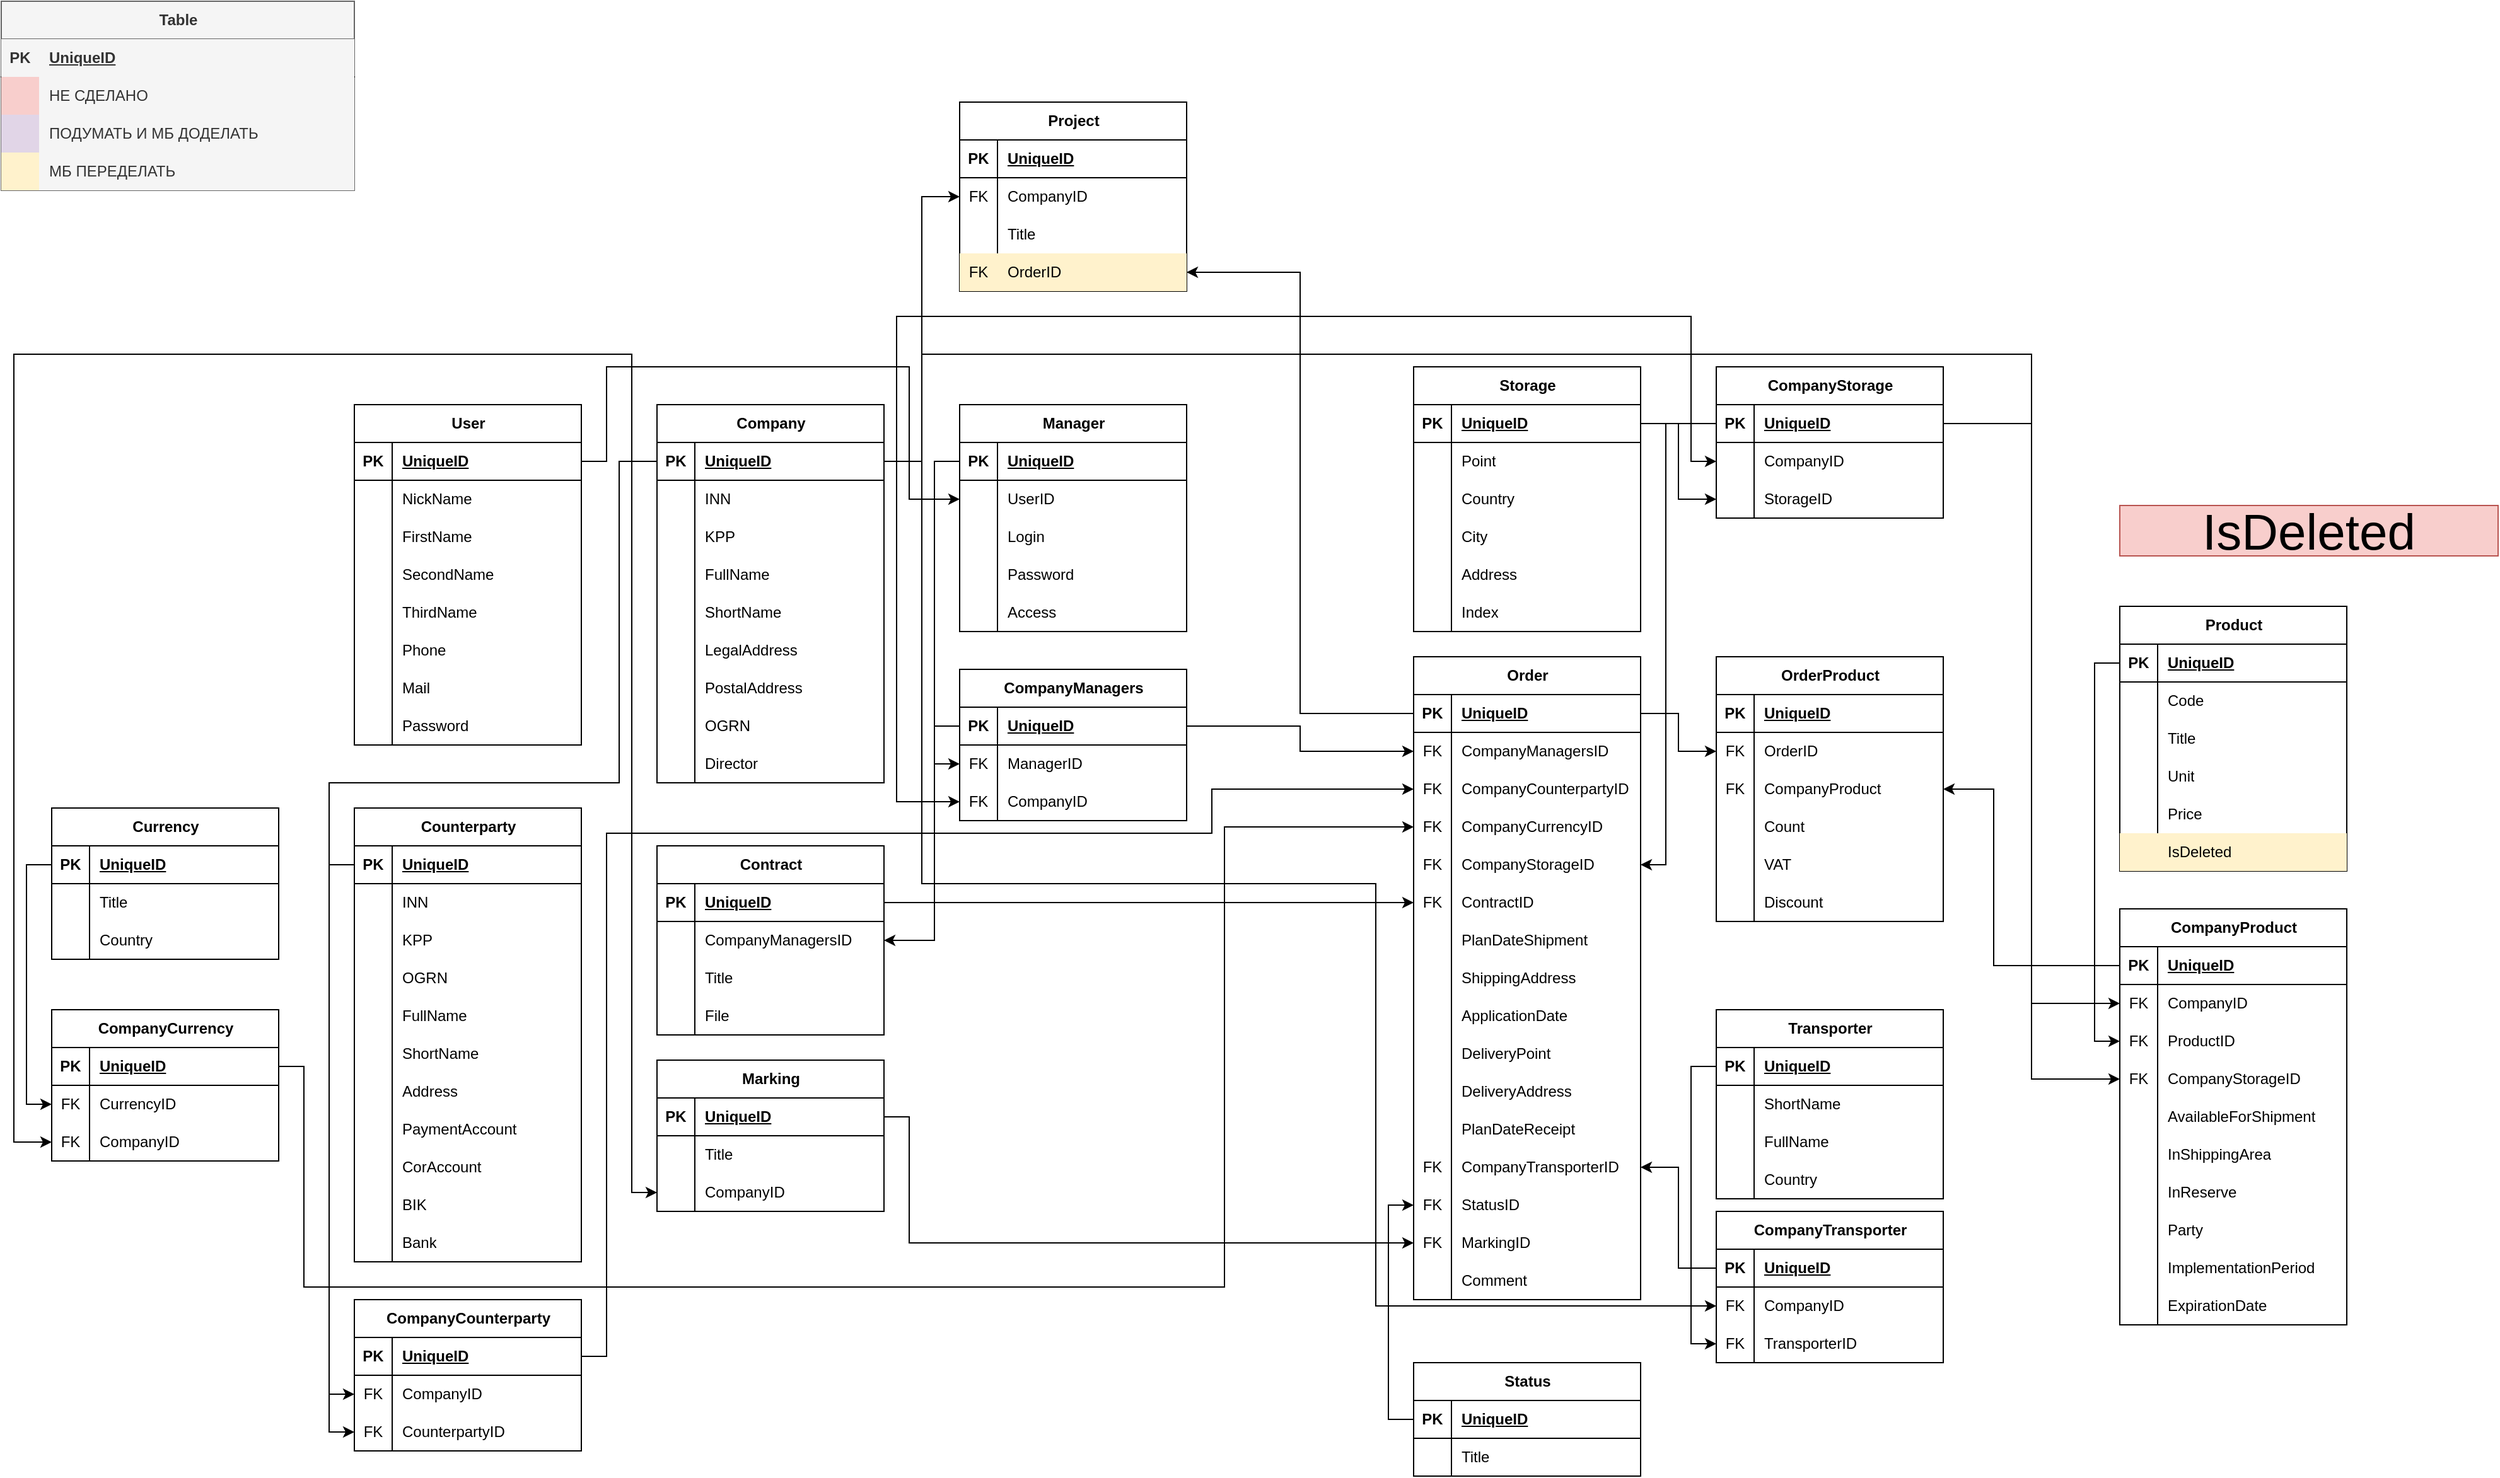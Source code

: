 <mxfile version="24.0.4" type="device">
  <diagram name="Страница — 1" id="ojP8zip2SL6xaQjS6bhK">
    <mxGraphModel dx="1534" dy="1554" grid="1" gridSize="10" guides="1" tooltips="1" connect="1" arrows="1" fold="1" page="0" pageScale="1" pageWidth="827" pageHeight="1169" math="0" shadow="0">
      <root>
        <mxCell id="0" />
        <mxCell id="1" parent="0" />
        <mxCell id="4Mapr1d1K_0B-smQtxJZ-6" value="User" style="shape=table;startSize=30;container=1;collapsible=1;childLayout=tableLayout;fixedRows=1;rowLines=0;fontStyle=1;align=center;resizeLast=1;html=1;" parent="1" vertex="1">
          <mxGeometry y="-240" width="180" height="270" as="geometry" />
        </mxCell>
        <mxCell id="4Mapr1d1K_0B-smQtxJZ-7" value="" style="shape=tableRow;horizontal=0;startSize=0;swimlaneHead=0;swimlaneBody=0;fillColor=none;collapsible=0;dropTarget=0;points=[[0,0.5],[1,0.5]];portConstraint=eastwest;top=0;left=0;right=0;bottom=1;" parent="4Mapr1d1K_0B-smQtxJZ-6" vertex="1">
          <mxGeometry y="30" width="180" height="30" as="geometry" />
        </mxCell>
        <mxCell id="4Mapr1d1K_0B-smQtxJZ-8" value="PK" style="shape=partialRectangle;connectable=0;fillColor=none;top=0;left=0;bottom=0;right=0;fontStyle=1;overflow=hidden;whiteSpace=wrap;html=1;" parent="4Mapr1d1K_0B-smQtxJZ-7" vertex="1">
          <mxGeometry width="30" height="30" as="geometry">
            <mxRectangle width="30" height="30" as="alternateBounds" />
          </mxGeometry>
        </mxCell>
        <mxCell id="4Mapr1d1K_0B-smQtxJZ-9" value="UniqueID" style="shape=partialRectangle;connectable=0;fillColor=none;top=0;left=0;bottom=0;right=0;align=left;spacingLeft=6;fontStyle=5;overflow=hidden;whiteSpace=wrap;html=1;" parent="4Mapr1d1K_0B-smQtxJZ-7" vertex="1">
          <mxGeometry x="30" width="150" height="30" as="geometry">
            <mxRectangle width="150" height="30" as="alternateBounds" />
          </mxGeometry>
        </mxCell>
        <mxCell id="4Mapr1d1K_0B-smQtxJZ-10" value="" style="shape=tableRow;horizontal=0;startSize=0;swimlaneHead=0;swimlaneBody=0;fillColor=none;collapsible=0;dropTarget=0;points=[[0,0.5],[1,0.5]];portConstraint=eastwest;top=0;left=0;right=0;bottom=0;" parent="4Mapr1d1K_0B-smQtxJZ-6" vertex="1">
          <mxGeometry y="60" width="180" height="30" as="geometry" />
        </mxCell>
        <mxCell id="4Mapr1d1K_0B-smQtxJZ-11" value="" style="shape=partialRectangle;connectable=0;fillColor=none;top=0;left=0;bottom=0;right=0;editable=1;overflow=hidden;whiteSpace=wrap;html=1;" parent="4Mapr1d1K_0B-smQtxJZ-10" vertex="1">
          <mxGeometry width="30" height="30" as="geometry">
            <mxRectangle width="30" height="30" as="alternateBounds" />
          </mxGeometry>
        </mxCell>
        <mxCell id="4Mapr1d1K_0B-smQtxJZ-12" value="NickName" style="shape=partialRectangle;connectable=0;fillColor=none;top=0;left=0;bottom=0;right=0;align=left;spacingLeft=6;overflow=hidden;whiteSpace=wrap;html=1;" parent="4Mapr1d1K_0B-smQtxJZ-10" vertex="1">
          <mxGeometry x="30" width="150" height="30" as="geometry">
            <mxRectangle width="150" height="30" as="alternateBounds" />
          </mxGeometry>
        </mxCell>
        <mxCell id="4Mapr1d1K_0B-smQtxJZ-13" value="" style="shape=tableRow;horizontal=0;startSize=0;swimlaneHead=0;swimlaneBody=0;fillColor=none;collapsible=0;dropTarget=0;points=[[0,0.5],[1,0.5]];portConstraint=eastwest;top=0;left=0;right=0;bottom=0;" parent="4Mapr1d1K_0B-smQtxJZ-6" vertex="1">
          <mxGeometry y="90" width="180" height="30" as="geometry" />
        </mxCell>
        <mxCell id="4Mapr1d1K_0B-smQtxJZ-14" value="" style="shape=partialRectangle;connectable=0;fillColor=none;top=0;left=0;bottom=0;right=0;editable=1;overflow=hidden;whiteSpace=wrap;html=1;" parent="4Mapr1d1K_0B-smQtxJZ-13" vertex="1">
          <mxGeometry width="30" height="30" as="geometry">
            <mxRectangle width="30" height="30" as="alternateBounds" />
          </mxGeometry>
        </mxCell>
        <mxCell id="4Mapr1d1K_0B-smQtxJZ-15" value="FirstName" style="shape=partialRectangle;connectable=0;fillColor=none;top=0;left=0;bottom=0;right=0;align=left;spacingLeft=6;overflow=hidden;whiteSpace=wrap;html=1;" parent="4Mapr1d1K_0B-smQtxJZ-13" vertex="1">
          <mxGeometry x="30" width="150" height="30" as="geometry">
            <mxRectangle width="150" height="30" as="alternateBounds" />
          </mxGeometry>
        </mxCell>
        <mxCell id="4Mapr1d1K_0B-smQtxJZ-16" value="" style="shape=tableRow;horizontal=0;startSize=0;swimlaneHead=0;swimlaneBody=0;fillColor=none;collapsible=0;dropTarget=0;points=[[0,0.5],[1,0.5]];portConstraint=eastwest;top=0;left=0;right=0;bottom=0;" parent="4Mapr1d1K_0B-smQtxJZ-6" vertex="1">
          <mxGeometry y="120" width="180" height="30" as="geometry" />
        </mxCell>
        <mxCell id="4Mapr1d1K_0B-smQtxJZ-17" value="" style="shape=partialRectangle;connectable=0;fillColor=none;top=0;left=0;bottom=0;right=0;editable=1;overflow=hidden;whiteSpace=wrap;html=1;" parent="4Mapr1d1K_0B-smQtxJZ-16" vertex="1">
          <mxGeometry width="30" height="30" as="geometry">
            <mxRectangle width="30" height="30" as="alternateBounds" />
          </mxGeometry>
        </mxCell>
        <mxCell id="4Mapr1d1K_0B-smQtxJZ-18" value="SecondName" style="shape=partialRectangle;connectable=0;fillColor=none;top=0;left=0;bottom=0;right=0;align=left;spacingLeft=6;overflow=hidden;whiteSpace=wrap;html=1;" parent="4Mapr1d1K_0B-smQtxJZ-16" vertex="1">
          <mxGeometry x="30" width="150" height="30" as="geometry">
            <mxRectangle width="150" height="30" as="alternateBounds" />
          </mxGeometry>
        </mxCell>
        <mxCell id="4Mapr1d1K_0B-smQtxJZ-19" style="shape=tableRow;horizontal=0;startSize=0;swimlaneHead=0;swimlaneBody=0;fillColor=none;collapsible=0;dropTarget=0;points=[[0,0.5],[1,0.5]];portConstraint=eastwest;top=0;left=0;right=0;bottom=0;" parent="4Mapr1d1K_0B-smQtxJZ-6" vertex="1">
          <mxGeometry y="150" width="180" height="30" as="geometry" />
        </mxCell>
        <mxCell id="4Mapr1d1K_0B-smQtxJZ-20" style="shape=partialRectangle;connectable=0;fillColor=none;top=0;left=0;bottom=0;right=0;editable=1;overflow=hidden;whiteSpace=wrap;html=1;" parent="4Mapr1d1K_0B-smQtxJZ-19" vertex="1">
          <mxGeometry width="30" height="30" as="geometry">
            <mxRectangle width="30" height="30" as="alternateBounds" />
          </mxGeometry>
        </mxCell>
        <mxCell id="4Mapr1d1K_0B-smQtxJZ-21" value="ThirdName" style="shape=partialRectangle;connectable=0;fillColor=none;top=0;left=0;bottom=0;right=0;align=left;spacingLeft=6;overflow=hidden;whiteSpace=wrap;html=1;" parent="4Mapr1d1K_0B-smQtxJZ-19" vertex="1">
          <mxGeometry x="30" width="150" height="30" as="geometry">
            <mxRectangle width="150" height="30" as="alternateBounds" />
          </mxGeometry>
        </mxCell>
        <mxCell id="4Mapr1d1K_0B-smQtxJZ-74" style="shape=tableRow;horizontal=0;startSize=0;swimlaneHead=0;swimlaneBody=0;fillColor=none;collapsible=0;dropTarget=0;points=[[0,0.5],[1,0.5]];portConstraint=eastwest;top=0;left=0;right=0;bottom=0;" parent="4Mapr1d1K_0B-smQtxJZ-6" vertex="1">
          <mxGeometry y="180" width="180" height="30" as="geometry" />
        </mxCell>
        <mxCell id="4Mapr1d1K_0B-smQtxJZ-75" style="shape=partialRectangle;connectable=0;fillColor=none;top=0;left=0;bottom=0;right=0;editable=1;overflow=hidden;whiteSpace=wrap;html=1;" parent="4Mapr1d1K_0B-smQtxJZ-74" vertex="1">
          <mxGeometry width="30" height="30" as="geometry">
            <mxRectangle width="30" height="30" as="alternateBounds" />
          </mxGeometry>
        </mxCell>
        <mxCell id="4Mapr1d1K_0B-smQtxJZ-76" value="Phone" style="shape=partialRectangle;connectable=0;fillColor=none;top=0;left=0;bottom=0;right=0;align=left;spacingLeft=6;overflow=hidden;whiteSpace=wrap;html=1;" parent="4Mapr1d1K_0B-smQtxJZ-74" vertex="1">
          <mxGeometry x="30" width="150" height="30" as="geometry">
            <mxRectangle width="150" height="30" as="alternateBounds" />
          </mxGeometry>
        </mxCell>
        <mxCell id="4Mapr1d1K_0B-smQtxJZ-22" style="shape=tableRow;horizontal=0;startSize=0;swimlaneHead=0;swimlaneBody=0;fillColor=none;collapsible=0;dropTarget=0;points=[[0,0.5],[1,0.5]];portConstraint=eastwest;top=0;left=0;right=0;bottom=0;" parent="4Mapr1d1K_0B-smQtxJZ-6" vertex="1">
          <mxGeometry y="210" width="180" height="30" as="geometry" />
        </mxCell>
        <mxCell id="4Mapr1d1K_0B-smQtxJZ-23" style="shape=partialRectangle;connectable=0;fillColor=none;top=0;left=0;bottom=0;right=0;editable=1;overflow=hidden;whiteSpace=wrap;html=1;" parent="4Mapr1d1K_0B-smQtxJZ-22" vertex="1">
          <mxGeometry width="30" height="30" as="geometry">
            <mxRectangle width="30" height="30" as="alternateBounds" />
          </mxGeometry>
        </mxCell>
        <mxCell id="4Mapr1d1K_0B-smQtxJZ-24" value="Mail" style="shape=partialRectangle;connectable=0;fillColor=none;top=0;left=0;bottom=0;right=0;align=left;spacingLeft=6;overflow=hidden;whiteSpace=wrap;html=1;" parent="4Mapr1d1K_0B-smQtxJZ-22" vertex="1">
          <mxGeometry x="30" width="150" height="30" as="geometry">
            <mxRectangle width="150" height="30" as="alternateBounds" />
          </mxGeometry>
        </mxCell>
        <mxCell id="4Mapr1d1K_0B-smQtxJZ-25" style="shape=tableRow;horizontal=0;startSize=0;swimlaneHead=0;swimlaneBody=0;fillColor=none;collapsible=0;dropTarget=0;points=[[0,0.5],[1,0.5]];portConstraint=eastwest;top=0;left=0;right=0;bottom=0;" parent="4Mapr1d1K_0B-smQtxJZ-6" vertex="1">
          <mxGeometry y="240" width="180" height="30" as="geometry" />
        </mxCell>
        <mxCell id="4Mapr1d1K_0B-smQtxJZ-26" style="shape=partialRectangle;connectable=0;fillColor=none;top=0;left=0;bottom=0;right=0;editable=1;overflow=hidden;whiteSpace=wrap;html=1;" parent="4Mapr1d1K_0B-smQtxJZ-25" vertex="1">
          <mxGeometry width="30" height="30" as="geometry">
            <mxRectangle width="30" height="30" as="alternateBounds" />
          </mxGeometry>
        </mxCell>
        <mxCell id="4Mapr1d1K_0B-smQtxJZ-27" value="Password" style="shape=partialRectangle;connectable=0;fillColor=none;top=0;left=0;bottom=0;right=0;align=left;spacingLeft=6;overflow=hidden;whiteSpace=wrap;html=1;" parent="4Mapr1d1K_0B-smQtxJZ-25" vertex="1">
          <mxGeometry x="30" width="150" height="30" as="geometry">
            <mxRectangle width="150" height="30" as="alternateBounds" />
          </mxGeometry>
        </mxCell>
        <mxCell id="4Mapr1d1K_0B-smQtxJZ-28" value="Company" style="shape=table;startSize=30;container=1;collapsible=1;childLayout=tableLayout;fixedRows=1;rowLines=0;fontStyle=1;align=center;resizeLast=1;html=1;" parent="1" vertex="1">
          <mxGeometry x="240" y="-240" width="180" height="300" as="geometry" />
        </mxCell>
        <mxCell id="4Mapr1d1K_0B-smQtxJZ-29" value="" style="shape=tableRow;horizontal=0;startSize=0;swimlaneHead=0;swimlaneBody=0;fillColor=none;collapsible=0;dropTarget=0;points=[[0,0.5],[1,0.5]];portConstraint=eastwest;top=0;left=0;right=0;bottom=1;" parent="4Mapr1d1K_0B-smQtxJZ-28" vertex="1">
          <mxGeometry y="30" width="180" height="30" as="geometry" />
        </mxCell>
        <mxCell id="4Mapr1d1K_0B-smQtxJZ-30" value="PK" style="shape=partialRectangle;connectable=0;fillColor=none;top=0;left=0;bottom=0;right=0;fontStyle=1;overflow=hidden;whiteSpace=wrap;html=1;" parent="4Mapr1d1K_0B-smQtxJZ-29" vertex="1">
          <mxGeometry width="30" height="30" as="geometry">
            <mxRectangle width="30" height="30" as="alternateBounds" />
          </mxGeometry>
        </mxCell>
        <mxCell id="4Mapr1d1K_0B-smQtxJZ-31" value="UniqueID" style="shape=partialRectangle;connectable=0;fillColor=none;top=0;left=0;bottom=0;right=0;align=left;spacingLeft=6;fontStyle=5;overflow=hidden;whiteSpace=wrap;html=1;" parent="4Mapr1d1K_0B-smQtxJZ-29" vertex="1">
          <mxGeometry x="30" width="150" height="30" as="geometry">
            <mxRectangle width="150" height="30" as="alternateBounds" />
          </mxGeometry>
        </mxCell>
        <mxCell id="4Mapr1d1K_0B-smQtxJZ-32" value="" style="shape=tableRow;horizontal=0;startSize=0;swimlaneHead=0;swimlaneBody=0;fillColor=none;collapsible=0;dropTarget=0;points=[[0,0.5],[1,0.5]];portConstraint=eastwest;top=0;left=0;right=0;bottom=0;" parent="4Mapr1d1K_0B-smQtxJZ-28" vertex="1">
          <mxGeometry y="60" width="180" height="30" as="geometry" />
        </mxCell>
        <mxCell id="4Mapr1d1K_0B-smQtxJZ-33" value="" style="shape=partialRectangle;connectable=0;fillColor=none;top=0;left=0;bottom=0;right=0;editable=1;overflow=hidden;whiteSpace=wrap;html=1;" parent="4Mapr1d1K_0B-smQtxJZ-32" vertex="1">
          <mxGeometry width="30" height="30" as="geometry">
            <mxRectangle width="30" height="30" as="alternateBounds" />
          </mxGeometry>
        </mxCell>
        <mxCell id="4Mapr1d1K_0B-smQtxJZ-34" value="INN" style="shape=partialRectangle;connectable=0;fillColor=none;top=0;left=0;bottom=0;right=0;align=left;spacingLeft=6;overflow=hidden;whiteSpace=wrap;html=1;" parent="4Mapr1d1K_0B-smQtxJZ-32" vertex="1">
          <mxGeometry x="30" width="150" height="30" as="geometry">
            <mxRectangle width="150" height="30" as="alternateBounds" />
          </mxGeometry>
        </mxCell>
        <mxCell id="erjWe0H_PN4kkxlfWhBJ-255" style="shape=tableRow;horizontal=0;startSize=0;swimlaneHead=0;swimlaneBody=0;fillColor=none;collapsible=0;dropTarget=0;points=[[0,0.5],[1,0.5]];portConstraint=eastwest;top=0;left=0;right=0;bottom=0;" parent="4Mapr1d1K_0B-smQtxJZ-28" vertex="1">
          <mxGeometry y="90" width="180" height="30" as="geometry" />
        </mxCell>
        <mxCell id="erjWe0H_PN4kkxlfWhBJ-256" style="shape=partialRectangle;connectable=0;fillColor=none;top=0;left=0;bottom=0;right=0;editable=1;overflow=hidden;whiteSpace=wrap;html=1;" parent="erjWe0H_PN4kkxlfWhBJ-255" vertex="1">
          <mxGeometry width="30" height="30" as="geometry">
            <mxRectangle width="30" height="30" as="alternateBounds" />
          </mxGeometry>
        </mxCell>
        <mxCell id="erjWe0H_PN4kkxlfWhBJ-257" value="KPP" style="shape=partialRectangle;connectable=0;fillColor=none;top=0;left=0;bottom=0;right=0;align=left;spacingLeft=6;overflow=hidden;whiteSpace=wrap;html=1;" parent="erjWe0H_PN4kkxlfWhBJ-255" vertex="1">
          <mxGeometry x="30" width="150" height="30" as="geometry">
            <mxRectangle width="150" height="30" as="alternateBounds" />
          </mxGeometry>
        </mxCell>
        <mxCell id="4Mapr1d1K_0B-smQtxJZ-35" value="" style="shape=tableRow;horizontal=0;startSize=0;swimlaneHead=0;swimlaneBody=0;fillColor=none;collapsible=0;dropTarget=0;points=[[0,0.5],[1,0.5]];portConstraint=eastwest;top=0;left=0;right=0;bottom=0;" parent="4Mapr1d1K_0B-smQtxJZ-28" vertex="1">
          <mxGeometry y="120" width="180" height="30" as="geometry" />
        </mxCell>
        <mxCell id="4Mapr1d1K_0B-smQtxJZ-36" value="" style="shape=partialRectangle;connectable=0;fillColor=none;top=0;left=0;bottom=0;right=0;editable=1;overflow=hidden;whiteSpace=wrap;html=1;" parent="4Mapr1d1K_0B-smQtxJZ-35" vertex="1">
          <mxGeometry width="30" height="30" as="geometry">
            <mxRectangle width="30" height="30" as="alternateBounds" />
          </mxGeometry>
        </mxCell>
        <mxCell id="4Mapr1d1K_0B-smQtxJZ-37" value="FullName" style="shape=partialRectangle;connectable=0;fillColor=none;top=0;left=0;bottom=0;right=0;align=left;spacingLeft=6;overflow=hidden;whiteSpace=wrap;html=1;" parent="4Mapr1d1K_0B-smQtxJZ-35" vertex="1">
          <mxGeometry x="30" width="150" height="30" as="geometry">
            <mxRectangle width="150" height="30" as="alternateBounds" />
          </mxGeometry>
        </mxCell>
        <mxCell id="4Mapr1d1K_0B-smQtxJZ-38" value="" style="shape=tableRow;horizontal=0;startSize=0;swimlaneHead=0;swimlaneBody=0;fillColor=none;collapsible=0;dropTarget=0;points=[[0,0.5],[1,0.5]];portConstraint=eastwest;top=0;left=0;right=0;bottom=0;" parent="4Mapr1d1K_0B-smQtxJZ-28" vertex="1">
          <mxGeometry y="150" width="180" height="30" as="geometry" />
        </mxCell>
        <mxCell id="4Mapr1d1K_0B-smQtxJZ-39" value="" style="shape=partialRectangle;connectable=0;fillColor=none;top=0;left=0;bottom=0;right=0;editable=1;overflow=hidden;whiteSpace=wrap;html=1;" parent="4Mapr1d1K_0B-smQtxJZ-38" vertex="1">
          <mxGeometry width="30" height="30" as="geometry">
            <mxRectangle width="30" height="30" as="alternateBounds" />
          </mxGeometry>
        </mxCell>
        <mxCell id="4Mapr1d1K_0B-smQtxJZ-40" value="ShortName" style="shape=partialRectangle;connectable=0;fillColor=none;top=0;left=0;bottom=0;right=0;align=left;spacingLeft=6;overflow=hidden;whiteSpace=wrap;html=1;" parent="4Mapr1d1K_0B-smQtxJZ-38" vertex="1">
          <mxGeometry x="30" width="150" height="30" as="geometry">
            <mxRectangle width="150" height="30" as="alternateBounds" />
          </mxGeometry>
        </mxCell>
        <mxCell id="4Mapr1d1K_0B-smQtxJZ-41" style="shape=tableRow;horizontal=0;startSize=0;swimlaneHead=0;swimlaneBody=0;fillColor=none;collapsible=0;dropTarget=0;points=[[0,0.5],[1,0.5]];portConstraint=eastwest;top=0;left=0;right=0;bottom=0;" parent="4Mapr1d1K_0B-smQtxJZ-28" vertex="1">
          <mxGeometry y="180" width="180" height="30" as="geometry" />
        </mxCell>
        <mxCell id="4Mapr1d1K_0B-smQtxJZ-42" style="shape=partialRectangle;connectable=0;fillColor=none;top=0;left=0;bottom=0;right=0;editable=1;overflow=hidden;whiteSpace=wrap;html=1;" parent="4Mapr1d1K_0B-smQtxJZ-41" vertex="1">
          <mxGeometry width="30" height="30" as="geometry">
            <mxRectangle width="30" height="30" as="alternateBounds" />
          </mxGeometry>
        </mxCell>
        <mxCell id="4Mapr1d1K_0B-smQtxJZ-43" value="LegalAddress" style="shape=partialRectangle;connectable=0;fillColor=none;top=0;left=0;bottom=0;right=0;align=left;spacingLeft=6;overflow=hidden;whiteSpace=wrap;html=1;" parent="4Mapr1d1K_0B-smQtxJZ-41" vertex="1">
          <mxGeometry x="30" width="150" height="30" as="geometry">
            <mxRectangle width="150" height="30" as="alternateBounds" />
          </mxGeometry>
        </mxCell>
        <mxCell id="4Mapr1d1K_0B-smQtxJZ-44" style="shape=tableRow;horizontal=0;startSize=0;swimlaneHead=0;swimlaneBody=0;fillColor=none;collapsible=0;dropTarget=0;points=[[0,0.5],[1,0.5]];portConstraint=eastwest;top=0;left=0;right=0;bottom=0;" parent="4Mapr1d1K_0B-smQtxJZ-28" vertex="1">
          <mxGeometry y="210" width="180" height="30" as="geometry" />
        </mxCell>
        <mxCell id="4Mapr1d1K_0B-smQtxJZ-45" style="shape=partialRectangle;connectable=0;fillColor=none;top=0;left=0;bottom=0;right=0;editable=1;overflow=hidden;whiteSpace=wrap;html=1;" parent="4Mapr1d1K_0B-smQtxJZ-44" vertex="1">
          <mxGeometry width="30" height="30" as="geometry">
            <mxRectangle width="30" height="30" as="alternateBounds" />
          </mxGeometry>
        </mxCell>
        <mxCell id="4Mapr1d1K_0B-smQtxJZ-46" value="&lt;span style=&quot;white-space-collapse: preserve;&quot; data-src-align=&quot;0:8&quot; class=&quot;EzKURWReUAB5oZgtQNkl&quot;&gt;PostalA&lt;/span&gt;&lt;span style=&quot;white-space-collapse: preserve;&quot; data-src-align=&quot;9:5&quot; class=&quot;EzKURWReUAB5oZgtQNkl&quot;&gt;ddress&lt;/span&gt;" style="shape=partialRectangle;connectable=0;fillColor=none;top=0;left=0;bottom=0;right=0;align=left;spacingLeft=6;overflow=hidden;whiteSpace=wrap;html=1;" parent="4Mapr1d1K_0B-smQtxJZ-44" vertex="1">
          <mxGeometry x="30" width="150" height="30" as="geometry">
            <mxRectangle width="150" height="30" as="alternateBounds" />
          </mxGeometry>
        </mxCell>
        <mxCell id="4Mapr1d1K_0B-smQtxJZ-47" style="shape=tableRow;horizontal=0;startSize=0;swimlaneHead=0;swimlaneBody=0;fillColor=none;collapsible=0;dropTarget=0;points=[[0,0.5],[1,0.5]];portConstraint=eastwest;top=0;left=0;right=0;bottom=0;" parent="4Mapr1d1K_0B-smQtxJZ-28" vertex="1">
          <mxGeometry y="240" width="180" height="30" as="geometry" />
        </mxCell>
        <mxCell id="4Mapr1d1K_0B-smQtxJZ-48" style="shape=partialRectangle;connectable=0;fillColor=none;top=0;left=0;bottom=0;right=0;editable=1;overflow=hidden;whiteSpace=wrap;html=1;" parent="4Mapr1d1K_0B-smQtxJZ-47" vertex="1">
          <mxGeometry width="30" height="30" as="geometry">
            <mxRectangle width="30" height="30" as="alternateBounds" />
          </mxGeometry>
        </mxCell>
        <mxCell id="4Mapr1d1K_0B-smQtxJZ-49" value="OGRN" style="shape=partialRectangle;connectable=0;fillColor=none;top=0;left=0;bottom=0;right=0;align=left;spacingLeft=6;overflow=hidden;whiteSpace=wrap;html=1;" parent="4Mapr1d1K_0B-smQtxJZ-47" vertex="1">
          <mxGeometry x="30" width="150" height="30" as="geometry">
            <mxRectangle width="150" height="30" as="alternateBounds" />
          </mxGeometry>
        </mxCell>
        <mxCell id="4Mapr1d1K_0B-smQtxJZ-50" style="shape=tableRow;horizontal=0;startSize=0;swimlaneHead=0;swimlaneBody=0;fillColor=none;collapsible=0;dropTarget=0;points=[[0,0.5],[1,0.5]];portConstraint=eastwest;top=0;left=0;right=0;bottom=0;" parent="4Mapr1d1K_0B-smQtxJZ-28" vertex="1">
          <mxGeometry y="270" width="180" height="30" as="geometry" />
        </mxCell>
        <mxCell id="4Mapr1d1K_0B-smQtxJZ-51" style="shape=partialRectangle;connectable=0;fillColor=none;top=0;left=0;bottom=0;right=0;editable=1;overflow=hidden;whiteSpace=wrap;html=1;" parent="4Mapr1d1K_0B-smQtxJZ-50" vertex="1">
          <mxGeometry width="30" height="30" as="geometry">
            <mxRectangle width="30" height="30" as="alternateBounds" />
          </mxGeometry>
        </mxCell>
        <mxCell id="4Mapr1d1K_0B-smQtxJZ-52" value="Director" style="shape=partialRectangle;connectable=0;fillColor=none;top=0;left=0;bottom=0;right=0;align=left;spacingLeft=6;overflow=hidden;whiteSpace=wrap;html=1;" parent="4Mapr1d1K_0B-smQtxJZ-50" vertex="1">
          <mxGeometry x="30" width="150" height="30" as="geometry">
            <mxRectangle width="150" height="30" as="alternateBounds" />
          </mxGeometry>
        </mxCell>
        <mxCell id="4Mapr1d1K_0B-smQtxJZ-56" value="Manager" style="shape=table;startSize=30;container=1;collapsible=1;childLayout=tableLayout;fixedRows=1;rowLines=0;fontStyle=1;align=center;resizeLast=1;html=1;" parent="1" vertex="1">
          <mxGeometry x="480" y="-240" width="180" height="180" as="geometry" />
        </mxCell>
        <mxCell id="4Mapr1d1K_0B-smQtxJZ-57" value="" style="shape=tableRow;horizontal=0;startSize=0;swimlaneHead=0;swimlaneBody=0;fillColor=none;collapsible=0;dropTarget=0;points=[[0,0.5],[1,0.5]];portConstraint=eastwest;top=0;left=0;right=0;bottom=1;" parent="4Mapr1d1K_0B-smQtxJZ-56" vertex="1">
          <mxGeometry y="30" width="180" height="30" as="geometry" />
        </mxCell>
        <mxCell id="4Mapr1d1K_0B-smQtxJZ-58" value="PK" style="shape=partialRectangle;connectable=0;fillColor=none;top=0;left=0;bottom=0;right=0;fontStyle=1;overflow=hidden;whiteSpace=wrap;html=1;" parent="4Mapr1d1K_0B-smQtxJZ-57" vertex="1">
          <mxGeometry width="30" height="30" as="geometry">
            <mxRectangle width="30" height="30" as="alternateBounds" />
          </mxGeometry>
        </mxCell>
        <mxCell id="4Mapr1d1K_0B-smQtxJZ-59" value="UniqueID" style="shape=partialRectangle;connectable=0;fillColor=none;top=0;left=0;bottom=0;right=0;align=left;spacingLeft=6;fontStyle=5;overflow=hidden;whiteSpace=wrap;html=1;" parent="4Mapr1d1K_0B-smQtxJZ-57" vertex="1">
          <mxGeometry x="30" width="150" height="30" as="geometry">
            <mxRectangle width="150" height="30" as="alternateBounds" />
          </mxGeometry>
        </mxCell>
        <mxCell id="4Mapr1d1K_0B-smQtxJZ-60" value="" style="shape=tableRow;horizontal=0;startSize=0;swimlaneHead=0;swimlaneBody=0;fillColor=none;collapsible=0;dropTarget=0;points=[[0,0.5],[1,0.5]];portConstraint=eastwest;top=0;left=0;right=0;bottom=0;" parent="4Mapr1d1K_0B-smQtxJZ-56" vertex="1">
          <mxGeometry y="60" width="180" height="30" as="geometry" />
        </mxCell>
        <mxCell id="4Mapr1d1K_0B-smQtxJZ-61" value="" style="shape=partialRectangle;connectable=0;fillColor=none;top=0;left=0;bottom=0;right=0;editable=1;overflow=hidden;whiteSpace=wrap;html=1;" parent="4Mapr1d1K_0B-smQtxJZ-60" vertex="1">
          <mxGeometry width="30" height="30" as="geometry">
            <mxRectangle width="30" height="30" as="alternateBounds" />
          </mxGeometry>
        </mxCell>
        <mxCell id="4Mapr1d1K_0B-smQtxJZ-62" value="&lt;span style=&quot;text-align: center; text-wrap: nowrap;&quot;&gt;UserID&lt;/span&gt;" style="shape=partialRectangle;connectable=0;fillColor=none;top=0;left=0;bottom=0;right=0;align=left;spacingLeft=6;overflow=hidden;whiteSpace=wrap;html=1;" parent="4Mapr1d1K_0B-smQtxJZ-60" vertex="1">
          <mxGeometry x="30" width="150" height="30" as="geometry">
            <mxRectangle width="150" height="30" as="alternateBounds" />
          </mxGeometry>
        </mxCell>
        <mxCell id="4Mapr1d1K_0B-smQtxJZ-71" style="shape=tableRow;horizontal=0;startSize=0;swimlaneHead=0;swimlaneBody=0;fillColor=none;collapsible=0;dropTarget=0;points=[[0,0.5],[1,0.5]];portConstraint=eastwest;top=0;left=0;right=0;bottom=0;" parent="4Mapr1d1K_0B-smQtxJZ-56" vertex="1">
          <mxGeometry y="90" width="180" height="30" as="geometry" />
        </mxCell>
        <mxCell id="4Mapr1d1K_0B-smQtxJZ-72" style="shape=partialRectangle;connectable=0;fillColor=none;top=0;left=0;bottom=0;right=0;editable=1;overflow=hidden;whiteSpace=wrap;html=1;" parent="4Mapr1d1K_0B-smQtxJZ-71" vertex="1">
          <mxGeometry width="30" height="30" as="geometry">
            <mxRectangle width="30" height="30" as="alternateBounds" />
          </mxGeometry>
        </mxCell>
        <mxCell id="4Mapr1d1K_0B-smQtxJZ-73" value="Login" style="shape=partialRectangle;connectable=0;fillColor=none;top=0;left=0;bottom=0;right=0;align=left;spacingLeft=6;overflow=hidden;whiteSpace=wrap;html=1;" parent="4Mapr1d1K_0B-smQtxJZ-71" vertex="1">
          <mxGeometry x="30" width="150" height="30" as="geometry">
            <mxRectangle width="150" height="30" as="alternateBounds" />
          </mxGeometry>
        </mxCell>
        <mxCell id="4Mapr1d1K_0B-smQtxJZ-66" value="" style="shape=tableRow;horizontal=0;startSize=0;swimlaneHead=0;swimlaneBody=0;fillColor=none;collapsible=0;dropTarget=0;points=[[0,0.5],[1,0.5]];portConstraint=eastwest;top=0;left=0;right=0;bottom=0;" parent="4Mapr1d1K_0B-smQtxJZ-56" vertex="1">
          <mxGeometry y="120" width="180" height="30" as="geometry" />
        </mxCell>
        <mxCell id="4Mapr1d1K_0B-smQtxJZ-67" value="" style="shape=partialRectangle;connectable=0;fillColor=none;top=0;left=0;bottom=0;right=0;editable=1;overflow=hidden;whiteSpace=wrap;html=1;" parent="4Mapr1d1K_0B-smQtxJZ-66" vertex="1">
          <mxGeometry width="30" height="30" as="geometry">
            <mxRectangle width="30" height="30" as="alternateBounds" />
          </mxGeometry>
        </mxCell>
        <mxCell id="4Mapr1d1K_0B-smQtxJZ-68" value="Password" style="shape=partialRectangle;connectable=0;fillColor=none;top=0;left=0;bottom=0;right=0;align=left;spacingLeft=6;overflow=hidden;whiteSpace=wrap;html=1;" parent="4Mapr1d1K_0B-smQtxJZ-66" vertex="1">
          <mxGeometry x="30" width="150" height="30" as="geometry">
            <mxRectangle width="150" height="30" as="alternateBounds" />
          </mxGeometry>
        </mxCell>
        <mxCell id="4Mapr1d1K_0B-smQtxJZ-80" style="shape=tableRow;horizontal=0;startSize=0;swimlaneHead=0;swimlaneBody=0;fillColor=none;collapsible=0;dropTarget=0;points=[[0,0.5],[1,0.5]];portConstraint=eastwest;top=0;left=0;right=0;bottom=0;" parent="4Mapr1d1K_0B-smQtxJZ-56" vertex="1">
          <mxGeometry y="150" width="180" height="30" as="geometry" />
        </mxCell>
        <mxCell id="4Mapr1d1K_0B-smQtxJZ-81" style="shape=partialRectangle;connectable=0;fillColor=none;top=0;left=0;bottom=0;right=0;editable=1;overflow=hidden;whiteSpace=wrap;html=1;" parent="4Mapr1d1K_0B-smQtxJZ-80" vertex="1">
          <mxGeometry width="30" height="30" as="geometry">
            <mxRectangle width="30" height="30" as="alternateBounds" />
          </mxGeometry>
        </mxCell>
        <mxCell id="4Mapr1d1K_0B-smQtxJZ-82" value="Access" style="shape=partialRectangle;connectable=0;fillColor=none;top=0;left=0;bottom=0;right=0;align=left;spacingLeft=6;overflow=hidden;whiteSpace=wrap;html=1;" parent="4Mapr1d1K_0B-smQtxJZ-80" vertex="1">
          <mxGeometry x="30" width="150" height="30" as="geometry">
            <mxRectangle width="150" height="30" as="alternateBounds" />
          </mxGeometry>
        </mxCell>
        <mxCell id="4Mapr1d1K_0B-smQtxJZ-69" style="edgeStyle=orthogonalEdgeStyle;rounded=0;orthogonalLoop=1;jettySize=auto;html=1;exitX=1;exitY=0.5;exitDx=0;exitDy=0;entryX=0;entryY=0.5;entryDx=0;entryDy=0;" parent="1" source="4Mapr1d1K_0B-smQtxJZ-7" target="4Mapr1d1K_0B-smQtxJZ-60" edge="1">
          <mxGeometry relative="1" as="geometry">
            <Array as="points">
              <mxPoint x="200" y="-195" />
              <mxPoint x="200" y="-270" />
              <mxPoint x="440" y="-270" />
              <mxPoint x="440" y="-165" />
            </Array>
          </mxGeometry>
        </mxCell>
        <mxCell id="4Mapr1d1K_0B-smQtxJZ-70" style="edgeStyle=orthogonalEdgeStyle;rounded=0;orthogonalLoop=1;jettySize=auto;html=1;exitX=1;exitY=0.5;exitDx=0;exitDy=0;entryX=0;entryY=0.5;entryDx=0;entryDy=0;" parent="1" source="4Mapr1d1K_0B-smQtxJZ-29" target="4Mapr1d1K_0B-smQtxJZ-90" edge="1">
          <mxGeometry relative="1" as="geometry">
            <Array as="points">
              <mxPoint x="430" y="-195" />
              <mxPoint x="430" y="75" />
            </Array>
          </mxGeometry>
        </mxCell>
        <mxCell id="4Mapr1d1K_0B-smQtxJZ-83" value="CompanyManagers" style="shape=table;startSize=30;container=1;collapsible=1;childLayout=tableLayout;fixedRows=1;rowLines=0;fontStyle=1;align=center;resizeLast=1;html=1;" parent="1" vertex="1">
          <mxGeometry x="480" y="-30" width="180" height="120" as="geometry" />
        </mxCell>
        <mxCell id="4Mapr1d1K_0B-smQtxJZ-84" value="" style="shape=tableRow;horizontal=0;startSize=0;swimlaneHead=0;swimlaneBody=0;fillColor=none;collapsible=0;dropTarget=0;points=[[0,0.5],[1,0.5]];portConstraint=eastwest;top=0;left=0;right=0;bottom=1;" parent="4Mapr1d1K_0B-smQtxJZ-83" vertex="1">
          <mxGeometry y="30" width="180" height="30" as="geometry" />
        </mxCell>
        <mxCell id="4Mapr1d1K_0B-smQtxJZ-85" value="PK" style="shape=partialRectangle;connectable=0;fillColor=none;top=0;left=0;bottom=0;right=0;fontStyle=1;overflow=hidden;whiteSpace=wrap;html=1;" parent="4Mapr1d1K_0B-smQtxJZ-84" vertex="1">
          <mxGeometry width="30" height="30" as="geometry">
            <mxRectangle width="30" height="30" as="alternateBounds" />
          </mxGeometry>
        </mxCell>
        <mxCell id="4Mapr1d1K_0B-smQtxJZ-86" value="UniqueID" style="shape=partialRectangle;connectable=0;fillColor=none;top=0;left=0;bottom=0;right=0;align=left;spacingLeft=6;fontStyle=5;overflow=hidden;whiteSpace=wrap;html=1;" parent="4Mapr1d1K_0B-smQtxJZ-84" vertex="1">
          <mxGeometry x="30" width="150" height="30" as="geometry">
            <mxRectangle width="150" height="30" as="alternateBounds" />
          </mxGeometry>
        </mxCell>
        <mxCell id="4Mapr1d1K_0B-smQtxJZ-87" value="" style="shape=tableRow;horizontal=0;startSize=0;swimlaneHead=0;swimlaneBody=0;fillColor=none;collapsible=0;dropTarget=0;points=[[0,0.5],[1,0.5]];portConstraint=eastwest;top=0;left=0;right=0;bottom=0;" parent="4Mapr1d1K_0B-smQtxJZ-83" vertex="1">
          <mxGeometry y="60" width="180" height="30" as="geometry" />
        </mxCell>
        <mxCell id="4Mapr1d1K_0B-smQtxJZ-88" value="FK" style="shape=partialRectangle;connectable=0;fillColor=none;top=0;left=0;bottom=0;right=0;editable=1;overflow=hidden;whiteSpace=wrap;html=1;" parent="4Mapr1d1K_0B-smQtxJZ-87" vertex="1">
          <mxGeometry width="30" height="30" as="geometry">
            <mxRectangle width="30" height="30" as="alternateBounds" />
          </mxGeometry>
        </mxCell>
        <mxCell id="4Mapr1d1K_0B-smQtxJZ-89" value="ManagerID" style="shape=partialRectangle;connectable=0;fillColor=none;top=0;left=0;bottom=0;right=0;align=left;spacingLeft=6;overflow=hidden;whiteSpace=wrap;html=1;" parent="4Mapr1d1K_0B-smQtxJZ-87" vertex="1">
          <mxGeometry x="30" width="150" height="30" as="geometry">
            <mxRectangle width="150" height="30" as="alternateBounds" />
          </mxGeometry>
        </mxCell>
        <mxCell id="4Mapr1d1K_0B-smQtxJZ-90" value="" style="shape=tableRow;horizontal=0;startSize=0;swimlaneHead=0;swimlaneBody=0;fillColor=none;collapsible=0;dropTarget=0;points=[[0,0.5],[1,0.5]];portConstraint=eastwest;top=0;left=0;right=0;bottom=0;" parent="4Mapr1d1K_0B-smQtxJZ-83" vertex="1">
          <mxGeometry y="90" width="180" height="30" as="geometry" />
        </mxCell>
        <mxCell id="4Mapr1d1K_0B-smQtxJZ-91" value="FK" style="shape=partialRectangle;connectable=0;fillColor=none;top=0;left=0;bottom=0;right=0;editable=1;overflow=hidden;whiteSpace=wrap;html=1;" parent="4Mapr1d1K_0B-smQtxJZ-90" vertex="1">
          <mxGeometry width="30" height="30" as="geometry">
            <mxRectangle width="30" height="30" as="alternateBounds" />
          </mxGeometry>
        </mxCell>
        <mxCell id="4Mapr1d1K_0B-smQtxJZ-92" value="CompanyID" style="shape=partialRectangle;connectable=0;fillColor=none;top=0;left=0;bottom=0;right=0;align=left;spacingLeft=6;overflow=hidden;whiteSpace=wrap;html=1;" parent="4Mapr1d1K_0B-smQtxJZ-90" vertex="1">
          <mxGeometry x="30" width="150" height="30" as="geometry">
            <mxRectangle width="150" height="30" as="alternateBounds" />
          </mxGeometry>
        </mxCell>
        <mxCell id="4Mapr1d1K_0B-smQtxJZ-97" value="Contract" style="shape=table;startSize=30;container=1;collapsible=1;childLayout=tableLayout;fixedRows=1;rowLines=0;fontStyle=1;align=center;resizeLast=1;html=1;" parent="1" vertex="1">
          <mxGeometry x="240" y="110" width="180" height="150" as="geometry" />
        </mxCell>
        <mxCell id="4Mapr1d1K_0B-smQtxJZ-98" value="" style="shape=tableRow;horizontal=0;startSize=0;swimlaneHead=0;swimlaneBody=0;fillColor=none;collapsible=0;dropTarget=0;points=[[0,0.5],[1,0.5]];portConstraint=eastwest;top=0;left=0;right=0;bottom=1;" parent="4Mapr1d1K_0B-smQtxJZ-97" vertex="1">
          <mxGeometry y="30" width="180" height="30" as="geometry" />
        </mxCell>
        <mxCell id="4Mapr1d1K_0B-smQtxJZ-99" value="PK" style="shape=partialRectangle;connectable=0;fillColor=none;top=0;left=0;bottom=0;right=0;fontStyle=1;overflow=hidden;whiteSpace=wrap;html=1;" parent="4Mapr1d1K_0B-smQtxJZ-98" vertex="1">
          <mxGeometry width="30" height="30" as="geometry">
            <mxRectangle width="30" height="30" as="alternateBounds" />
          </mxGeometry>
        </mxCell>
        <mxCell id="4Mapr1d1K_0B-smQtxJZ-100" value="UniqueID" style="shape=partialRectangle;connectable=0;fillColor=none;top=0;left=0;bottom=0;right=0;align=left;spacingLeft=6;fontStyle=5;overflow=hidden;whiteSpace=wrap;html=1;" parent="4Mapr1d1K_0B-smQtxJZ-98" vertex="1">
          <mxGeometry x="30" width="150" height="30" as="geometry">
            <mxRectangle width="150" height="30" as="alternateBounds" />
          </mxGeometry>
        </mxCell>
        <mxCell id="4Mapr1d1K_0B-smQtxJZ-104" value="" style="shape=tableRow;horizontal=0;startSize=0;swimlaneHead=0;swimlaneBody=0;fillColor=none;collapsible=0;dropTarget=0;points=[[0,0.5],[1,0.5]];portConstraint=eastwest;top=0;left=0;right=0;bottom=0;" parent="4Mapr1d1K_0B-smQtxJZ-97" vertex="1">
          <mxGeometry y="60" width="180" height="30" as="geometry" />
        </mxCell>
        <mxCell id="4Mapr1d1K_0B-smQtxJZ-105" value="" style="shape=partialRectangle;connectable=0;fillColor=none;top=0;left=0;bottom=0;right=0;editable=1;overflow=hidden;whiteSpace=wrap;html=1;" parent="4Mapr1d1K_0B-smQtxJZ-104" vertex="1">
          <mxGeometry width="30" height="30" as="geometry">
            <mxRectangle width="30" height="30" as="alternateBounds" />
          </mxGeometry>
        </mxCell>
        <mxCell id="4Mapr1d1K_0B-smQtxJZ-106" value="CompanyManagersID" style="shape=partialRectangle;connectable=0;fillColor=none;top=0;left=0;bottom=0;right=0;align=left;spacingLeft=6;overflow=hidden;whiteSpace=wrap;html=1;" parent="4Mapr1d1K_0B-smQtxJZ-104" vertex="1">
          <mxGeometry x="30" width="150" height="30" as="geometry">
            <mxRectangle width="150" height="30" as="alternateBounds" />
          </mxGeometry>
        </mxCell>
        <mxCell id="4Mapr1d1K_0B-smQtxJZ-101" value="" style="shape=tableRow;horizontal=0;startSize=0;swimlaneHead=0;swimlaneBody=0;fillColor=none;collapsible=0;dropTarget=0;points=[[0,0.5],[1,0.5]];portConstraint=eastwest;top=0;left=0;right=0;bottom=0;" parent="4Mapr1d1K_0B-smQtxJZ-97" vertex="1">
          <mxGeometry y="90" width="180" height="30" as="geometry" />
        </mxCell>
        <mxCell id="4Mapr1d1K_0B-smQtxJZ-102" value="" style="shape=partialRectangle;connectable=0;fillColor=none;top=0;left=0;bottom=0;right=0;editable=1;overflow=hidden;whiteSpace=wrap;html=1;" parent="4Mapr1d1K_0B-smQtxJZ-101" vertex="1">
          <mxGeometry width="30" height="30" as="geometry">
            <mxRectangle width="30" height="30" as="alternateBounds" />
          </mxGeometry>
        </mxCell>
        <mxCell id="4Mapr1d1K_0B-smQtxJZ-103" value="Title" style="shape=partialRectangle;connectable=0;fillColor=none;top=0;left=0;bottom=0;right=0;align=left;spacingLeft=6;overflow=hidden;whiteSpace=wrap;html=1;" parent="4Mapr1d1K_0B-smQtxJZ-101" vertex="1">
          <mxGeometry x="30" width="150" height="30" as="geometry">
            <mxRectangle width="150" height="30" as="alternateBounds" />
          </mxGeometry>
        </mxCell>
        <mxCell id="4Mapr1d1K_0B-smQtxJZ-107" value="" style="shape=tableRow;horizontal=0;startSize=0;swimlaneHead=0;swimlaneBody=0;fillColor=none;collapsible=0;dropTarget=0;points=[[0,0.5],[1,0.5]];portConstraint=eastwest;top=0;left=0;right=0;bottom=0;" parent="4Mapr1d1K_0B-smQtxJZ-97" vertex="1">
          <mxGeometry y="120" width="180" height="30" as="geometry" />
        </mxCell>
        <mxCell id="4Mapr1d1K_0B-smQtxJZ-108" value="" style="shape=partialRectangle;connectable=0;fillColor=none;top=0;left=0;bottom=0;right=0;editable=1;overflow=hidden;whiteSpace=wrap;html=1;" parent="4Mapr1d1K_0B-smQtxJZ-107" vertex="1">
          <mxGeometry width="30" height="30" as="geometry">
            <mxRectangle width="30" height="30" as="alternateBounds" />
          </mxGeometry>
        </mxCell>
        <mxCell id="4Mapr1d1K_0B-smQtxJZ-109" value="File" style="shape=partialRectangle;connectable=0;fillColor=none;top=0;left=0;bottom=0;right=0;align=left;spacingLeft=6;overflow=hidden;whiteSpace=wrap;html=1;" parent="4Mapr1d1K_0B-smQtxJZ-107" vertex="1">
          <mxGeometry x="30" width="150" height="30" as="geometry">
            <mxRectangle width="150" height="30" as="alternateBounds" />
          </mxGeometry>
        </mxCell>
        <mxCell id="4Mapr1d1K_0B-smQtxJZ-110" style="edgeStyle=orthogonalEdgeStyle;rounded=0;orthogonalLoop=1;jettySize=auto;html=1;exitX=0;exitY=0.5;exitDx=0;exitDy=0;entryX=1;entryY=0.5;entryDx=0;entryDy=0;" parent="1" source="4Mapr1d1K_0B-smQtxJZ-84" target="4Mapr1d1K_0B-smQtxJZ-104" edge="1">
          <mxGeometry relative="1" as="geometry">
            <Array as="points">
              <mxPoint x="460" y="15" />
              <mxPoint x="460" y="185" />
            </Array>
          </mxGeometry>
        </mxCell>
        <mxCell id="4Mapr1d1K_0B-smQtxJZ-111" value="Order" style="shape=table;startSize=30;container=1;collapsible=1;childLayout=tableLayout;fixedRows=1;rowLines=0;fontStyle=1;align=center;resizeLast=1;html=1;" parent="1" vertex="1">
          <mxGeometry x="840" y="-40" width="180" height="510" as="geometry" />
        </mxCell>
        <mxCell id="4Mapr1d1K_0B-smQtxJZ-112" value="" style="shape=tableRow;horizontal=0;startSize=0;swimlaneHead=0;swimlaneBody=0;fillColor=none;collapsible=0;dropTarget=0;points=[[0,0.5],[1,0.5]];portConstraint=eastwest;top=0;left=0;right=0;bottom=1;" parent="4Mapr1d1K_0B-smQtxJZ-111" vertex="1">
          <mxGeometry y="30" width="180" height="30" as="geometry" />
        </mxCell>
        <mxCell id="4Mapr1d1K_0B-smQtxJZ-113" value="PK" style="shape=partialRectangle;connectable=0;fillColor=none;top=0;left=0;bottom=0;right=0;fontStyle=1;overflow=hidden;whiteSpace=wrap;html=1;" parent="4Mapr1d1K_0B-smQtxJZ-112" vertex="1">
          <mxGeometry width="30" height="30" as="geometry">
            <mxRectangle width="30" height="30" as="alternateBounds" />
          </mxGeometry>
        </mxCell>
        <mxCell id="4Mapr1d1K_0B-smQtxJZ-114" value="UniqueID" style="shape=partialRectangle;connectable=0;fillColor=none;top=0;left=0;bottom=0;right=0;align=left;spacingLeft=6;fontStyle=5;overflow=hidden;whiteSpace=wrap;html=1;" parent="4Mapr1d1K_0B-smQtxJZ-112" vertex="1">
          <mxGeometry x="30" width="150" height="30" as="geometry">
            <mxRectangle width="150" height="30" as="alternateBounds" />
          </mxGeometry>
        </mxCell>
        <mxCell id="4Mapr1d1K_0B-smQtxJZ-115" value="" style="shape=tableRow;horizontal=0;startSize=0;swimlaneHead=0;swimlaneBody=0;fillColor=none;collapsible=0;dropTarget=0;points=[[0,0.5],[1,0.5]];portConstraint=eastwest;top=0;left=0;right=0;bottom=0;" parent="4Mapr1d1K_0B-smQtxJZ-111" vertex="1">
          <mxGeometry y="60" width="180" height="30" as="geometry" />
        </mxCell>
        <mxCell id="4Mapr1d1K_0B-smQtxJZ-116" value="FK" style="shape=partialRectangle;connectable=0;fillColor=none;top=0;left=0;bottom=0;right=0;editable=1;overflow=hidden;whiteSpace=wrap;html=1;" parent="4Mapr1d1K_0B-smQtxJZ-115" vertex="1">
          <mxGeometry width="30" height="30" as="geometry">
            <mxRectangle width="30" height="30" as="alternateBounds" />
          </mxGeometry>
        </mxCell>
        <mxCell id="4Mapr1d1K_0B-smQtxJZ-117" value="CompanyManagersID" style="shape=partialRectangle;connectable=0;fillColor=none;top=0;left=0;bottom=0;right=0;align=left;spacingLeft=6;overflow=hidden;whiteSpace=wrap;html=1;" parent="4Mapr1d1K_0B-smQtxJZ-115" vertex="1">
          <mxGeometry x="30" width="150" height="30" as="geometry">
            <mxRectangle width="150" height="30" as="alternateBounds" />
          </mxGeometry>
        </mxCell>
        <mxCell id="4Mapr1d1K_0B-smQtxJZ-121" value="" style="shape=tableRow;horizontal=0;startSize=0;swimlaneHead=0;swimlaneBody=0;fillColor=none;collapsible=0;dropTarget=0;points=[[0,0.5],[1,0.5]];portConstraint=eastwest;top=0;left=0;right=0;bottom=0;" parent="4Mapr1d1K_0B-smQtxJZ-111" vertex="1">
          <mxGeometry y="90" width="180" height="30" as="geometry" />
        </mxCell>
        <mxCell id="4Mapr1d1K_0B-smQtxJZ-122" value="FK" style="shape=partialRectangle;connectable=0;fillColor=none;top=0;left=0;bottom=0;right=0;editable=1;overflow=hidden;whiteSpace=wrap;html=1;strokeColor=#b85450;" parent="4Mapr1d1K_0B-smQtxJZ-121" vertex="1">
          <mxGeometry width="30" height="30" as="geometry">
            <mxRectangle width="30" height="30" as="alternateBounds" />
          </mxGeometry>
        </mxCell>
        <mxCell id="4Mapr1d1K_0B-smQtxJZ-123" value="&lt;span style=&quot;text-align: center; text-wrap: nowrap;&quot;&gt;Company&lt;/span&gt;CounterpartyID" style="shape=partialRectangle;connectable=0;fillColor=none;top=0;left=0;bottom=0;right=0;align=left;spacingLeft=6;overflow=hidden;whiteSpace=wrap;html=1;strokeColor=#b85450;" parent="4Mapr1d1K_0B-smQtxJZ-121" vertex="1">
          <mxGeometry x="30" width="150" height="30" as="geometry">
            <mxRectangle width="150" height="30" as="alternateBounds" />
          </mxGeometry>
        </mxCell>
        <mxCell id="4Mapr1d1K_0B-smQtxJZ-126" style="shape=tableRow;horizontal=0;startSize=0;swimlaneHead=0;swimlaneBody=0;fillColor=none;collapsible=0;dropTarget=0;points=[[0,0.5],[1,0.5]];portConstraint=eastwest;top=0;left=0;right=0;bottom=0;" parent="4Mapr1d1K_0B-smQtxJZ-111" vertex="1">
          <mxGeometry y="120" width="180" height="30" as="geometry" />
        </mxCell>
        <mxCell id="4Mapr1d1K_0B-smQtxJZ-127" value="FK" style="shape=partialRectangle;connectable=0;fillColor=none;top=0;left=0;bottom=0;right=0;editable=1;overflow=hidden;whiteSpace=wrap;html=1;strokeColor=#b85450;" parent="4Mapr1d1K_0B-smQtxJZ-126" vertex="1">
          <mxGeometry width="30" height="30" as="geometry">
            <mxRectangle width="30" height="30" as="alternateBounds" />
          </mxGeometry>
        </mxCell>
        <mxCell id="4Mapr1d1K_0B-smQtxJZ-128" value="&lt;span style=&quot;text-align: center; text-wrap: nowrap;&quot;&gt;CompanyCurrencyID&lt;/span&gt;" style="shape=partialRectangle;connectable=0;fillColor=none;top=0;left=0;bottom=0;right=0;align=left;spacingLeft=6;overflow=hidden;whiteSpace=wrap;html=1;strokeColor=#b85450;" parent="4Mapr1d1K_0B-smQtxJZ-126" vertex="1">
          <mxGeometry x="30" width="150" height="30" as="geometry">
            <mxRectangle width="150" height="30" as="alternateBounds" />
          </mxGeometry>
        </mxCell>
        <mxCell id="4Mapr1d1K_0B-smQtxJZ-129" style="shape=tableRow;horizontal=0;startSize=0;swimlaneHead=0;swimlaneBody=0;fillColor=none;collapsible=0;dropTarget=0;points=[[0,0.5],[1,0.5]];portConstraint=eastwest;top=0;left=0;right=0;bottom=0;" parent="4Mapr1d1K_0B-smQtxJZ-111" vertex="1">
          <mxGeometry y="150" width="180" height="30" as="geometry" />
        </mxCell>
        <mxCell id="4Mapr1d1K_0B-smQtxJZ-130" value="FK" style="shape=partialRectangle;connectable=0;fillColor=none;top=0;left=0;bottom=0;right=0;editable=1;overflow=hidden;whiteSpace=wrap;html=1;strokeColor=#b85450;" parent="4Mapr1d1K_0B-smQtxJZ-129" vertex="1">
          <mxGeometry width="30" height="30" as="geometry">
            <mxRectangle width="30" height="30" as="alternateBounds" />
          </mxGeometry>
        </mxCell>
        <mxCell id="4Mapr1d1K_0B-smQtxJZ-131" value="CompanyStorageID" style="shape=partialRectangle;connectable=0;fillColor=none;top=0;left=0;bottom=0;right=0;align=left;spacingLeft=6;overflow=hidden;whiteSpace=wrap;html=1;strokeColor=#b85450;" parent="4Mapr1d1K_0B-smQtxJZ-129" vertex="1">
          <mxGeometry x="30" width="150" height="30" as="geometry">
            <mxRectangle width="150" height="30" as="alternateBounds" />
          </mxGeometry>
        </mxCell>
        <mxCell id="4Mapr1d1K_0B-smQtxJZ-132" style="shape=tableRow;horizontal=0;startSize=0;swimlaneHead=0;swimlaneBody=0;fillColor=none;collapsible=0;dropTarget=0;points=[[0,0.5],[1,0.5]];portConstraint=eastwest;top=0;left=0;right=0;bottom=0;" parent="4Mapr1d1K_0B-smQtxJZ-111" vertex="1">
          <mxGeometry y="180" width="180" height="30" as="geometry" />
        </mxCell>
        <mxCell id="4Mapr1d1K_0B-smQtxJZ-133" value="FK" style="shape=partialRectangle;connectable=0;fillColor=none;top=0;left=0;bottom=0;right=0;editable=1;overflow=hidden;whiteSpace=wrap;html=1;" parent="4Mapr1d1K_0B-smQtxJZ-132" vertex="1">
          <mxGeometry width="30" height="30" as="geometry">
            <mxRectangle width="30" height="30" as="alternateBounds" />
          </mxGeometry>
        </mxCell>
        <mxCell id="4Mapr1d1K_0B-smQtxJZ-134" value="ContractID" style="shape=partialRectangle;connectable=0;fillColor=none;top=0;left=0;bottom=0;right=0;align=left;spacingLeft=6;overflow=hidden;whiteSpace=wrap;html=1;" parent="4Mapr1d1K_0B-smQtxJZ-132" vertex="1">
          <mxGeometry x="30" width="150" height="30" as="geometry">
            <mxRectangle width="150" height="30" as="alternateBounds" />
          </mxGeometry>
        </mxCell>
        <mxCell id="4Mapr1d1K_0B-smQtxJZ-138" style="shape=tableRow;horizontal=0;startSize=0;swimlaneHead=0;swimlaneBody=0;fillColor=none;collapsible=0;dropTarget=0;points=[[0,0.5],[1,0.5]];portConstraint=eastwest;top=0;left=0;right=0;bottom=0;" parent="4Mapr1d1K_0B-smQtxJZ-111" vertex="1">
          <mxGeometry y="210" width="180" height="30" as="geometry" />
        </mxCell>
        <mxCell id="4Mapr1d1K_0B-smQtxJZ-139" style="shape=partialRectangle;connectable=0;fillColor=none;top=0;left=0;bottom=0;right=0;editable=1;overflow=hidden;whiteSpace=wrap;html=1;" parent="4Mapr1d1K_0B-smQtxJZ-138" vertex="1">
          <mxGeometry width="30" height="30" as="geometry">
            <mxRectangle width="30" height="30" as="alternateBounds" />
          </mxGeometry>
        </mxCell>
        <mxCell id="4Mapr1d1K_0B-smQtxJZ-140" value="PlanDateShipment" style="shape=partialRectangle;connectable=0;fillColor=none;top=0;left=0;bottom=0;right=0;align=left;spacingLeft=6;overflow=hidden;whiteSpace=wrap;html=1;" parent="4Mapr1d1K_0B-smQtxJZ-138" vertex="1">
          <mxGeometry x="30" width="150" height="30" as="geometry">
            <mxRectangle width="150" height="30" as="alternateBounds" />
          </mxGeometry>
        </mxCell>
        <mxCell id="4Mapr1d1K_0B-smQtxJZ-141" style="shape=tableRow;horizontal=0;startSize=0;swimlaneHead=0;swimlaneBody=0;fillColor=none;collapsible=0;dropTarget=0;points=[[0,0.5],[1,0.5]];portConstraint=eastwest;top=0;left=0;right=0;bottom=0;" parent="4Mapr1d1K_0B-smQtxJZ-111" vertex="1">
          <mxGeometry y="240" width="180" height="30" as="geometry" />
        </mxCell>
        <mxCell id="4Mapr1d1K_0B-smQtxJZ-142" style="shape=partialRectangle;connectable=0;fillColor=none;top=0;left=0;bottom=0;right=0;editable=1;overflow=hidden;whiteSpace=wrap;html=1;" parent="4Mapr1d1K_0B-smQtxJZ-141" vertex="1">
          <mxGeometry width="30" height="30" as="geometry">
            <mxRectangle width="30" height="30" as="alternateBounds" />
          </mxGeometry>
        </mxCell>
        <mxCell id="4Mapr1d1K_0B-smQtxJZ-143" value="ShippingAddress" style="shape=partialRectangle;connectable=0;fillColor=none;top=0;left=0;bottom=0;right=0;align=left;spacingLeft=6;overflow=hidden;whiteSpace=wrap;html=1;" parent="4Mapr1d1K_0B-smQtxJZ-141" vertex="1">
          <mxGeometry x="30" width="150" height="30" as="geometry">
            <mxRectangle width="150" height="30" as="alternateBounds" />
          </mxGeometry>
        </mxCell>
        <mxCell id="4Mapr1d1K_0B-smQtxJZ-144" style="shape=tableRow;horizontal=0;startSize=0;swimlaneHead=0;swimlaneBody=0;fillColor=none;collapsible=0;dropTarget=0;points=[[0,0.5],[1,0.5]];portConstraint=eastwest;top=0;left=0;right=0;bottom=0;" parent="4Mapr1d1K_0B-smQtxJZ-111" vertex="1">
          <mxGeometry y="270" width="180" height="30" as="geometry" />
        </mxCell>
        <mxCell id="4Mapr1d1K_0B-smQtxJZ-145" style="shape=partialRectangle;connectable=0;fillColor=none;top=0;left=0;bottom=0;right=0;editable=1;overflow=hidden;whiteSpace=wrap;html=1;" parent="4Mapr1d1K_0B-smQtxJZ-144" vertex="1">
          <mxGeometry width="30" height="30" as="geometry">
            <mxRectangle width="30" height="30" as="alternateBounds" />
          </mxGeometry>
        </mxCell>
        <mxCell id="4Mapr1d1K_0B-smQtxJZ-146" value="ApplicationDate" style="shape=partialRectangle;connectable=0;fillColor=none;top=0;left=0;bottom=0;right=0;align=left;spacingLeft=6;overflow=hidden;whiteSpace=wrap;html=1;" parent="4Mapr1d1K_0B-smQtxJZ-144" vertex="1">
          <mxGeometry x="30" width="150" height="30" as="geometry">
            <mxRectangle width="150" height="30" as="alternateBounds" />
          </mxGeometry>
        </mxCell>
        <mxCell id="4Mapr1d1K_0B-smQtxJZ-147" style="shape=tableRow;horizontal=0;startSize=0;swimlaneHead=0;swimlaneBody=0;fillColor=none;collapsible=0;dropTarget=0;points=[[0,0.5],[1,0.5]];portConstraint=eastwest;top=0;left=0;right=0;bottom=0;" parent="4Mapr1d1K_0B-smQtxJZ-111" vertex="1">
          <mxGeometry y="300" width="180" height="30" as="geometry" />
        </mxCell>
        <mxCell id="4Mapr1d1K_0B-smQtxJZ-148" style="shape=partialRectangle;connectable=0;fillColor=none;top=0;left=0;bottom=0;right=0;editable=1;overflow=hidden;whiteSpace=wrap;html=1;" parent="4Mapr1d1K_0B-smQtxJZ-147" vertex="1">
          <mxGeometry width="30" height="30" as="geometry">
            <mxRectangle width="30" height="30" as="alternateBounds" />
          </mxGeometry>
        </mxCell>
        <mxCell id="4Mapr1d1K_0B-smQtxJZ-149" value="DeliveryPoint" style="shape=partialRectangle;connectable=0;fillColor=none;top=0;left=0;bottom=0;right=0;align=left;spacingLeft=6;overflow=hidden;whiteSpace=wrap;html=1;" parent="4Mapr1d1K_0B-smQtxJZ-147" vertex="1">
          <mxGeometry x="30" width="150" height="30" as="geometry">
            <mxRectangle width="150" height="30" as="alternateBounds" />
          </mxGeometry>
        </mxCell>
        <mxCell id="4Mapr1d1K_0B-smQtxJZ-150" style="shape=tableRow;horizontal=0;startSize=0;swimlaneHead=0;swimlaneBody=0;fillColor=none;collapsible=0;dropTarget=0;points=[[0,0.5],[1,0.5]];portConstraint=eastwest;top=0;left=0;right=0;bottom=0;" parent="4Mapr1d1K_0B-smQtxJZ-111" vertex="1">
          <mxGeometry y="330" width="180" height="30" as="geometry" />
        </mxCell>
        <mxCell id="4Mapr1d1K_0B-smQtxJZ-151" style="shape=partialRectangle;connectable=0;fillColor=none;top=0;left=0;bottom=0;right=0;editable=1;overflow=hidden;whiteSpace=wrap;html=1;" parent="4Mapr1d1K_0B-smQtxJZ-150" vertex="1">
          <mxGeometry width="30" height="30" as="geometry">
            <mxRectangle width="30" height="30" as="alternateBounds" />
          </mxGeometry>
        </mxCell>
        <mxCell id="4Mapr1d1K_0B-smQtxJZ-152" value="DeliveryAddress" style="shape=partialRectangle;connectable=0;fillColor=none;top=0;left=0;bottom=0;right=0;align=left;spacingLeft=6;overflow=hidden;whiteSpace=wrap;html=1;" parent="4Mapr1d1K_0B-smQtxJZ-150" vertex="1">
          <mxGeometry x="30" width="150" height="30" as="geometry">
            <mxRectangle width="150" height="30" as="alternateBounds" />
          </mxGeometry>
        </mxCell>
        <mxCell id="4Mapr1d1K_0B-smQtxJZ-153" style="shape=tableRow;horizontal=0;startSize=0;swimlaneHead=0;swimlaneBody=0;fillColor=none;collapsible=0;dropTarget=0;points=[[0,0.5],[1,0.5]];portConstraint=eastwest;top=0;left=0;right=0;bottom=0;" parent="4Mapr1d1K_0B-smQtxJZ-111" vertex="1">
          <mxGeometry y="360" width="180" height="30" as="geometry" />
        </mxCell>
        <mxCell id="4Mapr1d1K_0B-smQtxJZ-154" style="shape=partialRectangle;connectable=0;fillColor=none;top=0;left=0;bottom=0;right=0;editable=1;overflow=hidden;whiteSpace=wrap;html=1;" parent="4Mapr1d1K_0B-smQtxJZ-153" vertex="1">
          <mxGeometry width="30" height="30" as="geometry">
            <mxRectangle width="30" height="30" as="alternateBounds" />
          </mxGeometry>
        </mxCell>
        <mxCell id="4Mapr1d1K_0B-smQtxJZ-155" value="PlanDateReceipt" style="shape=partialRectangle;connectable=0;fillColor=none;top=0;left=0;bottom=0;right=0;align=left;spacingLeft=6;overflow=hidden;whiteSpace=wrap;html=1;" parent="4Mapr1d1K_0B-smQtxJZ-153" vertex="1">
          <mxGeometry x="30" width="150" height="30" as="geometry">
            <mxRectangle width="150" height="30" as="alternateBounds" />
          </mxGeometry>
        </mxCell>
        <mxCell id="4Mapr1d1K_0B-smQtxJZ-156" style="shape=tableRow;horizontal=0;startSize=0;swimlaneHead=0;swimlaneBody=0;fillColor=none;collapsible=0;dropTarget=0;points=[[0,0.5],[1,0.5]];portConstraint=eastwest;top=0;left=0;right=0;bottom=0;" parent="4Mapr1d1K_0B-smQtxJZ-111" vertex="1">
          <mxGeometry y="390" width="180" height="30" as="geometry" />
        </mxCell>
        <mxCell id="4Mapr1d1K_0B-smQtxJZ-157" value="FK" style="shape=partialRectangle;connectable=0;fillColor=none;top=0;left=0;bottom=0;right=0;editable=1;overflow=hidden;whiteSpace=wrap;html=1;strokeColor=#b85450;" parent="4Mapr1d1K_0B-smQtxJZ-156" vertex="1">
          <mxGeometry width="30" height="30" as="geometry">
            <mxRectangle width="30" height="30" as="alternateBounds" />
          </mxGeometry>
        </mxCell>
        <mxCell id="4Mapr1d1K_0B-smQtxJZ-158" value="CompanyTransporterID" style="shape=partialRectangle;connectable=0;fillColor=none;top=0;left=0;bottom=0;right=0;align=left;spacingLeft=6;overflow=hidden;whiteSpace=wrap;html=1;strokeColor=#b85450;" parent="4Mapr1d1K_0B-smQtxJZ-156" vertex="1">
          <mxGeometry x="30" width="150" height="30" as="geometry">
            <mxRectangle width="150" height="30" as="alternateBounds" />
          </mxGeometry>
        </mxCell>
        <mxCell id="4Mapr1d1K_0B-smQtxJZ-159" style="shape=tableRow;horizontal=0;startSize=0;swimlaneHead=0;swimlaneBody=0;fillColor=none;collapsible=0;dropTarget=0;points=[[0,0.5],[1,0.5]];portConstraint=eastwest;top=0;left=0;right=0;bottom=0;" parent="4Mapr1d1K_0B-smQtxJZ-111" vertex="1">
          <mxGeometry y="420" width="180" height="30" as="geometry" />
        </mxCell>
        <mxCell id="4Mapr1d1K_0B-smQtxJZ-160" value="FK" style="shape=partialRectangle;connectable=0;fillColor=none;top=0;left=0;bottom=0;right=0;editable=1;overflow=hidden;whiteSpace=wrap;html=1;strokeColor=#b85450;" parent="4Mapr1d1K_0B-smQtxJZ-159" vertex="1">
          <mxGeometry width="30" height="30" as="geometry">
            <mxRectangle width="30" height="30" as="alternateBounds" />
          </mxGeometry>
        </mxCell>
        <mxCell id="4Mapr1d1K_0B-smQtxJZ-161" value="StatusID" style="shape=partialRectangle;connectable=0;fillColor=none;top=0;left=0;bottom=0;right=0;align=left;spacingLeft=6;overflow=hidden;whiteSpace=wrap;html=1;strokeColor=#b85450;" parent="4Mapr1d1K_0B-smQtxJZ-159" vertex="1">
          <mxGeometry x="30" width="150" height="30" as="geometry">
            <mxRectangle width="150" height="30" as="alternateBounds" />
          </mxGeometry>
        </mxCell>
        <mxCell id="4Mapr1d1K_0B-smQtxJZ-162" style="shape=tableRow;horizontal=0;startSize=0;swimlaneHead=0;swimlaneBody=0;fillColor=none;collapsible=0;dropTarget=0;points=[[0,0.5],[1,0.5]];portConstraint=eastwest;top=0;left=0;right=0;bottom=0;" parent="4Mapr1d1K_0B-smQtxJZ-111" vertex="1">
          <mxGeometry y="450" width="180" height="30" as="geometry" />
        </mxCell>
        <mxCell id="4Mapr1d1K_0B-smQtxJZ-163" value="FK" style="shape=partialRectangle;connectable=0;fillColor=none;top=0;left=0;bottom=0;right=0;editable=1;overflow=hidden;whiteSpace=wrap;html=1;strokeColor=#b85450;" parent="4Mapr1d1K_0B-smQtxJZ-162" vertex="1">
          <mxGeometry width="30" height="30" as="geometry">
            <mxRectangle width="30" height="30" as="alternateBounds" />
          </mxGeometry>
        </mxCell>
        <mxCell id="4Mapr1d1K_0B-smQtxJZ-164" value="MarkingID" style="shape=partialRectangle;connectable=0;fillColor=none;top=0;left=0;bottom=0;right=0;align=left;spacingLeft=6;overflow=hidden;whiteSpace=wrap;html=1;strokeColor=#b85450;" parent="4Mapr1d1K_0B-smQtxJZ-162" vertex="1">
          <mxGeometry x="30" width="150" height="30" as="geometry">
            <mxRectangle width="150" height="30" as="alternateBounds" />
          </mxGeometry>
        </mxCell>
        <mxCell id="4Mapr1d1K_0B-smQtxJZ-165" style="shape=tableRow;horizontal=0;startSize=0;swimlaneHead=0;swimlaneBody=0;fillColor=none;collapsible=0;dropTarget=0;points=[[0,0.5],[1,0.5]];portConstraint=eastwest;top=0;left=0;right=0;bottom=0;" parent="4Mapr1d1K_0B-smQtxJZ-111" vertex="1">
          <mxGeometry y="480" width="180" height="30" as="geometry" />
        </mxCell>
        <mxCell id="4Mapr1d1K_0B-smQtxJZ-166" style="shape=partialRectangle;connectable=0;fillColor=none;top=0;left=0;bottom=0;right=0;editable=1;overflow=hidden;whiteSpace=wrap;html=1;" parent="4Mapr1d1K_0B-smQtxJZ-165" vertex="1">
          <mxGeometry width="30" height="30" as="geometry">
            <mxRectangle width="30" height="30" as="alternateBounds" />
          </mxGeometry>
        </mxCell>
        <mxCell id="4Mapr1d1K_0B-smQtxJZ-167" value="Comment" style="shape=partialRectangle;connectable=0;fillColor=none;top=0;left=0;bottom=0;right=0;align=left;spacingLeft=6;overflow=hidden;whiteSpace=wrap;html=1;" parent="4Mapr1d1K_0B-smQtxJZ-165" vertex="1">
          <mxGeometry x="30" width="150" height="30" as="geometry">
            <mxRectangle width="150" height="30" as="alternateBounds" />
          </mxGeometry>
        </mxCell>
        <mxCell id="4Mapr1d1K_0B-smQtxJZ-124" style="edgeStyle=orthogonalEdgeStyle;rounded=0;orthogonalLoop=1;jettySize=auto;html=1;exitX=1;exitY=0.5;exitDx=0;exitDy=0;entryX=0;entryY=0.5;entryDx=0;entryDy=0;" parent="1" source="4Mapr1d1K_0B-smQtxJZ-84" target="4Mapr1d1K_0B-smQtxJZ-115" edge="1">
          <mxGeometry relative="1" as="geometry" />
        </mxCell>
        <mxCell id="4Mapr1d1K_0B-smQtxJZ-174" value="OrderProduct" style="shape=table;startSize=30;container=1;collapsible=1;childLayout=tableLayout;fixedRows=1;rowLines=0;fontStyle=1;align=center;resizeLast=1;html=1;" parent="1" vertex="1">
          <mxGeometry x="1080" y="-40" width="180" height="210" as="geometry" />
        </mxCell>
        <mxCell id="4Mapr1d1K_0B-smQtxJZ-175" value="" style="shape=tableRow;horizontal=0;startSize=0;swimlaneHead=0;swimlaneBody=0;fillColor=none;collapsible=0;dropTarget=0;points=[[0,0.5],[1,0.5]];portConstraint=eastwest;top=0;left=0;right=0;bottom=1;" parent="4Mapr1d1K_0B-smQtxJZ-174" vertex="1">
          <mxGeometry y="30" width="180" height="30" as="geometry" />
        </mxCell>
        <mxCell id="4Mapr1d1K_0B-smQtxJZ-176" value="PK" style="shape=partialRectangle;connectable=0;fillColor=none;top=0;left=0;bottom=0;right=0;fontStyle=1;overflow=hidden;whiteSpace=wrap;html=1;" parent="4Mapr1d1K_0B-smQtxJZ-175" vertex="1">
          <mxGeometry width="30" height="30" as="geometry">
            <mxRectangle width="30" height="30" as="alternateBounds" />
          </mxGeometry>
        </mxCell>
        <mxCell id="4Mapr1d1K_0B-smQtxJZ-177" value="UniqueID" style="shape=partialRectangle;connectable=0;fillColor=none;top=0;left=0;bottom=0;right=0;align=left;spacingLeft=6;fontStyle=5;overflow=hidden;whiteSpace=wrap;html=1;" parent="4Mapr1d1K_0B-smQtxJZ-175" vertex="1">
          <mxGeometry x="30" width="150" height="30" as="geometry">
            <mxRectangle width="150" height="30" as="alternateBounds" />
          </mxGeometry>
        </mxCell>
        <mxCell id="4Mapr1d1K_0B-smQtxJZ-178" value="" style="shape=tableRow;horizontal=0;startSize=0;swimlaneHead=0;swimlaneBody=0;fillColor=none;collapsible=0;dropTarget=0;points=[[0,0.5],[1,0.5]];portConstraint=eastwest;top=0;left=0;right=0;bottom=0;" parent="4Mapr1d1K_0B-smQtxJZ-174" vertex="1">
          <mxGeometry y="60" width="180" height="30" as="geometry" />
        </mxCell>
        <mxCell id="4Mapr1d1K_0B-smQtxJZ-179" value="FK" style="shape=partialRectangle;connectable=0;fillColor=none;top=0;left=0;bottom=0;right=0;editable=1;overflow=hidden;whiteSpace=wrap;html=1;" parent="4Mapr1d1K_0B-smQtxJZ-178" vertex="1">
          <mxGeometry width="30" height="30" as="geometry">
            <mxRectangle width="30" height="30" as="alternateBounds" />
          </mxGeometry>
        </mxCell>
        <mxCell id="4Mapr1d1K_0B-smQtxJZ-180" value="OrderID" style="shape=partialRectangle;connectable=0;fillColor=none;top=0;left=0;bottom=0;right=0;align=left;spacingLeft=6;overflow=hidden;whiteSpace=wrap;html=1;" parent="4Mapr1d1K_0B-smQtxJZ-178" vertex="1">
          <mxGeometry x="30" width="150" height="30" as="geometry">
            <mxRectangle width="150" height="30" as="alternateBounds" />
          </mxGeometry>
        </mxCell>
        <mxCell id="4Mapr1d1K_0B-smQtxJZ-181" value="" style="shape=tableRow;horizontal=0;startSize=0;swimlaneHead=0;swimlaneBody=0;fillColor=none;collapsible=0;dropTarget=0;points=[[0,0.5],[1,0.5]];portConstraint=eastwest;top=0;left=0;right=0;bottom=0;" parent="4Mapr1d1K_0B-smQtxJZ-174" vertex="1">
          <mxGeometry y="90" width="180" height="30" as="geometry" />
        </mxCell>
        <mxCell id="4Mapr1d1K_0B-smQtxJZ-182" value="FK" style="shape=partialRectangle;connectable=0;fillColor=none;top=0;left=0;bottom=0;right=0;editable=1;overflow=hidden;whiteSpace=wrap;html=1;strokeColor=#b85450;" parent="4Mapr1d1K_0B-smQtxJZ-181" vertex="1">
          <mxGeometry width="30" height="30" as="geometry">
            <mxRectangle width="30" height="30" as="alternateBounds" />
          </mxGeometry>
        </mxCell>
        <mxCell id="4Mapr1d1K_0B-smQtxJZ-183" value="&lt;span style=&quot;text-align: center; text-wrap: nowrap;&quot;&gt;CompanyProduct&lt;/span&gt;" style="shape=partialRectangle;connectable=0;fillColor=none;top=0;left=0;bottom=0;right=0;align=left;spacingLeft=6;overflow=hidden;whiteSpace=wrap;html=1;strokeColor=#b85450;" parent="4Mapr1d1K_0B-smQtxJZ-181" vertex="1">
          <mxGeometry x="30" width="150" height="30" as="geometry">
            <mxRectangle width="150" height="30" as="alternateBounds" />
          </mxGeometry>
        </mxCell>
        <mxCell id="4Mapr1d1K_0B-smQtxJZ-184" value="" style="shape=tableRow;horizontal=0;startSize=0;swimlaneHead=0;swimlaneBody=0;fillColor=none;collapsible=0;dropTarget=0;points=[[0,0.5],[1,0.5]];portConstraint=eastwest;top=0;left=0;right=0;bottom=0;" parent="4Mapr1d1K_0B-smQtxJZ-174" vertex="1">
          <mxGeometry y="120" width="180" height="30" as="geometry" />
        </mxCell>
        <mxCell id="4Mapr1d1K_0B-smQtxJZ-185" value="" style="shape=partialRectangle;connectable=0;fillColor=none;top=0;left=0;bottom=0;right=0;editable=1;overflow=hidden;whiteSpace=wrap;html=1;" parent="4Mapr1d1K_0B-smQtxJZ-184" vertex="1">
          <mxGeometry width="30" height="30" as="geometry">
            <mxRectangle width="30" height="30" as="alternateBounds" />
          </mxGeometry>
        </mxCell>
        <mxCell id="4Mapr1d1K_0B-smQtxJZ-186" value="Count" style="shape=partialRectangle;connectable=0;fillColor=none;top=0;left=0;bottom=0;right=0;align=left;spacingLeft=6;overflow=hidden;whiteSpace=wrap;html=1;" parent="4Mapr1d1K_0B-smQtxJZ-184" vertex="1">
          <mxGeometry x="30" width="150" height="30" as="geometry">
            <mxRectangle width="150" height="30" as="alternateBounds" />
          </mxGeometry>
        </mxCell>
        <mxCell id="4Mapr1d1K_0B-smQtxJZ-187" style="shape=tableRow;horizontal=0;startSize=0;swimlaneHead=0;swimlaneBody=0;fillColor=none;collapsible=0;dropTarget=0;points=[[0,0.5],[1,0.5]];portConstraint=eastwest;top=0;left=0;right=0;bottom=0;" parent="4Mapr1d1K_0B-smQtxJZ-174" vertex="1">
          <mxGeometry y="150" width="180" height="30" as="geometry" />
        </mxCell>
        <mxCell id="4Mapr1d1K_0B-smQtxJZ-188" style="shape=partialRectangle;connectable=0;fillColor=none;top=0;left=0;bottom=0;right=0;editable=1;overflow=hidden;whiteSpace=wrap;html=1;" parent="4Mapr1d1K_0B-smQtxJZ-187" vertex="1">
          <mxGeometry width="30" height="30" as="geometry">
            <mxRectangle width="30" height="30" as="alternateBounds" />
          </mxGeometry>
        </mxCell>
        <mxCell id="4Mapr1d1K_0B-smQtxJZ-189" value="VAT" style="shape=partialRectangle;connectable=0;fillColor=none;top=0;left=0;bottom=0;right=0;align=left;spacingLeft=6;overflow=hidden;whiteSpace=wrap;html=1;" parent="4Mapr1d1K_0B-smQtxJZ-187" vertex="1">
          <mxGeometry x="30" width="150" height="30" as="geometry">
            <mxRectangle width="150" height="30" as="alternateBounds" />
          </mxGeometry>
        </mxCell>
        <mxCell id="4Mapr1d1K_0B-smQtxJZ-190" style="shape=tableRow;horizontal=0;startSize=0;swimlaneHead=0;swimlaneBody=0;fillColor=none;collapsible=0;dropTarget=0;points=[[0,0.5],[1,0.5]];portConstraint=eastwest;top=0;left=0;right=0;bottom=0;" parent="4Mapr1d1K_0B-smQtxJZ-174" vertex="1">
          <mxGeometry y="180" width="180" height="30" as="geometry" />
        </mxCell>
        <mxCell id="4Mapr1d1K_0B-smQtxJZ-191" style="shape=partialRectangle;connectable=0;fillColor=none;top=0;left=0;bottom=0;right=0;editable=1;overflow=hidden;whiteSpace=wrap;html=1;" parent="4Mapr1d1K_0B-smQtxJZ-190" vertex="1">
          <mxGeometry width="30" height="30" as="geometry">
            <mxRectangle width="30" height="30" as="alternateBounds" />
          </mxGeometry>
        </mxCell>
        <mxCell id="4Mapr1d1K_0B-smQtxJZ-192" value="Discount" style="shape=partialRectangle;connectable=0;fillColor=none;top=0;left=0;bottom=0;right=0;align=left;spacingLeft=6;overflow=hidden;whiteSpace=wrap;html=1;" parent="4Mapr1d1K_0B-smQtxJZ-190" vertex="1">
          <mxGeometry x="30" width="150" height="30" as="geometry">
            <mxRectangle width="150" height="30" as="alternateBounds" />
          </mxGeometry>
        </mxCell>
        <mxCell id="4Mapr1d1K_0B-smQtxJZ-193" style="edgeStyle=orthogonalEdgeStyle;rounded=0;orthogonalLoop=1;jettySize=auto;html=1;exitX=1;exitY=0.5;exitDx=0;exitDy=0;entryX=0;entryY=0.5;entryDx=0;entryDy=0;" parent="1" source="4Mapr1d1K_0B-smQtxJZ-112" target="4Mapr1d1K_0B-smQtxJZ-178" edge="1">
          <mxGeometry relative="1" as="geometry" />
        </mxCell>
        <mxCell id="4Mapr1d1K_0B-smQtxJZ-220" style="edgeStyle=orthogonalEdgeStyle;rounded=0;orthogonalLoop=1;jettySize=auto;html=1;exitX=1;exitY=0.5;exitDx=0;exitDy=0;entryX=0;entryY=0.5;entryDx=0;entryDy=0;" parent="1" source="4Mapr1d1K_0B-smQtxJZ-29" target="erjWe0H_PN4kkxlfWhBJ-10" edge="1">
          <mxGeometry relative="1" as="geometry">
            <Array as="points">
              <mxPoint x="450" y="-195" />
              <mxPoint x="450" y="-280" />
              <mxPoint x="1330" y="-280" />
              <mxPoint x="1330" y="235" />
            </Array>
          </mxGeometry>
        </mxCell>
        <mxCell id="4Mapr1d1K_0B-smQtxJZ-227" value="Product" style="shape=table;startSize=30;container=1;collapsible=1;childLayout=tableLayout;fixedRows=1;rowLines=0;fontStyle=1;align=center;resizeLast=1;html=1;" parent="1" vertex="1">
          <mxGeometry x="1400" y="-80" width="180" height="210" as="geometry" />
        </mxCell>
        <mxCell id="4Mapr1d1K_0B-smQtxJZ-228" value="" style="shape=tableRow;horizontal=0;startSize=0;swimlaneHead=0;swimlaneBody=0;fillColor=none;collapsible=0;dropTarget=0;points=[[0,0.5],[1,0.5]];portConstraint=eastwest;top=0;left=0;right=0;bottom=1;" parent="4Mapr1d1K_0B-smQtxJZ-227" vertex="1">
          <mxGeometry y="30" width="180" height="30" as="geometry" />
        </mxCell>
        <mxCell id="4Mapr1d1K_0B-smQtxJZ-229" value="PK" style="shape=partialRectangle;connectable=0;fillColor=none;top=0;left=0;bottom=0;right=0;fontStyle=1;overflow=hidden;whiteSpace=wrap;html=1;" parent="4Mapr1d1K_0B-smQtxJZ-228" vertex="1">
          <mxGeometry width="30" height="30" as="geometry">
            <mxRectangle width="30" height="30" as="alternateBounds" />
          </mxGeometry>
        </mxCell>
        <mxCell id="4Mapr1d1K_0B-smQtxJZ-230" value="UniqueID" style="shape=partialRectangle;connectable=0;fillColor=none;top=0;left=0;bottom=0;right=0;align=left;spacingLeft=6;fontStyle=5;overflow=hidden;whiteSpace=wrap;html=1;" parent="4Mapr1d1K_0B-smQtxJZ-228" vertex="1">
          <mxGeometry x="30" width="150" height="30" as="geometry">
            <mxRectangle width="150" height="30" as="alternateBounds" />
          </mxGeometry>
        </mxCell>
        <mxCell id="4Mapr1d1K_0B-smQtxJZ-231" value="" style="shape=tableRow;horizontal=0;startSize=0;swimlaneHead=0;swimlaneBody=0;fillColor=none;collapsible=0;dropTarget=0;points=[[0,0.5],[1,0.5]];portConstraint=eastwest;top=0;left=0;right=0;bottom=0;" parent="4Mapr1d1K_0B-smQtxJZ-227" vertex="1">
          <mxGeometry y="60" width="180" height="30" as="geometry" />
        </mxCell>
        <mxCell id="4Mapr1d1K_0B-smQtxJZ-232" value="" style="shape=partialRectangle;connectable=0;fillColor=none;top=0;left=0;bottom=0;right=0;editable=1;overflow=hidden;whiteSpace=wrap;html=1;" parent="4Mapr1d1K_0B-smQtxJZ-231" vertex="1">
          <mxGeometry width="30" height="30" as="geometry">
            <mxRectangle width="30" height="30" as="alternateBounds" />
          </mxGeometry>
        </mxCell>
        <mxCell id="4Mapr1d1K_0B-smQtxJZ-233" value="Code" style="shape=partialRectangle;connectable=0;fillColor=none;top=0;left=0;bottom=0;right=0;align=left;spacingLeft=6;overflow=hidden;whiteSpace=wrap;html=1;" parent="4Mapr1d1K_0B-smQtxJZ-231" vertex="1">
          <mxGeometry x="30" width="150" height="30" as="geometry">
            <mxRectangle width="150" height="30" as="alternateBounds" />
          </mxGeometry>
        </mxCell>
        <mxCell id="4Mapr1d1K_0B-smQtxJZ-234" value="" style="shape=tableRow;horizontal=0;startSize=0;swimlaneHead=0;swimlaneBody=0;fillColor=none;collapsible=0;dropTarget=0;points=[[0,0.5],[1,0.5]];portConstraint=eastwest;top=0;left=0;right=0;bottom=0;" parent="4Mapr1d1K_0B-smQtxJZ-227" vertex="1">
          <mxGeometry y="90" width="180" height="30" as="geometry" />
        </mxCell>
        <mxCell id="4Mapr1d1K_0B-smQtxJZ-235" value="" style="shape=partialRectangle;connectable=0;fillColor=none;top=0;left=0;bottom=0;right=0;editable=1;overflow=hidden;whiteSpace=wrap;html=1;" parent="4Mapr1d1K_0B-smQtxJZ-234" vertex="1">
          <mxGeometry width="30" height="30" as="geometry">
            <mxRectangle width="30" height="30" as="alternateBounds" />
          </mxGeometry>
        </mxCell>
        <mxCell id="4Mapr1d1K_0B-smQtxJZ-236" value="Title" style="shape=partialRectangle;connectable=0;fillColor=none;top=0;left=0;bottom=0;right=0;align=left;spacingLeft=6;overflow=hidden;whiteSpace=wrap;html=1;" parent="4Mapr1d1K_0B-smQtxJZ-234" vertex="1">
          <mxGeometry x="30" width="150" height="30" as="geometry">
            <mxRectangle width="150" height="30" as="alternateBounds" />
          </mxGeometry>
        </mxCell>
        <mxCell id="4Mapr1d1K_0B-smQtxJZ-237" value="" style="shape=tableRow;horizontal=0;startSize=0;swimlaneHead=0;swimlaneBody=0;fillColor=none;collapsible=0;dropTarget=0;points=[[0,0.5],[1,0.5]];portConstraint=eastwest;top=0;left=0;right=0;bottom=0;" parent="4Mapr1d1K_0B-smQtxJZ-227" vertex="1">
          <mxGeometry y="120" width="180" height="30" as="geometry" />
        </mxCell>
        <mxCell id="4Mapr1d1K_0B-smQtxJZ-238" value="" style="shape=partialRectangle;connectable=0;fillColor=none;top=0;left=0;bottom=0;right=0;editable=1;overflow=hidden;whiteSpace=wrap;html=1;" parent="4Mapr1d1K_0B-smQtxJZ-237" vertex="1">
          <mxGeometry width="30" height="30" as="geometry">
            <mxRectangle width="30" height="30" as="alternateBounds" />
          </mxGeometry>
        </mxCell>
        <mxCell id="4Mapr1d1K_0B-smQtxJZ-239" value="Unit" style="shape=partialRectangle;connectable=0;fillColor=none;top=0;left=0;bottom=0;right=0;align=left;spacingLeft=6;overflow=hidden;whiteSpace=wrap;html=1;" parent="4Mapr1d1K_0B-smQtxJZ-237" vertex="1">
          <mxGeometry x="30" width="150" height="30" as="geometry">
            <mxRectangle width="150" height="30" as="alternateBounds" />
          </mxGeometry>
        </mxCell>
        <mxCell id="erjWe0H_PN4kkxlfWhBJ-273" style="shape=tableRow;horizontal=0;startSize=0;swimlaneHead=0;swimlaneBody=0;fillColor=none;collapsible=0;dropTarget=0;points=[[0,0.5],[1,0.5]];portConstraint=eastwest;top=0;left=0;right=0;bottom=0;" parent="4Mapr1d1K_0B-smQtxJZ-227" vertex="1">
          <mxGeometry y="150" width="180" height="30" as="geometry" />
        </mxCell>
        <mxCell id="erjWe0H_PN4kkxlfWhBJ-274" style="shape=partialRectangle;connectable=0;fillColor=none;top=0;left=0;bottom=0;right=0;editable=1;overflow=hidden;whiteSpace=wrap;html=1;" parent="erjWe0H_PN4kkxlfWhBJ-273" vertex="1">
          <mxGeometry width="30" height="30" as="geometry">
            <mxRectangle width="30" height="30" as="alternateBounds" />
          </mxGeometry>
        </mxCell>
        <mxCell id="erjWe0H_PN4kkxlfWhBJ-275" value="Price" style="shape=partialRectangle;connectable=0;fillColor=none;top=0;left=0;bottom=0;right=0;align=left;spacingLeft=6;overflow=hidden;whiteSpace=wrap;html=1;" parent="erjWe0H_PN4kkxlfWhBJ-273" vertex="1">
          <mxGeometry x="30" width="150" height="30" as="geometry">
            <mxRectangle width="150" height="30" as="alternateBounds" />
          </mxGeometry>
        </mxCell>
        <mxCell id="1isHW_jJmndDSwaL508Q-1" style="shape=tableRow;horizontal=0;startSize=0;swimlaneHead=0;swimlaneBody=0;fillColor=none;collapsible=0;dropTarget=0;points=[[0,0.5],[1,0.5]];portConstraint=eastwest;top=0;left=0;right=0;bottom=0;" vertex="1" parent="4Mapr1d1K_0B-smQtxJZ-227">
          <mxGeometry y="180" width="180" height="30" as="geometry" />
        </mxCell>
        <mxCell id="1isHW_jJmndDSwaL508Q-2" style="shape=partialRectangle;connectable=0;fillColor=#fff2cc;top=0;left=0;bottom=0;right=0;editable=1;overflow=hidden;whiteSpace=wrap;html=1;strokeColor=#d6b656;" vertex="1" parent="1isHW_jJmndDSwaL508Q-1">
          <mxGeometry width="30" height="30" as="geometry">
            <mxRectangle width="30" height="30" as="alternateBounds" />
          </mxGeometry>
        </mxCell>
        <mxCell id="1isHW_jJmndDSwaL508Q-3" value="IsDeleted" style="shape=partialRectangle;connectable=0;fillColor=#fff2cc;top=0;left=0;bottom=0;right=0;align=left;spacingLeft=6;overflow=hidden;whiteSpace=wrap;html=1;strokeColor=#d6b656;" vertex="1" parent="1isHW_jJmndDSwaL508Q-1">
          <mxGeometry x="30" width="150" height="30" as="geometry">
            <mxRectangle width="150" height="30" as="alternateBounds" />
          </mxGeometry>
        </mxCell>
        <mxCell id="4Mapr1d1K_0B-smQtxJZ-240" value="Project" style="shape=table;startSize=30;container=1;collapsible=1;childLayout=tableLayout;fixedRows=1;rowLines=0;fontStyle=1;align=center;resizeLast=1;html=1;" parent="1" vertex="1">
          <mxGeometry x="480" y="-480" width="180" height="150" as="geometry" />
        </mxCell>
        <mxCell id="4Mapr1d1K_0B-smQtxJZ-241" value="" style="shape=tableRow;horizontal=0;startSize=0;swimlaneHead=0;swimlaneBody=0;fillColor=none;collapsible=0;dropTarget=0;points=[[0,0.5],[1,0.5]];portConstraint=eastwest;top=0;left=0;right=0;bottom=1;" parent="4Mapr1d1K_0B-smQtxJZ-240" vertex="1">
          <mxGeometry y="30" width="180" height="30" as="geometry" />
        </mxCell>
        <mxCell id="4Mapr1d1K_0B-smQtxJZ-242" value="PK" style="shape=partialRectangle;connectable=0;fillColor=none;top=0;left=0;bottom=0;right=0;fontStyle=1;overflow=hidden;whiteSpace=wrap;html=1;" parent="4Mapr1d1K_0B-smQtxJZ-241" vertex="1">
          <mxGeometry width="30" height="30" as="geometry">
            <mxRectangle width="30" height="30" as="alternateBounds" />
          </mxGeometry>
        </mxCell>
        <mxCell id="4Mapr1d1K_0B-smQtxJZ-243" value="UniqueID" style="shape=partialRectangle;connectable=0;fillColor=none;top=0;left=0;bottom=0;right=0;align=left;spacingLeft=6;fontStyle=5;overflow=hidden;whiteSpace=wrap;html=1;" parent="4Mapr1d1K_0B-smQtxJZ-241" vertex="1">
          <mxGeometry x="30" width="150" height="30" as="geometry">
            <mxRectangle width="150" height="30" as="alternateBounds" />
          </mxGeometry>
        </mxCell>
        <mxCell id="4Mapr1d1K_0B-smQtxJZ-244" value="" style="shape=tableRow;horizontal=0;startSize=0;swimlaneHead=0;swimlaneBody=0;fillColor=none;collapsible=0;dropTarget=0;points=[[0,0.5],[1,0.5]];portConstraint=eastwest;top=0;left=0;right=0;bottom=0;" parent="4Mapr1d1K_0B-smQtxJZ-240" vertex="1">
          <mxGeometry y="60" width="180" height="30" as="geometry" />
        </mxCell>
        <mxCell id="4Mapr1d1K_0B-smQtxJZ-245" value="FK" style="shape=partialRectangle;connectable=0;fillColor=none;top=0;left=0;bottom=0;right=0;editable=1;overflow=hidden;whiteSpace=wrap;html=1;" parent="4Mapr1d1K_0B-smQtxJZ-244" vertex="1">
          <mxGeometry width="30" height="30" as="geometry">
            <mxRectangle width="30" height="30" as="alternateBounds" />
          </mxGeometry>
        </mxCell>
        <mxCell id="4Mapr1d1K_0B-smQtxJZ-246" value="CompanyID" style="shape=partialRectangle;connectable=0;fillColor=none;top=0;left=0;bottom=0;right=0;align=left;spacingLeft=6;overflow=hidden;whiteSpace=wrap;html=1;" parent="4Mapr1d1K_0B-smQtxJZ-244" vertex="1">
          <mxGeometry x="30" width="150" height="30" as="geometry">
            <mxRectangle width="150" height="30" as="alternateBounds" />
          </mxGeometry>
        </mxCell>
        <mxCell id="4Mapr1d1K_0B-smQtxJZ-247" value="" style="shape=tableRow;horizontal=0;startSize=0;swimlaneHead=0;swimlaneBody=0;fillColor=none;collapsible=0;dropTarget=0;points=[[0,0.5],[1,0.5]];portConstraint=eastwest;top=0;left=0;right=0;bottom=0;" parent="4Mapr1d1K_0B-smQtxJZ-240" vertex="1">
          <mxGeometry y="90" width="180" height="30" as="geometry" />
        </mxCell>
        <mxCell id="4Mapr1d1K_0B-smQtxJZ-248" value="" style="shape=partialRectangle;connectable=0;fillColor=none;top=0;left=0;bottom=0;right=0;editable=1;overflow=hidden;whiteSpace=wrap;html=1;" parent="4Mapr1d1K_0B-smQtxJZ-247" vertex="1">
          <mxGeometry width="30" height="30" as="geometry">
            <mxRectangle width="30" height="30" as="alternateBounds" />
          </mxGeometry>
        </mxCell>
        <mxCell id="4Mapr1d1K_0B-smQtxJZ-249" value="Title" style="shape=partialRectangle;connectable=0;fillColor=none;top=0;left=0;bottom=0;right=0;align=left;spacingLeft=6;overflow=hidden;whiteSpace=wrap;html=1;" parent="4Mapr1d1K_0B-smQtxJZ-247" vertex="1">
          <mxGeometry x="30" width="150" height="30" as="geometry">
            <mxRectangle width="150" height="30" as="alternateBounds" />
          </mxGeometry>
        </mxCell>
        <mxCell id="4Mapr1d1K_0B-smQtxJZ-254" style="shape=tableRow;horizontal=0;startSize=0;swimlaneHead=0;swimlaneBody=0;fillColor=none;collapsible=0;dropTarget=0;points=[[0,0.5],[1,0.5]];portConstraint=eastwest;top=0;left=0;right=0;bottom=0;" parent="4Mapr1d1K_0B-smQtxJZ-240" vertex="1">
          <mxGeometry y="120" width="180" height="30" as="geometry" />
        </mxCell>
        <mxCell id="4Mapr1d1K_0B-smQtxJZ-255" value="FK" style="shape=partialRectangle;connectable=0;fillColor=#fff2cc;top=0;left=0;bottom=0;right=0;editable=1;overflow=hidden;whiteSpace=wrap;html=1;strokeColor=#d6b656;" parent="4Mapr1d1K_0B-smQtxJZ-254" vertex="1">
          <mxGeometry width="30" height="30" as="geometry">
            <mxRectangle width="30" height="30" as="alternateBounds" />
          </mxGeometry>
        </mxCell>
        <mxCell id="4Mapr1d1K_0B-smQtxJZ-256" value="OrderID" style="shape=partialRectangle;connectable=0;fillColor=#fff2cc;top=0;left=0;bottom=0;right=0;align=left;spacingLeft=6;overflow=hidden;whiteSpace=wrap;html=1;strokeColor=#d6b656;" parent="4Mapr1d1K_0B-smQtxJZ-254" vertex="1">
          <mxGeometry x="30" width="150" height="30" as="geometry">
            <mxRectangle width="150" height="30" as="alternateBounds" />
          </mxGeometry>
        </mxCell>
        <mxCell id="4Mapr1d1K_0B-smQtxJZ-253" style="edgeStyle=orthogonalEdgeStyle;rounded=0;orthogonalLoop=1;jettySize=auto;html=1;exitX=1;exitY=0.5;exitDx=0;exitDy=0;entryX=0;entryY=0.5;entryDx=0;entryDy=0;" parent="1" source="4Mapr1d1K_0B-smQtxJZ-29" target="4Mapr1d1K_0B-smQtxJZ-244" edge="1">
          <mxGeometry relative="1" as="geometry" />
        </mxCell>
        <mxCell id="4Mapr1d1K_0B-smQtxJZ-260" style="edgeStyle=orthogonalEdgeStyle;rounded=0;orthogonalLoop=1;jettySize=auto;html=1;exitX=0;exitY=0.5;exitDx=0;exitDy=0;entryX=1;entryY=0.5;entryDx=0;entryDy=0;" parent="1" source="4Mapr1d1K_0B-smQtxJZ-112" target="4Mapr1d1K_0B-smQtxJZ-254" edge="1">
          <mxGeometry relative="1" as="geometry">
            <mxPoint x="970" y="-100" as="targetPoint" />
          </mxGeometry>
        </mxCell>
        <mxCell id="4Mapr1d1K_0B-smQtxJZ-261" style="edgeStyle=orthogonalEdgeStyle;rounded=0;orthogonalLoop=1;jettySize=auto;html=1;exitX=1;exitY=0.5;exitDx=0;exitDy=0;entryX=0;entryY=0.5;entryDx=0;entryDy=0;" parent="1" source="4Mapr1d1K_0B-smQtxJZ-98" target="4Mapr1d1K_0B-smQtxJZ-132" edge="1">
          <mxGeometry relative="1" as="geometry" />
        </mxCell>
        <mxCell id="erjWe0H_PN4kkxlfWhBJ-6" value="CompanyProduct" style="shape=table;startSize=30;container=1;collapsible=1;childLayout=tableLayout;fixedRows=1;rowLines=0;fontStyle=1;align=center;resizeLast=1;html=1;" parent="1" vertex="1">
          <mxGeometry x="1400" y="160" width="180" height="330" as="geometry" />
        </mxCell>
        <mxCell id="erjWe0H_PN4kkxlfWhBJ-7" value="" style="shape=tableRow;horizontal=0;startSize=0;swimlaneHead=0;swimlaneBody=0;fillColor=none;collapsible=0;dropTarget=0;points=[[0,0.5],[1,0.5]];portConstraint=eastwest;top=0;left=0;right=0;bottom=1;" parent="erjWe0H_PN4kkxlfWhBJ-6" vertex="1">
          <mxGeometry y="30" width="180" height="30" as="geometry" />
        </mxCell>
        <mxCell id="erjWe0H_PN4kkxlfWhBJ-8" value="PK" style="shape=partialRectangle;connectable=0;fillColor=none;top=0;left=0;bottom=0;right=0;fontStyle=1;overflow=hidden;whiteSpace=wrap;html=1;" parent="erjWe0H_PN4kkxlfWhBJ-7" vertex="1">
          <mxGeometry width="30" height="30" as="geometry">
            <mxRectangle width="30" height="30" as="alternateBounds" />
          </mxGeometry>
        </mxCell>
        <mxCell id="erjWe0H_PN4kkxlfWhBJ-9" value="UniqueID" style="shape=partialRectangle;connectable=0;fillColor=none;top=0;left=0;bottom=0;right=0;align=left;spacingLeft=6;fontStyle=5;overflow=hidden;whiteSpace=wrap;html=1;" parent="erjWe0H_PN4kkxlfWhBJ-7" vertex="1">
          <mxGeometry x="30" width="150" height="30" as="geometry">
            <mxRectangle width="150" height="30" as="alternateBounds" />
          </mxGeometry>
        </mxCell>
        <mxCell id="erjWe0H_PN4kkxlfWhBJ-10" value="" style="shape=tableRow;horizontal=0;startSize=0;swimlaneHead=0;swimlaneBody=0;fillColor=none;collapsible=0;dropTarget=0;points=[[0,0.5],[1,0.5]];portConstraint=eastwest;top=0;left=0;right=0;bottom=0;" parent="erjWe0H_PN4kkxlfWhBJ-6" vertex="1">
          <mxGeometry y="60" width="180" height="30" as="geometry" />
        </mxCell>
        <mxCell id="erjWe0H_PN4kkxlfWhBJ-11" value="FK" style="shape=partialRectangle;connectable=0;fillColor=none;top=0;left=0;bottom=0;right=0;editable=1;overflow=hidden;whiteSpace=wrap;html=1;" parent="erjWe0H_PN4kkxlfWhBJ-10" vertex="1">
          <mxGeometry width="30" height="30" as="geometry">
            <mxRectangle width="30" height="30" as="alternateBounds" />
          </mxGeometry>
        </mxCell>
        <mxCell id="erjWe0H_PN4kkxlfWhBJ-12" value="CompanyID" style="shape=partialRectangle;connectable=0;fillColor=none;top=0;left=0;bottom=0;right=0;align=left;spacingLeft=6;overflow=hidden;whiteSpace=wrap;html=1;" parent="erjWe0H_PN4kkxlfWhBJ-10" vertex="1">
          <mxGeometry x="30" width="150" height="30" as="geometry">
            <mxRectangle width="150" height="30" as="alternateBounds" />
          </mxGeometry>
        </mxCell>
        <mxCell id="erjWe0H_PN4kkxlfWhBJ-13" value="" style="shape=tableRow;horizontal=0;startSize=0;swimlaneHead=0;swimlaneBody=0;fillColor=none;collapsible=0;dropTarget=0;points=[[0,0.5],[1,0.5]];portConstraint=eastwest;top=0;left=0;right=0;bottom=0;" parent="erjWe0H_PN4kkxlfWhBJ-6" vertex="1">
          <mxGeometry y="90" width="180" height="30" as="geometry" />
        </mxCell>
        <mxCell id="erjWe0H_PN4kkxlfWhBJ-14" value="FK" style="shape=partialRectangle;connectable=0;fillColor=none;top=0;left=0;bottom=0;right=0;editable=1;overflow=hidden;whiteSpace=wrap;html=1;" parent="erjWe0H_PN4kkxlfWhBJ-13" vertex="1">
          <mxGeometry width="30" height="30" as="geometry">
            <mxRectangle width="30" height="30" as="alternateBounds" />
          </mxGeometry>
        </mxCell>
        <mxCell id="erjWe0H_PN4kkxlfWhBJ-15" value="ProductID" style="shape=partialRectangle;connectable=0;fillColor=none;top=0;left=0;bottom=0;right=0;align=left;spacingLeft=6;overflow=hidden;whiteSpace=wrap;html=1;" parent="erjWe0H_PN4kkxlfWhBJ-13" vertex="1">
          <mxGeometry x="30" width="150" height="30" as="geometry">
            <mxRectangle width="150" height="30" as="alternateBounds" />
          </mxGeometry>
        </mxCell>
        <mxCell id="erjWe0H_PN4kkxlfWhBJ-21" style="shape=tableRow;horizontal=0;startSize=0;swimlaneHead=0;swimlaneBody=0;fillColor=none;collapsible=0;dropTarget=0;points=[[0,0.5],[1,0.5]];portConstraint=eastwest;top=0;left=0;right=0;bottom=0;" parent="erjWe0H_PN4kkxlfWhBJ-6" vertex="1">
          <mxGeometry y="120" width="180" height="30" as="geometry" />
        </mxCell>
        <mxCell id="erjWe0H_PN4kkxlfWhBJ-22" value="FK" style="shape=partialRectangle;connectable=0;fillColor=none;top=0;left=0;bottom=0;right=0;editable=1;overflow=hidden;whiteSpace=wrap;html=1;" parent="erjWe0H_PN4kkxlfWhBJ-21" vertex="1">
          <mxGeometry width="30" height="30" as="geometry">
            <mxRectangle width="30" height="30" as="alternateBounds" />
          </mxGeometry>
        </mxCell>
        <mxCell id="erjWe0H_PN4kkxlfWhBJ-23" value="&lt;span style=&quot;text-align: center; text-wrap: nowrap;&quot;&gt;CompanyStorageID&lt;/span&gt;" style="shape=partialRectangle;connectable=0;top=0;left=0;bottom=0;right=0;align=left;spacingLeft=6;overflow=hidden;whiteSpace=wrap;html=1;fillColor=none;" parent="erjWe0H_PN4kkxlfWhBJ-21" vertex="1">
          <mxGeometry x="30" width="150" height="30" as="geometry">
            <mxRectangle width="150" height="30" as="alternateBounds" />
          </mxGeometry>
        </mxCell>
        <mxCell id="4Mapr1d1K_0B-smQtxJZ-207" style="shape=tableRow;horizontal=0;startSize=0;swimlaneHead=0;swimlaneBody=0;fillColor=none;collapsible=0;dropTarget=0;points=[[0,0.5],[1,0.5]];portConstraint=eastwest;top=0;left=0;right=0;bottom=0;" parent="erjWe0H_PN4kkxlfWhBJ-6" vertex="1">
          <mxGeometry y="150" width="180" height="30" as="geometry" />
        </mxCell>
        <mxCell id="4Mapr1d1K_0B-smQtxJZ-208" style="shape=partialRectangle;connectable=0;fillColor=none;top=0;left=0;bottom=0;right=0;editable=1;overflow=hidden;whiteSpace=wrap;html=1;" parent="4Mapr1d1K_0B-smQtxJZ-207" vertex="1">
          <mxGeometry width="30" height="30" as="geometry">
            <mxRectangle width="30" height="30" as="alternateBounds" />
          </mxGeometry>
        </mxCell>
        <mxCell id="4Mapr1d1K_0B-smQtxJZ-209" value="AvailableForShipment" style="shape=partialRectangle;connectable=0;top=0;left=0;bottom=0;right=0;align=left;spacingLeft=6;overflow=hidden;whiteSpace=wrap;html=1;fillColor=none;" parent="4Mapr1d1K_0B-smQtxJZ-207" vertex="1">
          <mxGeometry x="30" width="150" height="30" as="geometry">
            <mxRectangle width="150" height="30" as="alternateBounds" />
          </mxGeometry>
        </mxCell>
        <mxCell id="4Mapr1d1K_0B-smQtxJZ-210" style="shape=tableRow;horizontal=0;startSize=0;swimlaneHead=0;swimlaneBody=0;fillColor=none;collapsible=0;dropTarget=0;points=[[0,0.5],[1,0.5]];portConstraint=eastwest;top=0;left=0;right=0;bottom=0;" parent="erjWe0H_PN4kkxlfWhBJ-6" vertex="1">
          <mxGeometry y="180" width="180" height="30" as="geometry" />
        </mxCell>
        <mxCell id="4Mapr1d1K_0B-smQtxJZ-211" style="shape=partialRectangle;connectable=0;fillColor=none;top=0;left=0;bottom=0;right=0;editable=1;overflow=hidden;whiteSpace=wrap;html=1;" parent="4Mapr1d1K_0B-smQtxJZ-210" vertex="1">
          <mxGeometry width="30" height="30" as="geometry">
            <mxRectangle width="30" height="30" as="alternateBounds" />
          </mxGeometry>
        </mxCell>
        <mxCell id="4Mapr1d1K_0B-smQtxJZ-212" value="InShippingArea" style="shape=partialRectangle;connectable=0;top=0;left=0;bottom=0;right=0;align=left;spacingLeft=6;overflow=hidden;whiteSpace=wrap;html=1;fillColor=none;" parent="4Mapr1d1K_0B-smQtxJZ-210" vertex="1">
          <mxGeometry x="30" width="150" height="30" as="geometry">
            <mxRectangle width="150" height="30" as="alternateBounds" />
          </mxGeometry>
        </mxCell>
        <mxCell id="4Mapr1d1K_0B-smQtxJZ-204" value="" style="shape=tableRow;horizontal=0;startSize=0;swimlaneHead=0;swimlaneBody=0;fillColor=none;collapsible=0;dropTarget=0;points=[[0,0.5],[1,0.5]];portConstraint=eastwest;top=0;left=0;right=0;bottom=0;" parent="erjWe0H_PN4kkxlfWhBJ-6" vertex="1">
          <mxGeometry y="210" width="180" height="30" as="geometry" />
        </mxCell>
        <mxCell id="4Mapr1d1K_0B-smQtxJZ-205" value="" style="shape=partialRectangle;connectable=0;fillColor=none;top=0;left=0;bottom=0;right=0;editable=1;overflow=hidden;whiteSpace=wrap;html=1;" parent="4Mapr1d1K_0B-smQtxJZ-204" vertex="1">
          <mxGeometry width="30" height="30" as="geometry">
            <mxRectangle width="30" height="30" as="alternateBounds" />
          </mxGeometry>
        </mxCell>
        <mxCell id="4Mapr1d1K_0B-smQtxJZ-206" value="InReserve" style="shape=partialRectangle;connectable=0;top=0;left=0;bottom=0;right=0;align=left;spacingLeft=6;overflow=hidden;whiteSpace=wrap;html=1;fillColor=none;" parent="4Mapr1d1K_0B-smQtxJZ-204" vertex="1">
          <mxGeometry x="30" width="150" height="30" as="geometry">
            <mxRectangle width="150" height="30" as="alternateBounds" />
          </mxGeometry>
        </mxCell>
        <mxCell id="4Mapr1d1K_0B-smQtxJZ-213" style="shape=tableRow;horizontal=0;startSize=0;swimlaneHead=0;swimlaneBody=0;fillColor=none;collapsible=0;dropTarget=0;points=[[0,0.5],[1,0.5]];portConstraint=eastwest;top=0;left=0;right=0;bottom=0;" parent="erjWe0H_PN4kkxlfWhBJ-6" vertex="1">
          <mxGeometry y="240" width="180" height="30" as="geometry" />
        </mxCell>
        <mxCell id="4Mapr1d1K_0B-smQtxJZ-214" style="shape=partialRectangle;connectable=0;fillColor=none;top=0;left=0;bottom=0;right=0;editable=1;overflow=hidden;whiteSpace=wrap;html=1;" parent="4Mapr1d1K_0B-smQtxJZ-213" vertex="1">
          <mxGeometry width="30" height="30" as="geometry">
            <mxRectangle width="30" height="30" as="alternateBounds" />
          </mxGeometry>
        </mxCell>
        <mxCell id="4Mapr1d1K_0B-smQtxJZ-215" value="Party" style="shape=partialRectangle;connectable=0;top=0;left=0;bottom=0;right=0;align=left;spacingLeft=6;overflow=hidden;whiteSpace=wrap;html=1;fillColor=none;" parent="4Mapr1d1K_0B-smQtxJZ-213" vertex="1">
          <mxGeometry x="30" width="150" height="30" as="geometry">
            <mxRectangle width="150" height="30" as="alternateBounds" />
          </mxGeometry>
        </mxCell>
        <mxCell id="4Mapr1d1K_0B-smQtxJZ-216" style="shape=tableRow;horizontal=0;startSize=0;swimlaneHead=0;swimlaneBody=0;fillColor=none;collapsible=0;dropTarget=0;points=[[0,0.5],[1,0.5]];portConstraint=eastwest;top=0;left=0;right=0;bottom=0;" parent="erjWe0H_PN4kkxlfWhBJ-6" vertex="1">
          <mxGeometry y="270" width="180" height="30" as="geometry" />
        </mxCell>
        <mxCell id="4Mapr1d1K_0B-smQtxJZ-217" style="shape=partialRectangle;connectable=0;fillColor=none;top=0;left=0;bottom=0;right=0;editable=1;overflow=hidden;whiteSpace=wrap;html=1;" parent="4Mapr1d1K_0B-smQtxJZ-216" vertex="1">
          <mxGeometry width="30" height="30" as="geometry">
            <mxRectangle width="30" height="30" as="alternateBounds" />
          </mxGeometry>
        </mxCell>
        <mxCell id="4Mapr1d1K_0B-smQtxJZ-218" value="ImplementationPeriod" style="shape=partialRectangle;connectable=0;top=0;left=0;bottom=0;right=0;align=left;spacingLeft=6;overflow=hidden;whiteSpace=wrap;html=1;fillColor=none;" parent="4Mapr1d1K_0B-smQtxJZ-216" vertex="1">
          <mxGeometry x="30" width="150" height="30" as="geometry">
            <mxRectangle width="150" height="30" as="alternateBounds" />
          </mxGeometry>
        </mxCell>
        <mxCell id="4Mapr1d1K_0B-smQtxJZ-224" style="shape=tableRow;horizontal=0;startSize=0;swimlaneHead=0;swimlaneBody=0;fillColor=none;collapsible=0;dropTarget=0;points=[[0,0.5],[1,0.5]];portConstraint=eastwest;top=0;left=0;right=0;bottom=0;" parent="erjWe0H_PN4kkxlfWhBJ-6" vertex="1">
          <mxGeometry y="300" width="180" height="30" as="geometry" />
        </mxCell>
        <mxCell id="4Mapr1d1K_0B-smQtxJZ-225" style="shape=partialRectangle;connectable=0;fillColor=none;top=0;left=0;bottom=0;right=0;editable=1;overflow=hidden;whiteSpace=wrap;html=1;" parent="4Mapr1d1K_0B-smQtxJZ-224" vertex="1">
          <mxGeometry width="30" height="30" as="geometry">
            <mxRectangle width="30" height="30" as="alternateBounds" />
          </mxGeometry>
        </mxCell>
        <mxCell id="4Mapr1d1K_0B-smQtxJZ-226" value="ExpirationDate" style="shape=partialRectangle;connectable=0;top=0;left=0;bottom=0;right=0;align=left;spacingLeft=6;overflow=hidden;whiteSpace=wrap;html=1;fillColor=none;" parent="4Mapr1d1K_0B-smQtxJZ-224" vertex="1">
          <mxGeometry x="30" width="150" height="30" as="geometry">
            <mxRectangle width="150" height="30" as="alternateBounds" />
          </mxGeometry>
        </mxCell>
        <mxCell id="erjWe0H_PN4kkxlfWhBJ-20" style="edgeStyle=orthogonalEdgeStyle;rounded=0;orthogonalLoop=1;jettySize=auto;html=1;exitX=0;exitY=0.5;exitDx=0;exitDy=0;entryX=0;entryY=0.5;entryDx=0;entryDy=0;" parent="1" source="4Mapr1d1K_0B-smQtxJZ-228" target="erjWe0H_PN4kkxlfWhBJ-13" edge="1">
          <mxGeometry relative="1" as="geometry" />
        </mxCell>
        <mxCell id="erjWe0H_PN4kkxlfWhBJ-24" value="Storage" style="shape=table;startSize=30;container=1;collapsible=1;childLayout=tableLayout;fixedRows=1;rowLines=0;fontStyle=1;align=center;resizeLast=1;html=1;" parent="1" vertex="1">
          <mxGeometry x="840" y="-270" width="180" height="210" as="geometry" />
        </mxCell>
        <mxCell id="erjWe0H_PN4kkxlfWhBJ-25" value="" style="shape=tableRow;horizontal=0;startSize=0;swimlaneHead=0;swimlaneBody=0;fillColor=none;collapsible=0;dropTarget=0;points=[[0,0.5],[1,0.5]];portConstraint=eastwest;top=0;left=0;right=0;bottom=1;" parent="erjWe0H_PN4kkxlfWhBJ-24" vertex="1">
          <mxGeometry y="30" width="180" height="30" as="geometry" />
        </mxCell>
        <mxCell id="erjWe0H_PN4kkxlfWhBJ-26" value="PK" style="shape=partialRectangle;connectable=0;fillColor=none;top=0;left=0;bottom=0;right=0;fontStyle=1;overflow=hidden;whiteSpace=wrap;html=1;" parent="erjWe0H_PN4kkxlfWhBJ-25" vertex="1">
          <mxGeometry width="30" height="30" as="geometry">
            <mxRectangle width="30" height="30" as="alternateBounds" />
          </mxGeometry>
        </mxCell>
        <mxCell id="erjWe0H_PN4kkxlfWhBJ-27" value="UniqueID" style="shape=partialRectangle;connectable=0;fillColor=none;top=0;left=0;bottom=0;right=0;align=left;spacingLeft=6;fontStyle=5;overflow=hidden;whiteSpace=wrap;html=1;" parent="erjWe0H_PN4kkxlfWhBJ-25" vertex="1">
          <mxGeometry x="30" width="150" height="30" as="geometry">
            <mxRectangle width="150" height="30" as="alternateBounds" />
          </mxGeometry>
        </mxCell>
        <mxCell id="erjWe0H_PN4kkxlfWhBJ-28" value="" style="shape=tableRow;horizontal=0;startSize=0;swimlaneHead=0;swimlaneBody=0;fillColor=none;collapsible=0;dropTarget=0;points=[[0,0.5],[1,0.5]];portConstraint=eastwest;top=0;left=0;right=0;bottom=0;" parent="erjWe0H_PN4kkxlfWhBJ-24" vertex="1">
          <mxGeometry y="60" width="180" height="30" as="geometry" />
        </mxCell>
        <mxCell id="erjWe0H_PN4kkxlfWhBJ-29" value="" style="shape=partialRectangle;connectable=0;fillColor=none;top=0;left=0;bottom=0;right=0;editable=1;overflow=hidden;whiteSpace=wrap;html=1;" parent="erjWe0H_PN4kkxlfWhBJ-28" vertex="1">
          <mxGeometry width="30" height="30" as="geometry">
            <mxRectangle width="30" height="30" as="alternateBounds" />
          </mxGeometry>
        </mxCell>
        <mxCell id="erjWe0H_PN4kkxlfWhBJ-30" value="Point" style="shape=partialRectangle;connectable=0;fillColor=none;top=0;left=0;bottom=0;right=0;align=left;spacingLeft=6;overflow=hidden;whiteSpace=wrap;html=1;" parent="erjWe0H_PN4kkxlfWhBJ-28" vertex="1">
          <mxGeometry x="30" width="150" height="30" as="geometry">
            <mxRectangle width="150" height="30" as="alternateBounds" />
          </mxGeometry>
        </mxCell>
        <mxCell id="erjWe0H_PN4kkxlfWhBJ-31" value="" style="shape=tableRow;horizontal=0;startSize=0;swimlaneHead=0;swimlaneBody=0;fillColor=none;collapsible=0;dropTarget=0;points=[[0,0.5],[1,0.5]];portConstraint=eastwest;top=0;left=0;right=0;bottom=0;" parent="erjWe0H_PN4kkxlfWhBJ-24" vertex="1">
          <mxGeometry y="90" width="180" height="30" as="geometry" />
        </mxCell>
        <mxCell id="erjWe0H_PN4kkxlfWhBJ-32" value="" style="shape=partialRectangle;connectable=0;fillColor=none;top=0;left=0;bottom=0;right=0;editable=1;overflow=hidden;whiteSpace=wrap;html=1;" parent="erjWe0H_PN4kkxlfWhBJ-31" vertex="1">
          <mxGeometry width="30" height="30" as="geometry">
            <mxRectangle width="30" height="30" as="alternateBounds" />
          </mxGeometry>
        </mxCell>
        <mxCell id="erjWe0H_PN4kkxlfWhBJ-33" value="Country" style="shape=partialRectangle;connectable=0;fillColor=none;top=0;left=0;bottom=0;right=0;align=left;spacingLeft=6;overflow=hidden;whiteSpace=wrap;html=1;" parent="erjWe0H_PN4kkxlfWhBJ-31" vertex="1">
          <mxGeometry x="30" width="150" height="30" as="geometry">
            <mxRectangle width="150" height="30" as="alternateBounds" />
          </mxGeometry>
        </mxCell>
        <mxCell id="erjWe0H_PN4kkxlfWhBJ-34" value="" style="shape=tableRow;horizontal=0;startSize=0;swimlaneHead=0;swimlaneBody=0;fillColor=none;collapsible=0;dropTarget=0;points=[[0,0.5],[1,0.5]];portConstraint=eastwest;top=0;left=0;right=0;bottom=0;" parent="erjWe0H_PN4kkxlfWhBJ-24" vertex="1">
          <mxGeometry y="120" width="180" height="30" as="geometry" />
        </mxCell>
        <mxCell id="erjWe0H_PN4kkxlfWhBJ-35" value="" style="shape=partialRectangle;connectable=0;fillColor=none;top=0;left=0;bottom=0;right=0;editable=1;overflow=hidden;whiteSpace=wrap;html=1;" parent="erjWe0H_PN4kkxlfWhBJ-34" vertex="1">
          <mxGeometry width="30" height="30" as="geometry">
            <mxRectangle width="30" height="30" as="alternateBounds" />
          </mxGeometry>
        </mxCell>
        <mxCell id="erjWe0H_PN4kkxlfWhBJ-36" value="City" style="shape=partialRectangle;connectable=0;fillColor=none;top=0;left=0;bottom=0;right=0;align=left;spacingLeft=6;overflow=hidden;whiteSpace=wrap;html=1;" parent="erjWe0H_PN4kkxlfWhBJ-34" vertex="1">
          <mxGeometry x="30" width="150" height="30" as="geometry">
            <mxRectangle width="150" height="30" as="alternateBounds" />
          </mxGeometry>
        </mxCell>
        <mxCell id="erjWe0H_PN4kkxlfWhBJ-37" style="shape=tableRow;horizontal=0;startSize=0;swimlaneHead=0;swimlaneBody=0;fillColor=none;collapsible=0;dropTarget=0;points=[[0,0.5],[1,0.5]];portConstraint=eastwest;top=0;left=0;right=0;bottom=0;" parent="erjWe0H_PN4kkxlfWhBJ-24" vertex="1">
          <mxGeometry y="150" width="180" height="30" as="geometry" />
        </mxCell>
        <mxCell id="erjWe0H_PN4kkxlfWhBJ-38" style="shape=partialRectangle;connectable=0;fillColor=none;top=0;left=0;bottom=0;right=0;editable=1;overflow=hidden;whiteSpace=wrap;html=1;" parent="erjWe0H_PN4kkxlfWhBJ-37" vertex="1">
          <mxGeometry width="30" height="30" as="geometry">
            <mxRectangle width="30" height="30" as="alternateBounds" />
          </mxGeometry>
        </mxCell>
        <mxCell id="erjWe0H_PN4kkxlfWhBJ-39" value="Address" style="shape=partialRectangle;connectable=0;fillColor=none;top=0;left=0;bottom=0;right=0;align=left;spacingLeft=6;overflow=hidden;whiteSpace=wrap;html=1;" parent="erjWe0H_PN4kkxlfWhBJ-37" vertex="1">
          <mxGeometry x="30" width="150" height="30" as="geometry">
            <mxRectangle width="150" height="30" as="alternateBounds" />
          </mxGeometry>
        </mxCell>
        <mxCell id="erjWe0H_PN4kkxlfWhBJ-40" style="shape=tableRow;horizontal=0;startSize=0;swimlaneHead=0;swimlaneBody=0;fillColor=none;collapsible=0;dropTarget=0;points=[[0,0.5],[1,0.5]];portConstraint=eastwest;top=0;left=0;right=0;bottom=0;" parent="erjWe0H_PN4kkxlfWhBJ-24" vertex="1">
          <mxGeometry y="180" width="180" height="30" as="geometry" />
        </mxCell>
        <mxCell id="erjWe0H_PN4kkxlfWhBJ-41" style="shape=partialRectangle;connectable=0;fillColor=none;top=0;left=0;bottom=0;right=0;editable=1;overflow=hidden;whiteSpace=wrap;html=1;" parent="erjWe0H_PN4kkxlfWhBJ-40" vertex="1">
          <mxGeometry width="30" height="30" as="geometry">
            <mxRectangle width="30" height="30" as="alternateBounds" />
          </mxGeometry>
        </mxCell>
        <mxCell id="erjWe0H_PN4kkxlfWhBJ-42" value="Index" style="shape=partialRectangle;connectable=0;fillColor=none;top=0;left=0;bottom=0;right=0;align=left;spacingLeft=6;overflow=hidden;whiteSpace=wrap;html=1;" parent="erjWe0H_PN4kkxlfWhBJ-40" vertex="1">
          <mxGeometry x="30" width="150" height="30" as="geometry">
            <mxRectangle width="150" height="30" as="alternateBounds" />
          </mxGeometry>
        </mxCell>
        <mxCell id="erjWe0H_PN4kkxlfWhBJ-43" value="CompanyStorage" style="shape=table;startSize=30;container=1;collapsible=1;childLayout=tableLayout;fixedRows=1;rowLines=0;fontStyle=1;align=center;resizeLast=1;html=1;" parent="1" vertex="1">
          <mxGeometry x="1080" y="-270" width="180" height="120" as="geometry" />
        </mxCell>
        <mxCell id="erjWe0H_PN4kkxlfWhBJ-44" value="" style="shape=tableRow;horizontal=0;startSize=0;swimlaneHead=0;swimlaneBody=0;fillColor=none;collapsible=0;dropTarget=0;points=[[0,0.5],[1,0.5]];portConstraint=eastwest;top=0;left=0;right=0;bottom=1;" parent="erjWe0H_PN4kkxlfWhBJ-43" vertex="1">
          <mxGeometry y="30" width="180" height="30" as="geometry" />
        </mxCell>
        <mxCell id="erjWe0H_PN4kkxlfWhBJ-45" value="PK" style="shape=partialRectangle;connectable=0;fillColor=none;top=0;left=0;bottom=0;right=0;fontStyle=1;overflow=hidden;whiteSpace=wrap;html=1;" parent="erjWe0H_PN4kkxlfWhBJ-44" vertex="1">
          <mxGeometry width="30" height="30" as="geometry">
            <mxRectangle width="30" height="30" as="alternateBounds" />
          </mxGeometry>
        </mxCell>
        <mxCell id="erjWe0H_PN4kkxlfWhBJ-46" value="UniqueID" style="shape=partialRectangle;connectable=0;fillColor=none;top=0;left=0;bottom=0;right=0;align=left;spacingLeft=6;fontStyle=5;overflow=hidden;whiteSpace=wrap;html=1;" parent="erjWe0H_PN4kkxlfWhBJ-44" vertex="1">
          <mxGeometry x="30" width="150" height="30" as="geometry">
            <mxRectangle width="150" height="30" as="alternateBounds" />
          </mxGeometry>
        </mxCell>
        <mxCell id="erjWe0H_PN4kkxlfWhBJ-47" value="" style="shape=tableRow;horizontal=0;startSize=0;swimlaneHead=0;swimlaneBody=0;fillColor=none;collapsible=0;dropTarget=0;points=[[0,0.5],[1,0.5]];portConstraint=eastwest;top=0;left=0;right=0;bottom=0;" parent="erjWe0H_PN4kkxlfWhBJ-43" vertex="1">
          <mxGeometry y="60" width="180" height="30" as="geometry" />
        </mxCell>
        <mxCell id="erjWe0H_PN4kkxlfWhBJ-48" value="" style="shape=partialRectangle;connectable=0;fillColor=none;top=0;left=0;bottom=0;right=0;editable=1;overflow=hidden;whiteSpace=wrap;html=1;" parent="erjWe0H_PN4kkxlfWhBJ-47" vertex="1">
          <mxGeometry width="30" height="30" as="geometry">
            <mxRectangle width="30" height="30" as="alternateBounds" />
          </mxGeometry>
        </mxCell>
        <mxCell id="erjWe0H_PN4kkxlfWhBJ-49" value="CompanyID" style="shape=partialRectangle;connectable=0;fillColor=none;top=0;left=0;bottom=0;right=0;align=left;spacingLeft=6;overflow=hidden;whiteSpace=wrap;html=1;" parent="erjWe0H_PN4kkxlfWhBJ-47" vertex="1">
          <mxGeometry x="30" width="150" height="30" as="geometry">
            <mxRectangle width="150" height="30" as="alternateBounds" />
          </mxGeometry>
        </mxCell>
        <mxCell id="erjWe0H_PN4kkxlfWhBJ-50" value="" style="shape=tableRow;horizontal=0;startSize=0;swimlaneHead=0;swimlaneBody=0;fillColor=none;collapsible=0;dropTarget=0;points=[[0,0.5],[1,0.5]];portConstraint=eastwest;top=0;left=0;right=0;bottom=0;" parent="erjWe0H_PN4kkxlfWhBJ-43" vertex="1">
          <mxGeometry y="90" width="180" height="30" as="geometry" />
        </mxCell>
        <mxCell id="erjWe0H_PN4kkxlfWhBJ-51" value="" style="shape=partialRectangle;connectable=0;fillColor=none;top=0;left=0;bottom=0;right=0;editable=1;overflow=hidden;whiteSpace=wrap;html=1;" parent="erjWe0H_PN4kkxlfWhBJ-50" vertex="1">
          <mxGeometry width="30" height="30" as="geometry">
            <mxRectangle width="30" height="30" as="alternateBounds" />
          </mxGeometry>
        </mxCell>
        <mxCell id="erjWe0H_PN4kkxlfWhBJ-52" value="StorageID" style="shape=partialRectangle;connectable=0;fillColor=none;top=0;left=0;bottom=0;right=0;align=left;spacingLeft=6;overflow=hidden;whiteSpace=wrap;html=1;" parent="erjWe0H_PN4kkxlfWhBJ-50" vertex="1">
          <mxGeometry x="30" width="150" height="30" as="geometry">
            <mxRectangle width="150" height="30" as="alternateBounds" />
          </mxGeometry>
        </mxCell>
        <mxCell id="erjWe0H_PN4kkxlfWhBJ-56" style="edgeStyle=orthogonalEdgeStyle;rounded=0;orthogonalLoop=1;jettySize=auto;html=1;exitX=1;exitY=0.5;exitDx=0;exitDy=0;entryX=0;entryY=0.5;entryDx=0;entryDy=0;" parent="1" source="erjWe0H_PN4kkxlfWhBJ-25" target="erjWe0H_PN4kkxlfWhBJ-50" edge="1">
          <mxGeometry relative="1" as="geometry" />
        </mxCell>
        <mxCell id="erjWe0H_PN4kkxlfWhBJ-57" style="edgeStyle=orthogonalEdgeStyle;rounded=0;orthogonalLoop=1;jettySize=auto;html=1;exitX=1;exitY=0.5;exitDx=0;exitDy=0;entryX=0;entryY=0.5;entryDx=0;entryDy=0;" parent="1" source="4Mapr1d1K_0B-smQtxJZ-29" target="erjWe0H_PN4kkxlfWhBJ-47" edge="1">
          <mxGeometry relative="1" as="geometry">
            <Array as="points">
              <mxPoint x="430" y="-195" />
              <mxPoint x="430" y="-310" />
              <mxPoint x="1060" y="-310" />
              <mxPoint x="1060" y="-195" />
            </Array>
          </mxGeometry>
        </mxCell>
        <mxCell id="erjWe0H_PN4kkxlfWhBJ-58" style="edgeStyle=orthogonalEdgeStyle;rounded=0;orthogonalLoop=1;jettySize=auto;html=1;exitX=1;exitY=0.5;exitDx=0;exitDy=0;entryX=0;entryY=0.5;entryDx=0;entryDy=0;" parent="1" source="erjWe0H_PN4kkxlfWhBJ-44" target="erjWe0H_PN4kkxlfWhBJ-21" edge="1">
          <mxGeometry relative="1" as="geometry" />
        </mxCell>
        <mxCell id="erjWe0H_PN4kkxlfWhBJ-59" style="edgeStyle=orthogonalEdgeStyle;rounded=0;orthogonalLoop=1;jettySize=auto;html=1;exitX=0;exitY=0.5;exitDx=0;exitDy=0;entryX=1;entryY=0.5;entryDx=0;entryDy=0;" parent="1" source="erjWe0H_PN4kkxlfWhBJ-7" target="4Mapr1d1K_0B-smQtxJZ-174" edge="1">
          <mxGeometry relative="1" as="geometry">
            <Array as="points">
              <mxPoint x="1300" y="205" />
              <mxPoint x="1300" y="65" />
            </Array>
          </mxGeometry>
        </mxCell>
        <mxCell id="erjWe0H_PN4kkxlfWhBJ-73" value="Marking" style="shape=table;startSize=30;container=1;collapsible=1;childLayout=tableLayout;fixedRows=1;rowLines=0;fontStyle=1;align=center;resizeLast=1;html=1;" parent="1" vertex="1">
          <mxGeometry x="240" y="280" width="180" height="120" as="geometry" />
        </mxCell>
        <mxCell id="erjWe0H_PN4kkxlfWhBJ-74" value="" style="shape=tableRow;horizontal=0;startSize=0;swimlaneHead=0;swimlaneBody=0;fillColor=none;collapsible=0;dropTarget=0;points=[[0,0.5],[1,0.5]];portConstraint=eastwest;top=0;left=0;right=0;bottom=1;" parent="erjWe0H_PN4kkxlfWhBJ-73" vertex="1">
          <mxGeometry y="30" width="180" height="30" as="geometry" />
        </mxCell>
        <mxCell id="erjWe0H_PN4kkxlfWhBJ-75" value="PK" style="shape=partialRectangle;connectable=0;fillColor=none;top=0;left=0;bottom=0;right=0;fontStyle=1;overflow=hidden;whiteSpace=wrap;html=1;" parent="erjWe0H_PN4kkxlfWhBJ-74" vertex="1">
          <mxGeometry width="30" height="30" as="geometry">
            <mxRectangle width="30" height="30" as="alternateBounds" />
          </mxGeometry>
        </mxCell>
        <mxCell id="erjWe0H_PN4kkxlfWhBJ-76" value="UniqueID" style="shape=partialRectangle;connectable=0;fillColor=none;top=0;left=0;bottom=0;right=0;align=left;spacingLeft=6;fontStyle=5;overflow=hidden;whiteSpace=wrap;html=1;" parent="erjWe0H_PN4kkxlfWhBJ-74" vertex="1">
          <mxGeometry x="30" width="150" height="30" as="geometry">
            <mxRectangle width="150" height="30" as="alternateBounds" />
          </mxGeometry>
        </mxCell>
        <mxCell id="erjWe0H_PN4kkxlfWhBJ-77" value="" style="shape=tableRow;horizontal=0;startSize=0;swimlaneHead=0;swimlaneBody=0;fillColor=none;collapsible=0;dropTarget=0;points=[[0,0.5],[1,0.5]];portConstraint=eastwest;top=0;left=0;right=0;bottom=0;" parent="erjWe0H_PN4kkxlfWhBJ-73" vertex="1">
          <mxGeometry y="60" width="180" height="30" as="geometry" />
        </mxCell>
        <mxCell id="erjWe0H_PN4kkxlfWhBJ-78" value="" style="shape=partialRectangle;connectable=0;fillColor=none;top=0;left=0;bottom=0;right=0;editable=1;overflow=hidden;whiteSpace=wrap;html=1;" parent="erjWe0H_PN4kkxlfWhBJ-77" vertex="1">
          <mxGeometry width="30" height="30" as="geometry">
            <mxRectangle width="30" height="30" as="alternateBounds" />
          </mxGeometry>
        </mxCell>
        <mxCell id="erjWe0H_PN4kkxlfWhBJ-79" value="Title" style="shape=partialRectangle;connectable=0;fillColor=none;top=0;left=0;bottom=0;right=0;align=left;spacingLeft=6;overflow=hidden;whiteSpace=wrap;html=1;" parent="erjWe0H_PN4kkxlfWhBJ-77" vertex="1">
          <mxGeometry x="30" width="150" height="30" as="geometry">
            <mxRectangle width="150" height="30" as="alternateBounds" />
          </mxGeometry>
        </mxCell>
        <mxCell id="erjWe0H_PN4kkxlfWhBJ-80" value="" style="shape=tableRow;horizontal=0;startSize=0;swimlaneHead=0;swimlaneBody=0;fillColor=none;collapsible=0;dropTarget=0;points=[[0,0.5],[1,0.5]];portConstraint=eastwest;top=0;left=0;right=0;bottom=0;" parent="erjWe0H_PN4kkxlfWhBJ-73" vertex="1">
          <mxGeometry y="90" width="180" height="30" as="geometry" />
        </mxCell>
        <mxCell id="erjWe0H_PN4kkxlfWhBJ-81" value="" style="shape=partialRectangle;connectable=0;fillColor=none;top=0;left=0;bottom=0;right=0;editable=1;overflow=hidden;whiteSpace=wrap;html=1;" parent="erjWe0H_PN4kkxlfWhBJ-80" vertex="1">
          <mxGeometry width="30" height="30" as="geometry">
            <mxRectangle width="30" height="30" as="alternateBounds" />
          </mxGeometry>
        </mxCell>
        <mxCell id="erjWe0H_PN4kkxlfWhBJ-82" value="CompanyID" style="shape=partialRectangle;connectable=0;fillColor=none;top=0;left=0;bottom=0;right=0;align=left;spacingLeft=6;overflow=hidden;whiteSpace=wrap;html=1;" parent="erjWe0H_PN4kkxlfWhBJ-80" vertex="1">
          <mxGeometry x="30" width="150" height="30" as="geometry">
            <mxRectangle width="150" height="30" as="alternateBounds" />
          </mxGeometry>
        </mxCell>
        <mxCell id="erjWe0H_PN4kkxlfWhBJ-87" style="edgeStyle=orthogonalEdgeStyle;rounded=0;orthogonalLoop=1;jettySize=auto;html=1;exitX=1;exitY=0.5;exitDx=0;exitDy=0;entryX=0;entryY=0.5;entryDx=0;entryDy=0;" parent="1" source="erjWe0H_PN4kkxlfWhBJ-74" target="4Mapr1d1K_0B-smQtxJZ-162" edge="1">
          <mxGeometry relative="1" as="geometry">
            <Array as="points">
              <mxPoint x="440" y="325" />
              <mxPoint x="440" y="425" />
            </Array>
          </mxGeometry>
        </mxCell>
        <mxCell id="erjWe0H_PN4kkxlfWhBJ-88" style="edgeStyle=orthogonalEdgeStyle;rounded=0;orthogonalLoop=1;jettySize=auto;html=1;exitX=0;exitY=0.5;exitDx=0;exitDy=0;entryX=0;entryY=0.5;entryDx=0;entryDy=0;" parent="1" source="4Mapr1d1K_0B-smQtxJZ-29" target="erjWe0H_PN4kkxlfWhBJ-80" edge="1">
          <mxGeometry relative="1" as="geometry" />
        </mxCell>
        <mxCell id="erjWe0H_PN4kkxlfWhBJ-89" value="&lt;span style=&quot;text-align: left; text-wrap: wrap;&quot;&gt;Counterparty&lt;/span&gt;" style="shape=table;startSize=30;container=1;collapsible=1;childLayout=tableLayout;fixedRows=1;rowLines=0;fontStyle=1;align=center;resizeLast=1;html=1;" parent="1" vertex="1">
          <mxGeometry y="80" width="180" height="360.0" as="geometry" />
        </mxCell>
        <mxCell id="erjWe0H_PN4kkxlfWhBJ-90" value="" style="shape=tableRow;horizontal=0;startSize=0;swimlaneHead=0;swimlaneBody=0;fillColor=none;collapsible=0;dropTarget=0;points=[[0,0.5],[1,0.5]];portConstraint=eastwest;top=0;left=0;right=0;bottom=1;" parent="erjWe0H_PN4kkxlfWhBJ-89" vertex="1">
          <mxGeometry y="30" width="180" height="30" as="geometry" />
        </mxCell>
        <mxCell id="erjWe0H_PN4kkxlfWhBJ-91" value="PK" style="shape=partialRectangle;connectable=0;fillColor=none;top=0;left=0;bottom=0;right=0;fontStyle=1;overflow=hidden;whiteSpace=wrap;html=1;" parent="erjWe0H_PN4kkxlfWhBJ-90" vertex="1">
          <mxGeometry width="30" height="30" as="geometry">
            <mxRectangle width="30" height="30" as="alternateBounds" />
          </mxGeometry>
        </mxCell>
        <mxCell id="erjWe0H_PN4kkxlfWhBJ-92" value="UniqueID" style="shape=partialRectangle;connectable=0;fillColor=none;top=0;left=0;bottom=0;right=0;align=left;spacingLeft=6;fontStyle=5;overflow=hidden;whiteSpace=wrap;html=1;" parent="erjWe0H_PN4kkxlfWhBJ-90" vertex="1">
          <mxGeometry x="30" width="150" height="30" as="geometry">
            <mxRectangle width="150" height="30" as="alternateBounds" />
          </mxGeometry>
        </mxCell>
        <mxCell id="erjWe0H_PN4kkxlfWhBJ-99" value="" style="shape=tableRow;horizontal=0;startSize=0;swimlaneHead=0;swimlaneBody=0;fillColor=none;collapsible=0;dropTarget=0;points=[[0,0.5],[1,0.5]];portConstraint=eastwest;top=0;left=0;right=0;bottom=0;" parent="erjWe0H_PN4kkxlfWhBJ-89" vertex="1">
          <mxGeometry y="60" width="180" height="30" as="geometry" />
        </mxCell>
        <mxCell id="erjWe0H_PN4kkxlfWhBJ-100" value="" style="shape=partialRectangle;connectable=0;fillColor=none;top=0;left=0;bottom=0;right=0;editable=1;overflow=hidden;whiteSpace=wrap;html=1;" parent="erjWe0H_PN4kkxlfWhBJ-99" vertex="1">
          <mxGeometry width="30" height="30" as="geometry">
            <mxRectangle width="30" height="30" as="alternateBounds" />
          </mxGeometry>
        </mxCell>
        <mxCell id="erjWe0H_PN4kkxlfWhBJ-101" value="INN" style="shape=partialRectangle;connectable=0;fillColor=none;top=0;left=0;bottom=0;right=0;align=left;spacingLeft=6;overflow=hidden;whiteSpace=wrap;html=1;" parent="erjWe0H_PN4kkxlfWhBJ-99" vertex="1">
          <mxGeometry x="30" width="150" height="30" as="geometry">
            <mxRectangle width="150" height="30" as="alternateBounds" />
          </mxGeometry>
        </mxCell>
        <mxCell id="erjWe0H_PN4kkxlfWhBJ-252" style="shape=tableRow;horizontal=0;startSize=0;swimlaneHead=0;swimlaneBody=0;fillColor=none;collapsible=0;dropTarget=0;points=[[0,0.5],[1,0.5]];portConstraint=eastwest;top=0;left=0;right=0;bottom=0;" parent="erjWe0H_PN4kkxlfWhBJ-89" vertex="1">
          <mxGeometry y="90" width="180" height="30" as="geometry" />
        </mxCell>
        <mxCell id="erjWe0H_PN4kkxlfWhBJ-253" style="shape=partialRectangle;connectable=0;fillColor=none;top=0;left=0;bottom=0;right=0;editable=1;overflow=hidden;whiteSpace=wrap;html=1;strokeColor=#9673a6;" parent="erjWe0H_PN4kkxlfWhBJ-252" vertex="1">
          <mxGeometry width="30" height="30" as="geometry">
            <mxRectangle width="30" height="30" as="alternateBounds" />
          </mxGeometry>
        </mxCell>
        <mxCell id="erjWe0H_PN4kkxlfWhBJ-254" value="KPP" style="shape=partialRectangle;connectable=0;fillColor=none;top=0;left=0;bottom=0;right=0;align=left;spacingLeft=6;overflow=hidden;whiteSpace=wrap;html=1;strokeColor=#9673a6;" parent="erjWe0H_PN4kkxlfWhBJ-252" vertex="1">
          <mxGeometry x="30" width="150" height="30" as="geometry">
            <mxRectangle width="150" height="30" as="alternateBounds" />
          </mxGeometry>
        </mxCell>
        <mxCell id="erjWe0H_PN4kkxlfWhBJ-258" style="shape=tableRow;horizontal=0;startSize=0;swimlaneHead=0;swimlaneBody=0;fillColor=none;collapsible=0;dropTarget=0;points=[[0,0.5],[1,0.5]];portConstraint=eastwest;top=0;left=0;right=0;bottom=0;" parent="erjWe0H_PN4kkxlfWhBJ-89" vertex="1">
          <mxGeometry y="120" width="180" height="30" as="geometry" />
        </mxCell>
        <mxCell id="erjWe0H_PN4kkxlfWhBJ-259" style="shape=partialRectangle;connectable=0;fillColor=none;top=0;left=0;bottom=0;right=0;editable=1;overflow=hidden;whiteSpace=wrap;html=1;strokeColor=#9673a6;" parent="erjWe0H_PN4kkxlfWhBJ-258" vertex="1">
          <mxGeometry width="30" height="30" as="geometry">
            <mxRectangle width="30" height="30" as="alternateBounds" />
          </mxGeometry>
        </mxCell>
        <mxCell id="erjWe0H_PN4kkxlfWhBJ-260" value="OGRN" style="shape=partialRectangle;connectable=0;fillColor=none;top=0;left=0;bottom=0;right=0;align=left;spacingLeft=6;overflow=hidden;whiteSpace=wrap;html=1;strokeColor=#9673a6;" parent="erjWe0H_PN4kkxlfWhBJ-258" vertex="1">
          <mxGeometry x="30" width="150" height="30" as="geometry">
            <mxRectangle width="150" height="30" as="alternateBounds" />
          </mxGeometry>
        </mxCell>
        <mxCell id="erjWe0H_PN4kkxlfWhBJ-93" value="" style="shape=tableRow;horizontal=0;startSize=0;swimlaneHead=0;swimlaneBody=0;fillColor=none;collapsible=0;dropTarget=0;points=[[0,0.5],[1,0.5]];portConstraint=eastwest;top=0;left=0;right=0;bottom=0;" parent="erjWe0H_PN4kkxlfWhBJ-89" vertex="1">
          <mxGeometry y="150" width="180" height="30" as="geometry" />
        </mxCell>
        <mxCell id="erjWe0H_PN4kkxlfWhBJ-94" value="" style="shape=partialRectangle;connectable=0;fillColor=none;top=0;left=0;bottom=0;right=0;editable=1;overflow=hidden;whiteSpace=wrap;html=1;" parent="erjWe0H_PN4kkxlfWhBJ-93" vertex="1">
          <mxGeometry width="30" height="30" as="geometry">
            <mxRectangle width="30" height="30" as="alternateBounds" />
          </mxGeometry>
        </mxCell>
        <mxCell id="erjWe0H_PN4kkxlfWhBJ-95" value="FullName" style="shape=partialRectangle;connectable=0;fillColor=none;top=0;left=0;bottom=0;right=0;align=left;spacingLeft=6;overflow=hidden;whiteSpace=wrap;html=1;" parent="erjWe0H_PN4kkxlfWhBJ-93" vertex="1">
          <mxGeometry x="30" width="150" height="30" as="geometry">
            <mxRectangle width="150" height="30" as="alternateBounds" />
          </mxGeometry>
        </mxCell>
        <mxCell id="erjWe0H_PN4kkxlfWhBJ-96" value="" style="shape=tableRow;horizontal=0;startSize=0;swimlaneHead=0;swimlaneBody=0;fillColor=none;collapsible=0;dropTarget=0;points=[[0,0.5],[1,0.5]];portConstraint=eastwest;top=0;left=0;right=0;bottom=0;" parent="erjWe0H_PN4kkxlfWhBJ-89" vertex="1">
          <mxGeometry y="180" width="180" height="30" as="geometry" />
        </mxCell>
        <mxCell id="erjWe0H_PN4kkxlfWhBJ-97" value="" style="shape=partialRectangle;connectable=0;fillColor=none;top=0;left=0;bottom=0;right=0;editable=1;overflow=hidden;whiteSpace=wrap;html=1;" parent="erjWe0H_PN4kkxlfWhBJ-96" vertex="1">
          <mxGeometry width="30" height="30" as="geometry">
            <mxRectangle width="30" height="30" as="alternateBounds" />
          </mxGeometry>
        </mxCell>
        <mxCell id="erjWe0H_PN4kkxlfWhBJ-98" value="ShortName" style="shape=partialRectangle;connectable=0;fillColor=none;top=0;left=0;bottom=0;right=0;align=left;spacingLeft=6;overflow=hidden;whiteSpace=wrap;html=1;" parent="erjWe0H_PN4kkxlfWhBJ-96" vertex="1">
          <mxGeometry x="30" width="150" height="30" as="geometry">
            <mxRectangle width="150" height="30" as="alternateBounds" />
          </mxGeometry>
        </mxCell>
        <mxCell id="erjWe0H_PN4kkxlfWhBJ-102" style="shape=tableRow;horizontal=0;startSize=0;swimlaneHead=0;swimlaneBody=0;fillColor=none;collapsible=0;dropTarget=0;points=[[0,0.5],[1,0.5]];portConstraint=eastwest;top=0;left=0;right=0;bottom=0;" parent="erjWe0H_PN4kkxlfWhBJ-89" vertex="1">
          <mxGeometry y="210" width="180" height="30" as="geometry" />
        </mxCell>
        <mxCell id="erjWe0H_PN4kkxlfWhBJ-103" style="shape=partialRectangle;connectable=0;fillColor=none;top=0;left=0;bottom=0;right=0;editable=1;overflow=hidden;whiteSpace=wrap;html=1;strokeColor=#9673a6;" parent="erjWe0H_PN4kkxlfWhBJ-102" vertex="1">
          <mxGeometry width="30" height="30" as="geometry">
            <mxRectangle width="30" height="30" as="alternateBounds" />
          </mxGeometry>
        </mxCell>
        <mxCell id="erjWe0H_PN4kkxlfWhBJ-104" value="Address" style="shape=partialRectangle;connectable=0;fillColor=none;top=0;left=0;bottom=0;right=0;align=left;spacingLeft=6;overflow=hidden;whiteSpace=wrap;html=1;strokeColor=#9673a6;" parent="erjWe0H_PN4kkxlfWhBJ-102" vertex="1">
          <mxGeometry x="30" width="150" height="30" as="geometry">
            <mxRectangle width="150" height="30" as="alternateBounds" />
          </mxGeometry>
        </mxCell>
        <mxCell id="erjWe0H_PN4kkxlfWhBJ-261" style="shape=tableRow;horizontal=0;startSize=0;swimlaneHead=0;swimlaneBody=0;fillColor=none;collapsible=0;dropTarget=0;points=[[0,0.5],[1,0.5]];portConstraint=eastwest;top=0;left=0;right=0;bottom=0;" parent="erjWe0H_PN4kkxlfWhBJ-89" vertex="1">
          <mxGeometry y="240" width="180" height="30" as="geometry" />
        </mxCell>
        <mxCell id="erjWe0H_PN4kkxlfWhBJ-262" style="shape=partialRectangle;connectable=0;fillColor=none;top=0;left=0;bottom=0;right=0;editable=1;overflow=hidden;whiteSpace=wrap;html=1;strokeColor=#9673a6;" parent="erjWe0H_PN4kkxlfWhBJ-261" vertex="1">
          <mxGeometry width="30" height="30" as="geometry">
            <mxRectangle width="30" height="30" as="alternateBounds" />
          </mxGeometry>
        </mxCell>
        <mxCell id="erjWe0H_PN4kkxlfWhBJ-263" value="PaymentAccount" style="shape=partialRectangle;connectable=0;fillColor=none;top=0;left=0;bottom=0;right=0;align=left;spacingLeft=6;overflow=hidden;whiteSpace=wrap;html=1;strokeColor=#9673a6;" parent="erjWe0H_PN4kkxlfWhBJ-261" vertex="1">
          <mxGeometry x="30" width="150" height="30" as="geometry">
            <mxRectangle width="150" height="30" as="alternateBounds" />
          </mxGeometry>
        </mxCell>
        <mxCell id="erjWe0H_PN4kkxlfWhBJ-270" style="shape=tableRow;horizontal=0;startSize=0;swimlaneHead=0;swimlaneBody=0;fillColor=none;collapsible=0;dropTarget=0;points=[[0,0.5],[1,0.5]];portConstraint=eastwest;top=0;left=0;right=0;bottom=0;" parent="erjWe0H_PN4kkxlfWhBJ-89" vertex="1">
          <mxGeometry y="270" width="180" height="30" as="geometry" />
        </mxCell>
        <mxCell id="erjWe0H_PN4kkxlfWhBJ-271" style="shape=partialRectangle;connectable=0;fillColor=none;top=0;left=0;bottom=0;right=0;editable=1;overflow=hidden;whiteSpace=wrap;html=1;strokeColor=#9673a6;" parent="erjWe0H_PN4kkxlfWhBJ-270" vertex="1">
          <mxGeometry width="30" height="30" as="geometry">
            <mxRectangle width="30" height="30" as="alternateBounds" />
          </mxGeometry>
        </mxCell>
        <mxCell id="erjWe0H_PN4kkxlfWhBJ-272" value="CorAccount" style="shape=partialRectangle;connectable=0;fillColor=none;top=0;left=0;bottom=0;right=0;align=left;spacingLeft=6;overflow=hidden;whiteSpace=wrap;html=1;strokeColor=#9673a6;" parent="erjWe0H_PN4kkxlfWhBJ-270" vertex="1">
          <mxGeometry x="30" width="150" height="30" as="geometry">
            <mxRectangle width="150" height="30" as="alternateBounds" />
          </mxGeometry>
        </mxCell>
        <mxCell id="erjWe0H_PN4kkxlfWhBJ-267" style="shape=tableRow;horizontal=0;startSize=0;swimlaneHead=0;swimlaneBody=0;fillColor=none;collapsible=0;dropTarget=0;points=[[0,0.5],[1,0.5]];portConstraint=eastwest;top=0;left=0;right=0;bottom=0;" parent="erjWe0H_PN4kkxlfWhBJ-89" vertex="1">
          <mxGeometry y="300" width="180" height="30" as="geometry" />
        </mxCell>
        <mxCell id="erjWe0H_PN4kkxlfWhBJ-268" style="shape=partialRectangle;connectable=0;fillColor=none;top=0;left=0;bottom=0;right=0;editable=1;overflow=hidden;whiteSpace=wrap;html=1;strokeColor=#9673a6;" parent="erjWe0H_PN4kkxlfWhBJ-267" vertex="1">
          <mxGeometry width="30" height="30" as="geometry">
            <mxRectangle width="30" height="30" as="alternateBounds" />
          </mxGeometry>
        </mxCell>
        <mxCell id="erjWe0H_PN4kkxlfWhBJ-269" value="BIK" style="shape=partialRectangle;connectable=0;fillColor=none;top=0;left=0;bottom=0;right=0;align=left;spacingLeft=6;overflow=hidden;whiteSpace=wrap;html=1;strokeColor=#9673a6;" parent="erjWe0H_PN4kkxlfWhBJ-267" vertex="1">
          <mxGeometry x="30" width="150" height="30" as="geometry">
            <mxRectangle width="150" height="30" as="alternateBounds" />
          </mxGeometry>
        </mxCell>
        <mxCell id="erjWe0H_PN4kkxlfWhBJ-264" style="shape=tableRow;horizontal=0;startSize=0;swimlaneHead=0;swimlaneBody=0;fillColor=none;collapsible=0;dropTarget=0;points=[[0,0.5],[1,0.5]];portConstraint=eastwest;top=0;left=0;right=0;bottom=0;" parent="erjWe0H_PN4kkxlfWhBJ-89" vertex="1">
          <mxGeometry y="330" width="180" height="30" as="geometry" />
        </mxCell>
        <mxCell id="erjWe0H_PN4kkxlfWhBJ-265" style="shape=partialRectangle;connectable=0;fillColor=none;top=0;left=0;bottom=0;right=0;editable=1;overflow=hidden;whiteSpace=wrap;html=1;strokeColor=#9673a6;" parent="erjWe0H_PN4kkxlfWhBJ-264" vertex="1">
          <mxGeometry width="30" height="30" as="geometry">
            <mxRectangle width="30" height="30" as="alternateBounds" />
          </mxGeometry>
        </mxCell>
        <mxCell id="erjWe0H_PN4kkxlfWhBJ-266" value="Bank" style="shape=partialRectangle;connectable=0;fillColor=none;top=0;left=0;bottom=0;right=0;align=left;spacingLeft=6;overflow=hidden;whiteSpace=wrap;html=1;strokeColor=#9673a6;" parent="erjWe0H_PN4kkxlfWhBJ-264" vertex="1">
          <mxGeometry x="30" width="150" height="30" as="geometry">
            <mxRectangle width="150" height="30" as="alternateBounds" />
          </mxGeometry>
        </mxCell>
        <mxCell id="erjWe0H_PN4kkxlfWhBJ-105" value="Company&lt;span style=&quot;text-align: left; text-wrap: wrap;&quot;&gt;Counterparty&lt;/span&gt;" style="shape=table;startSize=30;container=1;collapsible=1;childLayout=tableLayout;fixedRows=1;rowLines=0;fontStyle=1;align=center;resizeLast=1;html=1;" parent="1" vertex="1">
          <mxGeometry y="470" width="180" height="120" as="geometry" />
        </mxCell>
        <mxCell id="erjWe0H_PN4kkxlfWhBJ-106" value="" style="shape=tableRow;horizontal=0;startSize=0;swimlaneHead=0;swimlaneBody=0;fillColor=none;collapsible=0;dropTarget=0;points=[[0,0.5],[1,0.5]];portConstraint=eastwest;top=0;left=0;right=0;bottom=1;" parent="erjWe0H_PN4kkxlfWhBJ-105" vertex="1">
          <mxGeometry y="30" width="180" height="30" as="geometry" />
        </mxCell>
        <mxCell id="erjWe0H_PN4kkxlfWhBJ-107" value="PK" style="shape=partialRectangle;connectable=0;fillColor=none;top=0;left=0;bottom=0;right=0;fontStyle=1;overflow=hidden;whiteSpace=wrap;html=1;" parent="erjWe0H_PN4kkxlfWhBJ-106" vertex="1">
          <mxGeometry width="30" height="30" as="geometry">
            <mxRectangle width="30" height="30" as="alternateBounds" />
          </mxGeometry>
        </mxCell>
        <mxCell id="erjWe0H_PN4kkxlfWhBJ-108" value="UniqueID" style="shape=partialRectangle;connectable=0;fillColor=none;top=0;left=0;bottom=0;right=0;align=left;spacingLeft=6;fontStyle=5;overflow=hidden;whiteSpace=wrap;html=1;" parent="erjWe0H_PN4kkxlfWhBJ-106" vertex="1">
          <mxGeometry x="30" width="150" height="30" as="geometry">
            <mxRectangle width="150" height="30" as="alternateBounds" />
          </mxGeometry>
        </mxCell>
        <mxCell id="erjWe0H_PN4kkxlfWhBJ-109" value="" style="shape=tableRow;horizontal=0;startSize=0;swimlaneHead=0;swimlaneBody=0;fillColor=none;collapsible=0;dropTarget=0;points=[[0,0.5],[1,0.5]];portConstraint=eastwest;top=0;left=0;right=0;bottom=0;" parent="erjWe0H_PN4kkxlfWhBJ-105" vertex="1">
          <mxGeometry y="60" width="180" height="30" as="geometry" />
        </mxCell>
        <mxCell id="erjWe0H_PN4kkxlfWhBJ-110" value="FK" style="shape=partialRectangle;connectable=0;fillColor=none;top=0;left=0;bottom=0;right=0;editable=1;overflow=hidden;whiteSpace=wrap;html=1;" parent="erjWe0H_PN4kkxlfWhBJ-109" vertex="1">
          <mxGeometry width="30" height="30" as="geometry">
            <mxRectangle width="30" height="30" as="alternateBounds" />
          </mxGeometry>
        </mxCell>
        <mxCell id="erjWe0H_PN4kkxlfWhBJ-111" value="CompanyID" style="shape=partialRectangle;connectable=0;fillColor=none;top=0;left=0;bottom=0;right=0;align=left;spacingLeft=6;overflow=hidden;whiteSpace=wrap;html=1;" parent="erjWe0H_PN4kkxlfWhBJ-109" vertex="1">
          <mxGeometry x="30" width="150" height="30" as="geometry">
            <mxRectangle width="150" height="30" as="alternateBounds" />
          </mxGeometry>
        </mxCell>
        <mxCell id="erjWe0H_PN4kkxlfWhBJ-112" value="" style="shape=tableRow;horizontal=0;startSize=0;swimlaneHead=0;swimlaneBody=0;fillColor=none;collapsible=0;dropTarget=0;points=[[0,0.5],[1,0.5]];portConstraint=eastwest;top=0;left=0;right=0;bottom=0;" parent="erjWe0H_PN4kkxlfWhBJ-105" vertex="1">
          <mxGeometry y="90" width="180" height="30" as="geometry" />
        </mxCell>
        <mxCell id="erjWe0H_PN4kkxlfWhBJ-113" value="FK" style="shape=partialRectangle;connectable=0;fillColor=none;top=0;left=0;bottom=0;right=0;editable=1;overflow=hidden;whiteSpace=wrap;html=1;" parent="erjWe0H_PN4kkxlfWhBJ-112" vertex="1">
          <mxGeometry width="30" height="30" as="geometry">
            <mxRectangle width="30" height="30" as="alternateBounds" />
          </mxGeometry>
        </mxCell>
        <mxCell id="erjWe0H_PN4kkxlfWhBJ-114" value="&lt;span style=&quot;color: rgb(0, 0, 0); font-family: Helvetica; font-size: 12px; font-style: normal; font-variant-ligatures: normal; font-variant-caps: normal; font-weight: 400; letter-spacing: normal; orphans: 2; text-align: left; text-indent: 0px; text-transform: none; widows: 2; word-spacing: 0px; -webkit-text-stroke-width: 0px; white-space: normal; background-color: rgb(255, 255, 255); text-decoration-thickness: initial; text-decoration-style: initial; text-decoration-color: initial; display: inline !important; float: none;&quot;&gt;CounterpartyID&lt;/span&gt;" style="shape=partialRectangle;connectable=0;fillColor=none;top=0;left=0;bottom=0;right=0;align=left;spacingLeft=6;overflow=hidden;whiteSpace=wrap;html=1;" parent="erjWe0H_PN4kkxlfWhBJ-112" vertex="1">
          <mxGeometry x="30" width="150" height="30" as="geometry">
            <mxRectangle width="150" height="30" as="alternateBounds" />
          </mxGeometry>
        </mxCell>
        <mxCell id="erjWe0H_PN4kkxlfWhBJ-118" style="edgeStyle=orthogonalEdgeStyle;rounded=0;orthogonalLoop=1;jettySize=auto;html=1;exitX=0;exitY=0.5;exitDx=0;exitDy=0;entryX=0;entryY=0.5;entryDx=0;entryDy=0;" parent="1" source="erjWe0H_PN4kkxlfWhBJ-90" target="erjWe0H_PN4kkxlfWhBJ-112" edge="1">
          <mxGeometry relative="1" as="geometry" />
        </mxCell>
        <mxCell id="erjWe0H_PN4kkxlfWhBJ-119" style="edgeStyle=orthogonalEdgeStyle;rounded=0;orthogonalLoop=1;jettySize=auto;html=1;exitX=0;exitY=0.5;exitDx=0;exitDy=0;entryX=0;entryY=0.5;entryDx=0;entryDy=0;" parent="1" source="4Mapr1d1K_0B-smQtxJZ-29" target="erjWe0H_PN4kkxlfWhBJ-109" edge="1">
          <mxGeometry relative="1" as="geometry">
            <Array as="points">
              <mxPoint x="210" y="-195" />
              <mxPoint x="210" y="60" />
              <mxPoint x="-20" y="60" />
              <mxPoint x="-20" y="545" />
            </Array>
          </mxGeometry>
        </mxCell>
        <mxCell id="erjWe0H_PN4kkxlfWhBJ-120" style="edgeStyle=orthogonalEdgeStyle;rounded=0;orthogonalLoop=1;jettySize=auto;html=1;exitX=1;exitY=0.5;exitDx=0;exitDy=0;entryX=0;entryY=0.5;entryDx=0;entryDy=0;" parent="1" source="erjWe0H_PN4kkxlfWhBJ-106" target="4Mapr1d1K_0B-smQtxJZ-121" edge="1">
          <mxGeometry relative="1" as="geometry">
            <Array as="points">
              <mxPoint x="200" y="515" />
              <mxPoint x="200" y="100" />
              <mxPoint x="680" y="100" />
              <mxPoint x="680" y="65" />
            </Array>
          </mxGeometry>
        </mxCell>
        <mxCell id="erjWe0H_PN4kkxlfWhBJ-134" value="&lt;span style=&quot;text-align: left; text-wrap: wrap;&quot;&gt;Currency&lt;/span&gt;" style="shape=table;startSize=30;container=1;collapsible=1;childLayout=tableLayout;fixedRows=1;rowLines=0;fontStyle=1;align=center;resizeLast=1;html=1;" parent="1" vertex="1">
          <mxGeometry x="-240" y="80" width="180" height="120" as="geometry" />
        </mxCell>
        <mxCell id="erjWe0H_PN4kkxlfWhBJ-135" value="" style="shape=tableRow;horizontal=0;startSize=0;swimlaneHead=0;swimlaneBody=0;fillColor=none;collapsible=0;dropTarget=0;points=[[0,0.5],[1,0.5]];portConstraint=eastwest;top=0;left=0;right=0;bottom=1;" parent="erjWe0H_PN4kkxlfWhBJ-134" vertex="1">
          <mxGeometry y="30" width="180" height="30" as="geometry" />
        </mxCell>
        <mxCell id="erjWe0H_PN4kkxlfWhBJ-136" value="PK" style="shape=partialRectangle;connectable=0;fillColor=none;top=0;left=0;bottom=0;right=0;fontStyle=1;overflow=hidden;whiteSpace=wrap;html=1;" parent="erjWe0H_PN4kkxlfWhBJ-135" vertex="1">
          <mxGeometry width="30" height="30" as="geometry">
            <mxRectangle width="30" height="30" as="alternateBounds" />
          </mxGeometry>
        </mxCell>
        <mxCell id="erjWe0H_PN4kkxlfWhBJ-137" value="UniqueID" style="shape=partialRectangle;connectable=0;fillColor=none;top=0;left=0;bottom=0;right=0;align=left;spacingLeft=6;fontStyle=5;overflow=hidden;whiteSpace=wrap;html=1;" parent="erjWe0H_PN4kkxlfWhBJ-135" vertex="1">
          <mxGeometry x="30" width="150" height="30" as="geometry">
            <mxRectangle width="150" height="30" as="alternateBounds" />
          </mxGeometry>
        </mxCell>
        <mxCell id="erjWe0H_PN4kkxlfWhBJ-138" value="" style="shape=tableRow;horizontal=0;startSize=0;swimlaneHead=0;swimlaneBody=0;fillColor=none;collapsible=0;dropTarget=0;points=[[0,0.5],[1,0.5]];portConstraint=eastwest;top=0;left=0;right=0;bottom=0;" parent="erjWe0H_PN4kkxlfWhBJ-134" vertex="1">
          <mxGeometry y="60" width="180" height="30" as="geometry" />
        </mxCell>
        <mxCell id="erjWe0H_PN4kkxlfWhBJ-139" value="" style="shape=partialRectangle;connectable=0;fillColor=none;top=0;left=0;bottom=0;right=0;editable=1;overflow=hidden;whiteSpace=wrap;html=1;" parent="erjWe0H_PN4kkxlfWhBJ-138" vertex="1">
          <mxGeometry width="30" height="30" as="geometry">
            <mxRectangle width="30" height="30" as="alternateBounds" />
          </mxGeometry>
        </mxCell>
        <mxCell id="erjWe0H_PN4kkxlfWhBJ-140" value="Title" style="shape=partialRectangle;connectable=0;fillColor=none;top=0;left=0;bottom=0;right=0;align=left;spacingLeft=6;overflow=hidden;whiteSpace=wrap;html=1;" parent="erjWe0H_PN4kkxlfWhBJ-138" vertex="1">
          <mxGeometry x="30" width="150" height="30" as="geometry">
            <mxRectangle width="150" height="30" as="alternateBounds" />
          </mxGeometry>
        </mxCell>
        <mxCell id="erjWe0H_PN4kkxlfWhBJ-141" value="" style="shape=tableRow;horizontal=0;startSize=0;swimlaneHead=0;swimlaneBody=0;fillColor=none;collapsible=0;dropTarget=0;points=[[0,0.5],[1,0.5]];portConstraint=eastwest;top=0;left=0;right=0;bottom=0;" parent="erjWe0H_PN4kkxlfWhBJ-134" vertex="1">
          <mxGeometry y="90" width="180" height="30" as="geometry" />
        </mxCell>
        <mxCell id="erjWe0H_PN4kkxlfWhBJ-142" value="" style="shape=partialRectangle;connectable=0;fillColor=none;top=0;left=0;bottom=0;right=0;editable=1;overflow=hidden;whiteSpace=wrap;html=1;" parent="erjWe0H_PN4kkxlfWhBJ-141" vertex="1">
          <mxGeometry width="30" height="30" as="geometry">
            <mxRectangle width="30" height="30" as="alternateBounds" />
          </mxGeometry>
        </mxCell>
        <mxCell id="erjWe0H_PN4kkxlfWhBJ-143" value="Country" style="shape=partialRectangle;connectable=0;fillColor=none;top=0;left=0;bottom=0;right=0;align=left;spacingLeft=6;overflow=hidden;whiteSpace=wrap;html=1;" parent="erjWe0H_PN4kkxlfWhBJ-141" vertex="1">
          <mxGeometry x="30" width="150" height="30" as="geometry">
            <mxRectangle width="150" height="30" as="alternateBounds" />
          </mxGeometry>
        </mxCell>
        <mxCell id="erjWe0H_PN4kkxlfWhBJ-147" value="CompanyCurrency" style="shape=table;startSize=30;container=1;collapsible=1;childLayout=tableLayout;fixedRows=1;rowLines=0;fontStyle=1;align=center;resizeLast=1;html=1;" parent="1" vertex="1">
          <mxGeometry x="-240" y="240" width="180" height="120" as="geometry" />
        </mxCell>
        <mxCell id="erjWe0H_PN4kkxlfWhBJ-148" value="" style="shape=tableRow;horizontal=0;startSize=0;swimlaneHead=0;swimlaneBody=0;fillColor=none;collapsible=0;dropTarget=0;points=[[0,0.5],[1,0.5]];portConstraint=eastwest;top=0;left=0;right=0;bottom=1;" parent="erjWe0H_PN4kkxlfWhBJ-147" vertex="1">
          <mxGeometry y="30" width="180" height="30" as="geometry" />
        </mxCell>
        <mxCell id="erjWe0H_PN4kkxlfWhBJ-149" value="PK" style="shape=partialRectangle;connectable=0;fillColor=none;top=0;left=0;bottom=0;right=0;fontStyle=1;overflow=hidden;whiteSpace=wrap;html=1;" parent="erjWe0H_PN4kkxlfWhBJ-148" vertex="1">
          <mxGeometry width="30" height="30" as="geometry">
            <mxRectangle width="30" height="30" as="alternateBounds" />
          </mxGeometry>
        </mxCell>
        <mxCell id="erjWe0H_PN4kkxlfWhBJ-150" value="UniqueID" style="shape=partialRectangle;connectable=0;fillColor=none;top=0;left=0;bottom=0;right=0;align=left;spacingLeft=6;fontStyle=5;overflow=hidden;whiteSpace=wrap;html=1;" parent="erjWe0H_PN4kkxlfWhBJ-148" vertex="1">
          <mxGeometry x="30" width="150" height="30" as="geometry">
            <mxRectangle width="150" height="30" as="alternateBounds" />
          </mxGeometry>
        </mxCell>
        <mxCell id="erjWe0H_PN4kkxlfWhBJ-151" value="" style="shape=tableRow;horizontal=0;startSize=0;swimlaneHead=0;swimlaneBody=0;fillColor=none;collapsible=0;dropTarget=0;points=[[0,0.5],[1,0.5]];portConstraint=eastwest;top=0;left=0;right=0;bottom=0;" parent="erjWe0H_PN4kkxlfWhBJ-147" vertex="1">
          <mxGeometry y="60" width="180" height="30" as="geometry" />
        </mxCell>
        <mxCell id="erjWe0H_PN4kkxlfWhBJ-152" value="FK" style="shape=partialRectangle;connectable=0;fillColor=none;top=0;left=0;bottom=0;right=0;editable=1;overflow=hidden;whiteSpace=wrap;html=1;" parent="erjWe0H_PN4kkxlfWhBJ-151" vertex="1">
          <mxGeometry width="30" height="30" as="geometry">
            <mxRectangle width="30" height="30" as="alternateBounds" />
          </mxGeometry>
        </mxCell>
        <mxCell id="erjWe0H_PN4kkxlfWhBJ-153" value="CurrencyID" style="shape=partialRectangle;connectable=0;fillColor=none;top=0;left=0;bottom=0;right=0;align=left;spacingLeft=6;overflow=hidden;whiteSpace=wrap;html=1;" parent="erjWe0H_PN4kkxlfWhBJ-151" vertex="1">
          <mxGeometry x="30" width="150" height="30" as="geometry">
            <mxRectangle width="150" height="30" as="alternateBounds" />
          </mxGeometry>
        </mxCell>
        <mxCell id="erjWe0H_PN4kkxlfWhBJ-154" value="" style="shape=tableRow;horizontal=0;startSize=0;swimlaneHead=0;swimlaneBody=0;fillColor=none;collapsible=0;dropTarget=0;points=[[0,0.5],[1,0.5]];portConstraint=eastwest;top=0;left=0;right=0;bottom=0;" parent="erjWe0H_PN4kkxlfWhBJ-147" vertex="1">
          <mxGeometry y="90" width="180" height="30" as="geometry" />
        </mxCell>
        <mxCell id="erjWe0H_PN4kkxlfWhBJ-155" value="FK" style="shape=partialRectangle;connectable=0;fillColor=none;top=0;left=0;bottom=0;right=0;editable=1;overflow=hidden;whiteSpace=wrap;html=1;" parent="erjWe0H_PN4kkxlfWhBJ-154" vertex="1">
          <mxGeometry width="30" height="30" as="geometry">
            <mxRectangle width="30" height="30" as="alternateBounds" />
          </mxGeometry>
        </mxCell>
        <mxCell id="erjWe0H_PN4kkxlfWhBJ-156" value="CompanyID" style="shape=partialRectangle;connectable=0;fillColor=none;top=0;left=0;bottom=0;right=0;align=left;spacingLeft=6;overflow=hidden;whiteSpace=wrap;html=1;" parent="erjWe0H_PN4kkxlfWhBJ-154" vertex="1">
          <mxGeometry x="30" width="150" height="30" as="geometry">
            <mxRectangle width="150" height="30" as="alternateBounds" />
          </mxGeometry>
        </mxCell>
        <mxCell id="erjWe0H_PN4kkxlfWhBJ-160" style="edgeStyle=orthogonalEdgeStyle;rounded=0;orthogonalLoop=1;jettySize=auto;html=1;exitX=0;exitY=0.5;exitDx=0;exitDy=0;entryX=0;entryY=0.5;entryDx=0;entryDy=0;" parent="1" source="erjWe0H_PN4kkxlfWhBJ-135" target="erjWe0H_PN4kkxlfWhBJ-151" edge="1">
          <mxGeometry relative="1" as="geometry" />
        </mxCell>
        <mxCell id="erjWe0H_PN4kkxlfWhBJ-161" style="edgeStyle=orthogonalEdgeStyle;rounded=0;orthogonalLoop=1;jettySize=auto;html=1;exitX=0;exitY=0.5;exitDx=0;exitDy=0;entryX=0;entryY=0.5;entryDx=0;entryDy=0;" parent="1" source="4Mapr1d1K_0B-smQtxJZ-29" target="erjWe0H_PN4kkxlfWhBJ-154" edge="1">
          <mxGeometry relative="1" as="geometry">
            <Array as="points">
              <mxPoint x="220" y="-195" />
              <mxPoint x="220" y="-280" />
              <mxPoint x="-270" y="-280" />
              <mxPoint x="-270" y="345" />
            </Array>
          </mxGeometry>
        </mxCell>
        <mxCell id="erjWe0H_PN4kkxlfWhBJ-162" style="edgeStyle=orthogonalEdgeStyle;rounded=0;orthogonalLoop=1;jettySize=auto;html=1;exitX=1;exitY=0.5;exitDx=0;exitDy=0;entryX=0;entryY=0.5;entryDx=0;entryDy=0;" parent="1" source="erjWe0H_PN4kkxlfWhBJ-148" target="4Mapr1d1K_0B-smQtxJZ-126" edge="1">
          <mxGeometry relative="1" as="geometry">
            <Array as="points">
              <mxPoint x="-40" y="285" />
              <mxPoint x="-40" y="460" />
              <mxPoint x="690" y="460" />
              <mxPoint x="690" y="95" />
            </Array>
          </mxGeometry>
        </mxCell>
        <mxCell id="erjWe0H_PN4kkxlfWhBJ-191" value="Table" style="shape=table;startSize=30;container=1;collapsible=1;childLayout=tableLayout;fixedRows=1;rowLines=0;fontStyle=1;align=center;resizeLast=1;html=1;fillColor=#f5f5f5;fontColor=#333333;strokeColor=#666666;" parent="1" vertex="1">
          <mxGeometry x="-280" y="-560" width="280" height="150" as="geometry" />
        </mxCell>
        <mxCell id="erjWe0H_PN4kkxlfWhBJ-192" value="" style="shape=tableRow;horizontal=0;startSize=0;swimlaneHead=0;swimlaneBody=0;fillColor=none;collapsible=0;dropTarget=0;points=[[0,0.5],[1,0.5]];portConstraint=eastwest;top=0;left=0;right=0;bottom=1;" parent="erjWe0H_PN4kkxlfWhBJ-191" vertex="1">
          <mxGeometry y="30" width="280" height="30" as="geometry" />
        </mxCell>
        <mxCell id="erjWe0H_PN4kkxlfWhBJ-193" value="PK" style="shape=partialRectangle;connectable=0;fillColor=#f5f5f5;top=0;left=0;bottom=0;right=0;fontStyle=1;overflow=hidden;whiteSpace=wrap;html=1;fontColor=#333333;strokeColor=#666666;" parent="erjWe0H_PN4kkxlfWhBJ-192" vertex="1">
          <mxGeometry width="30" height="30" as="geometry">
            <mxRectangle width="30" height="30" as="alternateBounds" />
          </mxGeometry>
        </mxCell>
        <mxCell id="erjWe0H_PN4kkxlfWhBJ-194" value="UniqueID" style="shape=partialRectangle;connectable=0;fillColor=#f5f5f5;top=0;left=0;bottom=0;right=0;align=left;spacingLeft=6;fontStyle=5;overflow=hidden;whiteSpace=wrap;html=1;fontColor=#333333;strokeColor=#666666;" parent="erjWe0H_PN4kkxlfWhBJ-192" vertex="1">
          <mxGeometry x="30" width="250" height="30" as="geometry">
            <mxRectangle width="250" height="30" as="alternateBounds" />
          </mxGeometry>
        </mxCell>
        <mxCell id="erjWe0H_PN4kkxlfWhBJ-195" value="" style="shape=tableRow;horizontal=0;startSize=0;swimlaneHead=0;swimlaneBody=0;fillColor=none;collapsible=0;dropTarget=0;points=[[0,0.5],[1,0.5]];portConstraint=eastwest;top=0;left=0;right=0;bottom=0;" parent="erjWe0H_PN4kkxlfWhBJ-191" vertex="1">
          <mxGeometry y="60" width="280" height="30" as="geometry" />
        </mxCell>
        <mxCell id="erjWe0H_PN4kkxlfWhBJ-196" value="" style="shape=partialRectangle;connectable=0;fillColor=#f8cecc;top=0;left=0;bottom=0;right=0;editable=1;overflow=hidden;whiteSpace=wrap;html=1;strokeColor=#b85450;" parent="erjWe0H_PN4kkxlfWhBJ-195" vertex="1">
          <mxGeometry width="30" height="30" as="geometry">
            <mxRectangle width="30" height="30" as="alternateBounds" />
          </mxGeometry>
        </mxCell>
        <mxCell id="erjWe0H_PN4kkxlfWhBJ-197" value="НЕ СДЕЛАНО" style="shape=partialRectangle;connectable=0;fillColor=#f5f5f5;top=0;left=0;bottom=0;right=0;align=left;spacingLeft=6;overflow=hidden;whiteSpace=wrap;html=1;fontColor=#333333;strokeColor=#666666;" parent="erjWe0H_PN4kkxlfWhBJ-195" vertex="1">
          <mxGeometry x="30" width="250" height="30" as="geometry">
            <mxRectangle width="250" height="30" as="alternateBounds" />
          </mxGeometry>
        </mxCell>
        <mxCell id="erjWe0H_PN4kkxlfWhBJ-198" value="" style="shape=tableRow;horizontal=0;startSize=0;swimlaneHead=0;swimlaneBody=0;fillColor=none;collapsible=0;dropTarget=0;points=[[0,0.5],[1,0.5]];portConstraint=eastwest;top=0;left=0;right=0;bottom=0;" parent="erjWe0H_PN4kkxlfWhBJ-191" vertex="1">
          <mxGeometry y="90" width="280" height="30" as="geometry" />
        </mxCell>
        <mxCell id="erjWe0H_PN4kkxlfWhBJ-199" value="" style="shape=partialRectangle;connectable=0;fillColor=#e1d5e7;top=0;left=0;bottom=0;right=0;editable=1;overflow=hidden;whiteSpace=wrap;html=1;strokeColor=#9673a6;" parent="erjWe0H_PN4kkxlfWhBJ-198" vertex="1">
          <mxGeometry width="30" height="30" as="geometry">
            <mxRectangle width="30" height="30" as="alternateBounds" />
          </mxGeometry>
        </mxCell>
        <mxCell id="erjWe0H_PN4kkxlfWhBJ-200" value="ПОДУМАТЬ И МБ ДОДЕЛАТЬ" style="shape=partialRectangle;connectable=0;fillColor=#f5f5f5;top=0;left=0;bottom=0;right=0;align=left;spacingLeft=6;overflow=hidden;whiteSpace=wrap;html=1;fontColor=#333333;strokeColor=#666666;" parent="erjWe0H_PN4kkxlfWhBJ-198" vertex="1">
          <mxGeometry x="30" width="250" height="30" as="geometry">
            <mxRectangle width="250" height="30" as="alternateBounds" />
          </mxGeometry>
        </mxCell>
        <mxCell id="erjWe0H_PN4kkxlfWhBJ-201" value="" style="shape=tableRow;horizontal=0;startSize=0;swimlaneHead=0;swimlaneBody=0;fillColor=none;collapsible=0;dropTarget=0;points=[[0,0.5],[1,0.5]];portConstraint=eastwest;top=0;left=0;right=0;bottom=0;" parent="erjWe0H_PN4kkxlfWhBJ-191" vertex="1">
          <mxGeometry y="120" width="280" height="30" as="geometry" />
        </mxCell>
        <mxCell id="erjWe0H_PN4kkxlfWhBJ-202" value="" style="shape=partialRectangle;connectable=0;fillColor=#fff2cc;top=0;left=0;bottom=0;right=0;editable=1;overflow=hidden;whiteSpace=wrap;html=1;strokeColor=#d6b656;" parent="erjWe0H_PN4kkxlfWhBJ-201" vertex="1">
          <mxGeometry width="30" height="30" as="geometry">
            <mxRectangle width="30" height="30" as="alternateBounds" />
          </mxGeometry>
        </mxCell>
        <mxCell id="erjWe0H_PN4kkxlfWhBJ-203" value="МБ ПЕРЕДЕЛАТЬ" style="shape=partialRectangle;connectable=0;fillColor=#f5f5f5;top=0;left=0;bottom=0;right=0;align=left;spacingLeft=6;overflow=hidden;whiteSpace=wrap;html=1;fontColor=#333333;strokeColor=#666666;" parent="erjWe0H_PN4kkxlfWhBJ-201" vertex="1">
          <mxGeometry x="30" width="250" height="30" as="geometry">
            <mxRectangle width="250" height="30" as="alternateBounds" />
          </mxGeometry>
        </mxCell>
        <mxCell id="erjWe0H_PN4kkxlfWhBJ-204" style="edgeStyle=orthogonalEdgeStyle;rounded=0;orthogonalLoop=1;jettySize=auto;html=1;exitX=0;exitY=0.5;exitDx=0;exitDy=0;entryX=1;entryY=0.5;entryDx=0;entryDy=0;" parent="1" source="erjWe0H_PN4kkxlfWhBJ-44" target="4Mapr1d1K_0B-smQtxJZ-129" edge="1">
          <mxGeometry relative="1" as="geometry">
            <Array as="points">
              <mxPoint x="1040" y="-225" />
              <mxPoint x="1040" y="125" />
            </Array>
          </mxGeometry>
        </mxCell>
        <mxCell id="erjWe0H_PN4kkxlfWhBJ-205" value="&lt;span style=&quot;text-align: left; text-wrap: wrap;&quot;&gt;Transporter&lt;/span&gt;" style="shape=table;startSize=30;container=1;collapsible=1;childLayout=tableLayout;fixedRows=1;rowLines=0;fontStyle=1;align=center;resizeLast=1;html=1;" parent="1" vertex="1">
          <mxGeometry x="1080" y="240" width="180" height="150" as="geometry" />
        </mxCell>
        <mxCell id="erjWe0H_PN4kkxlfWhBJ-206" value="" style="shape=tableRow;horizontal=0;startSize=0;swimlaneHead=0;swimlaneBody=0;fillColor=none;collapsible=0;dropTarget=0;points=[[0,0.5],[1,0.5]];portConstraint=eastwest;top=0;left=0;right=0;bottom=1;" parent="erjWe0H_PN4kkxlfWhBJ-205" vertex="1">
          <mxGeometry y="30" width="180" height="30" as="geometry" />
        </mxCell>
        <mxCell id="erjWe0H_PN4kkxlfWhBJ-207" value="PK" style="shape=partialRectangle;connectable=0;fillColor=none;top=0;left=0;bottom=0;right=0;fontStyle=1;overflow=hidden;whiteSpace=wrap;html=1;" parent="erjWe0H_PN4kkxlfWhBJ-206" vertex="1">
          <mxGeometry width="30" height="30" as="geometry">
            <mxRectangle width="30" height="30" as="alternateBounds" />
          </mxGeometry>
        </mxCell>
        <mxCell id="erjWe0H_PN4kkxlfWhBJ-208" value="UniqueID" style="shape=partialRectangle;connectable=0;fillColor=none;top=0;left=0;bottom=0;right=0;align=left;spacingLeft=6;fontStyle=5;overflow=hidden;whiteSpace=wrap;html=1;" parent="erjWe0H_PN4kkxlfWhBJ-206" vertex="1">
          <mxGeometry x="30" width="150" height="30" as="geometry">
            <mxRectangle width="150" height="30" as="alternateBounds" />
          </mxGeometry>
        </mxCell>
        <mxCell id="erjWe0H_PN4kkxlfWhBJ-209" value="" style="shape=tableRow;horizontal=0;startSize=0;swimlaneHead=0;swimlaneBody=0;fillColor=none;collapsible=0;dropTarget=0;points=[[0,0.5],[1,0.5]];portConstraint=eastwest;top=0;left=0;right=0;bottom=0;" parent="erjWe0H_PN4kkxlfWhBJ-205" vertex="1">
          <mxGeometry y="60" width="180" height="30" as="geometry" />
        </mxCell>
        <mxCell id="erjWe0H_PN4kkxlfWhBJ-210" value="" style="shape=partialRectangle;connectable=0;fillColor=none;top=0;left=0;bottom=0;right=0;editable=1;overflow=hidden;whiteSpace=wrap;html=1;" parent="erjWe0H_PN4kkxlfWhBJ-209" vertex="1">
          <mxGeometry width="30" height="30" as="geometry">
            <mxRectangle width="30" height="30" as="alternateBounds" />
          </mxGeometry>
        </mxCell>
        <mxCell id="erjWe0H_PN4kkxlfWhBJ-211" value="ShortName" style="shape=partialRectangle;connectable=0;fillColor=none;top=0;left=0;bottom=0;right=0;align=left;spacingLeft=6;overflow=hidden;whiteSpace=wrap;html=1;" parent="erjWe0H_PN4kkxlfWhBJ-209" vertex="1">
          <mxGeometry x="30" width="150" height="30" as="geometry">
            <mxRectangle width="150" height="30" as="alternateBounds" />
          </mxGeometry>
        </mxCell>
        <mxCell id="erjWe0H_PN4kkxlfWhBJ-212" value="" style="shape=tableRow;horizontal=0;startSize=0;swimlaneHead=0;swimlaneBody=0;fillColor=none;collapsible=0;dropTarget=0;points=[[0,0.5],[1,0.5]];portConstraint=eastwest;top=0;left=0;right=0;bottom=0;" parent="erjWe0H_PN4kkxlfWhBJ-205" vertex="1">
          <mxGeometry y="90" width="180" height="30" as="geometry" />
        </mxCell>
        <mxCell id="erjWe0H_PN4kkxlfWhBJ-213" value="" style="shape=partialRectangle;connectable=0;fillColor=none;top=0;left=0;bottom=0;right=0;editable=1;overflow=hidden;whiteSpace=wrap;html=1;" parent="erjWe0H_PN4kkxlfWhBJ-212" vertex="1">
          <mxGeometry width="30" height="30" as="geometry">
            <mxRectangle width="30" height="30" as="alternateBounds" />
          </mxGeometry>
        </mxCell>
        <mxCell id="erjWe0H_PN4kkxlfWhBJ-214" value="FullName" style="shape=partialRectangle;connectable=0;fillColor=none;top=0;left=0;bottom=0;right=0;align=left;spacingLeft=6;overflow=hidden;whiteSpace=wrap;html=1;" parent="erjWe0H_PN4kkxlfWhBJ-212" vertex="1">
          <mxGeometry x="30" width="150" height="30" as="geometry">
            <mxRectangle width="150" height="30" as="alternateBounds" />
          </mxGeometry>
        </mxCell>
        <mxCell id="erjWe0H_PN4kkxlfWhBJ-215" value="" style="shape=tableRow;horizontal=0;startSize=0;swimlaneHead=0;swimlaneBody=0;fillColor=none;collapsible=0;dropTarget=0;points=[[0,0.5],[1,0.5]];portConstraint=eastwest;top=0;left=0;right=0;bottom=0;" parent="erjWe0H_PN4kkxlfWhBJ-205" vertex="1">
          <mxGeometry y="120" width="180" height="30" as="geometry" />
        </mxCell>
        <mxCell id="erjWe0H_PN4kkxlfWhBJ-216" value="" style="shape=partialRectangle;connectable=0;fillColor=none;top=0;left=0;bottom=0;right=0;editable=1;overflow=hidden;whiteSpace=wrap;html=1;" parent="erjWe0H_PN4kkxlfWhBJ-215" vertex="1">
          <mxGeometry width="30" height="30" as="geometry">
            <mxRectangle width="30" height="30" as="alternateBounds" />
          </mxGeometry>
        </mxCell>
        <mxCell id="erjWe0H_PN4kkxlfWhBJ-217" value="Country" style="shape=partialRectangle;connectable=0;fillColor=none;top=0;left=0;bottom=0;right=0;align=left;spacingLeft=6;overflow=hidden;whiteSpace=wrap;html=1;" parent="erjWe0H_PN4kkxlfWhBJ-215" vertex="1">
          <mxGeometry x="30" width="150" height="30" as="geometry">
            <mxRectangle width="150" height="30" as="alternateBounds" />
          </mxGeometry>
        </mxCell>
        <mxCell id="erjWe0H_PN4kkxlfWhBJ-218" value="&lt;span style=&quot;text-align: left; text-wrap: wrap;&quot;&gt;CompanyTransporter&lt;/span&gt;" style="shape=table;startSize=30;container=1;collapsible=1;childLayout=tableLayout;fixedRows=1;rowLines=0;fontStyle=1;align=center;resizeLast=1;html=1;" parent="1" vertex="1">
          <mxGeometry x="1080" y="400" width="180" height="120" as="geometry" />
        </mxCell>
        <mxCell id="erjWe0H_PN4kkxlfWhBJ-219" value="" style="shape=tableRow;horizontal=0;startSize=0;swimlaneHead=0;swimlaneBody=0;fillColor=none;collapsible=0;dropTarget=0;points=[[0,0.5],[1,0.5]];portConstraint=eastwest;top=0;left=0;right=0;bottom=1;" parent="erjWe0H_PN4kkxlfWhBJ-218" vertex="1">
          <mxGeometry y="30" width="180" height="30" as="geometry" />
        </mxCell>
        <mxCell id="erjWe0H_PN4kkxlfWhBJ-220" value="PK" style="shape=partialRectangle;connectable=0;fillColor=none;top=0;left=0;bottom=0;right=0;fontStyle=1;overflow=hidden;whiteSpace=wrap;html=1;" parent="erjWe0H_PN4kkxlfWhBJ-219" vertex="1">
          <mxGeometry width="30" height="30" as="geometry">
            <mxRectangle width="30" height="30" as="alternateBounds" />
          </mxGeometry>
        </mxCell>
        <mxCell id="erjWe0H_PN4kkxlfWhBJ-221" value="UniqueID" style="shape=partialRectangle;connectable=0;fillColor=none;top=0;left=0;bottom=0;right=0;align=left;spacingLeft=6;fontStyle=5;overflow=hidden;whiteSpace=wrap;html=1;" parent="erjWe0H_PN4kkxlfWhBJ-219" vertex="1">
          <mxGeometry x="30" width="150" height="30" as="geometry">
            <mxRectangle width="150" height="30" as="alternateBounds" />
          </mxGeometry>
        </mxCell>
        <mxCell id="erjWe0H_PN4kkxlfWhBJ-222" value="" style="shape=tableRow;horizontal=0;startSize=0;swimlaneHead=0;swimlaneBody=0;fillColor=none;collapsible=0;dropTarget=0;points=[[0,0.5],[1,0.5]];portConstraint=eastwest;top=0;left=0;right=0;bottom=0;" parent="erjWe0H_PN4kkxlfWhBJ-218" vertex="1">
          <mxGeometry y="60" width="180" height="30" as="geometry" />
        </mxCell>
        <mxCell id="erjWe0H_PN4kkxlfWhBJ-223" value="FK" style="shape=partialRectangle;connectable=0;fillColor=none;top=0;left=0;bottom=0;right=0;editable=1;overflow=hidden;whiteSpace=wrap;html=1;" parent="erjWe0H_PN4kkxlfWhBJ-222" vertex="1">
          <mxGeometry width="30" height="30" as="geometry">
            <mxRectangle width="30" height="30" as="alternateBounds" />
          </mxGeometry>
        </mxCell>
        <mxCell id="erjWe0H_PN4kkxlfWhBJ-224" value="CompanyID" style="shape=partialRectangle;connectable=0;fillColor=none;top=0;left=0;bottom=0;right=0;align=left;spacingLeft=6;overflow=hidden;whiteSpace=wrap;html=1;" parent="erjWe0H_PN4kkxlfWhBJ-222" vertex="1">
          <mxGeometry x="30" width="150" height="30" as="geometry">
            <mxRectangle width="150" height="30" as="alternateBounds" />
          </mxGeometry>
        </mxCell>
        <mxCell id="erjWe0H_PN4kkxlfWhBJ-225" value="" style="shape=tableRow;horizontal=0;startSize=0;swimlaneHead=0;swimlaneBody=0;fillColor=none;collapsible=0;dropTarget=0;points=[[0,0.5],[1,0.5]];portConstraint=eastwest;top=0;left=0;right=0;bottom=0;" parent="erjWe0H_PN4kkxlfWhBJ-218" vertex="1">
          <mxGeometry y="90" width="180" height="30" as="geometry" />
        </mxCell>
        <mxCell id="erjWe0H_PN4kkxlfWhBJ-226" value="FK" style="shape=partialRectangle;connectable=0;fillColor=none;top=0;left=0;bottom=0;right=0;editable=1;overflow=hidden;whiteSpace=wrap;html=1;" parent="erjWe0H_PN4kkxlfWhBJ-225" vertex="1">
          <mxGeometry width="30" height="30" as="geometry">
            <mxRectangle width="30" height="30" as="alternateBounds" />
          </mxGeometry>
        </mxCell>
        <mxCell id="erjWe0H_PN4kkxlfWhBJ-227" value="TransporterID" style="shape=partialRectangle;connectable=0;fillColor=none;top=0;left=0;bottom=0;right=0;align=left;spacingLeft=6;overflow=hidden;whiteSpace=wrap;html=1;" parent="erjWe0H_PN4kkxlfWhBJ-225" vertex="1">
          <mxGeometry x="30" width="150" height="30" as="geometry">
            <mxRectangle width="150" height="30" as="alternateBounds" />
          </mxGeometry>
        </mxCell>
        <mxCell id="erjWe0H_PN4kkxlfWhBJ-232" style="edgeStyle=orthogonalEdgeStyle;rounded=0;orthogonalLoop=1;jettySize=auto;html=1;exitX=0;exitY=0.5;exitDx=0;exitDy=0;entryX=0;entryY=0.5;entryDx=0;entryDy=0;" parent="1" source="erjWe0H_PN4kkxlfWhBJ-206" target="erjWe0H_PN4kkxlfWhBJ-225" edge="1">
          <mxGeometry relative="1" as="geometry" />
        </mxCell>
        <mxCell id="erjWe0H_PN4kkxlfWhBJ-234" style="edgeStyle=orthogonalEdgeStyle;rounded=0;orthogonalLoop=1;jettySize=auto;html=1;exitX=0;exitY=0.5;exitDx=0;exitDy=0;entryX=1;entryY=0.5;entryDx=0;entryDy=0;" parent="1" source="erjWe0H_PN4kkxlfWhBJ-219" target="4Mapr1d1K_0B-smQtxJZ-156" edge="1">
          <mxGeometry relative="1" as="geometry">
            <mxPoint x="960" y="520" as="targetPoint" />
          </mxGeometry>
        </mxCell>
        <mxCell id="erjWe0H_PN4kkxlfWhBJ-235" style="edgeStyle=orthogonalEdgeStyle;rounded=0;orthogonalLoop=1;jettySize=auto;html=1;exitX=1;exitY=0.5;exitDx=0;exitDy=0;entryX=0;entryY=0.5;entryDx=0;entryDy=0;" parent="1" source="4Mapr1d1K_0B-smQtxJZ-29" target="erjWe0H_PN4kkxlfWhBJ-222" edge="1">
          <mxGeometry relative="1" as="geometry">
            <mxPoint x="760" y="150.533" as="targetPoint" />
            <Array as="points">
              <mxPoint x="450" y="-195" />
              <mxPoint x="450" y="140" />
              <mxPoint x="810" y="140" />
              <mxPoint x="810" y="475" />
            </Array>
          </mxGeometry>
        </mxCell>
        <mxCell id="erjWe0H_PN4kkxlfWhBJ-249" style="edgeStyle=orthogonalEdgeStyle;rounded=0;orthogonalLoop=1;jettySize=auto;html=1;exitX=0;exitY=0.5;exitDx=0;exitDy=0;entryX=0;entryY=0.5;entryDx=0;entryDy=0;" parent="1" source="erjWe0H_PN4kkxlfWhBJ-236" target="4Mapr1d1K_0B-smQtxJZ-159" edge="1">
          <mxGeometry relative="1" as="geometry" />
        </mxCell>
        <mxCell id="erjWe0H_PN4kkxlfWhBJ-236" value="Status" style="shape=table;startSize=30;container=1;collapsible=1;childLayout=tableLayout;fixedRows=1;rowLines=0;fontStyle=1;align=center;resizeLast=1;html=1;" parent="1" vertex="1">
          <mxGeometry x="840" y="520" width="180" height="90" as="geometry" />
        </mxCell>
        <mxCell id="erjWe0H_PN4kkxlfWhBJ-237" value="" style="shape=tableRow;horizontal=0;startSize=0;swimlaneHead=0;swimlaneBody=0;fillColor=none;collapsible=0;dropTarget=0;points=[[0,0.5],[1,0.5]];portConstraint=eastwest;top=0;left=0;right=0;bottom=1;" parent="erjWe0H_PN4kkxlfWhBJ-236" vertex="1">
          <mxGeometry y="30" width="180" height="30" as="geometry" />
        </mxCell>
        <mxCell id="erjWe0H_PN4kkxlfWhBJ-238" value="PK" style="shape=partialRectangle;connectable=0;fillColor=none;top=0;left=0;bottom=0;right=0;fontStyle=1;overflow=hidden;whiteSpace=wrap;html=1;" parent="erjWe0H_PN4kkxlfWhBJ-237" vertex="1">
          <mxGeometry width="30" height="30" as="geometry">
            <mxRectangle width="30" height="30" as="alternateBounds" />
          </mxGeometry>
        </mxCell>
        <mxCell id="erjWe0H_PN4kkxlfWhBJ-239" value="UniqueID" style="shape=partialRectangle;connectable=0;fillColor=none;top=0;left=0;bottom=0;right=0;align=left;spacingLeft=6;fontStyle=5;overflow=hidden;whiteSpace=wrap;html=1;" parent="erjWe0H_PN4kkxlfWhBJ-237" vertex="1">
          <mxGeometry x="30" width="150" height="30" as="geometry">
            <mxRectangle width="150" height="30" as="alternateBounds" />
          </mxGeometry>
        </mxCell>
        <mxCell id="erjWe0H_PN4kkxlfWhBJ-240" value="" style="shape=tableRow;horizontal=0;startSize=0;swimlaneHead=0;swimlaneBody=0;fillColor=none;collapsible=0;dropTarget=0;points=[[0,0.5],[1,0.5]];portConstraint=eastwest;top=0;left=0;right=0;bottom=0;" parent="erjWe0H_PN4kkxlfWhBJ-236" vertex="1">
          <mxGeometry y="60" width="180" height="30" as="geometry" />
        </mxCell>
        <mxCell id="erjWe0H_PN4kkxlfWhBJ-241" value="" style="shape=partialRectangle;connectable=0;fillColor=none;top=0;left=0;bottom=0;right=0;editable=1;overflow=hidden;whiteSpace=wrap;html=1;" parent="erjWe0H_PN4kkxlfWhBJ-240" vertex="1">
          <mxGeometry width="30" height="30" as="geometry">
            <mxRectangle width="30" height="30" as="alternateBounds" />
          </mxGeometry>
        </mxCell>
        <mxCell id="erjWe0H_PN4kkxlfWhBJ-242" value="Title" style="shape=partialRectangle;connectable=0;fillColor=none;top=0;left=0;bottom=0;right=0;align=left;spacingLeft=6;overflow=hidden;whiteSpace=wrap;html=1;" parent="erjWe0H_PN4kkxlfWhBJ-240" vertex="1">
          <mxGeometry x="30" width="150" height="30" as="geometry">
            <mxRectangle width="150" height="30" as="alternateBounds" />
          </mxGeometry>
        </mxCell>
        <mxCell id="erjWe0H_PN4kkxlfWhBJ-251" style="edgeStyle=orthogonalEdgeStyle;rounded=0;orthogonalLoop=1;jettySize=auto;html=1;exitX=0;exitY=0.5;exitDx=0;exitDy=0;entryX=0;entryY=0.5;entryDx=0;entryDy=0;" parent="1" source="4Mapr1d1K_0B-smQtxJZ-57" target="4Mapr1d1K_0B-smQtxJZ-87" edge="1">
          <mxGeometry relative="1" as="geometry" />
        </mxCell>
        <mxCell id="1isHW_jJmndDSwaL508Q-4" value="IsDeleted" style="text;html=1;align=center;verticalAlign=middle;whiteSpace=wrap;rounded=0;fontSize=40;fillColor=#f8cecc;strokeColor=#b85450;" vertex="1" parent="1">
          <mxGeometry x="1400" y="-160" width="300" height="40" as="geometry" />
        </mxCell>
      </root>
    </mxGraphModel>
  </diagram>
</mxfile>
